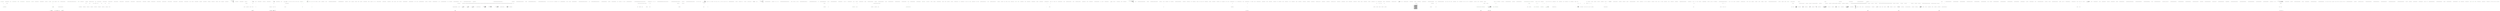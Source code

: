 digraph  {
d38 [cluster="Nancy.Testing.Browser.BuildRequestBody(Nancy.Testing.IBrowserContextValues)", color=green, community=0, label="var useFormValues = !String.IsNullOrEmpty(contextValues.FormValues)", prediction=0, span="119-119"];
d35 [cluster="Nancy.Testing.Browser.BuildRequestBody(Nancy.Testing.IBrowserContextValues)", label="Entry Nancy.Testing.Browser.BuildRequestBody(Nancy.Testing.IBrowserContextValues)", span="112-112"];
d36 [cluster="Nancy.Testing.Browser.BuildRequestBody(Nancy.Testing.IBrowserContextValues)", label="contextValues.Body != null", span="114-114"];
d39 [cluster="Nancy.Testing.Browser.BuildRequestBody(Nancy.Testing.IBrowserContextValues)", color=green, community=0, label="var bodyContents = useFormValues ? contextValues.FormValues : contextValues.BodyString", prediction=1, span="120-120"];
d45 [cluster="string.IsNullOrEmpty(string)", label="Entry string.IsNullOrEmpty(string)", span="0-0"];
d41 [cluster="Nancy.Testing.Browser.BuildRequestBody(Nancy.Testing.IBrowserContextValues)", color=green, community=0, label="useFormValues && !contextValues.Headers.ContainsKey(''Content-Type'')", prediction=0, span="123-123"];
d40 [cluster="Nancy.Testing.Browser.BuildRequestBody(Nancy.Testing.IBrowserContextValues)", color=green, community=0, label="var bodyBytes = bodyContents != null ? Encoding.UTF8.GetBytes(bodyContents) : new byte[] { }", prediction=3, span="121-121"];
d42 [cluster="Nancy.Testing.Browser.BuildRequestBody(Nancy.Testing.IBrowserContextValues)", color=green, community=0, label="contextValues.Headers[''Content-Type''] = new[] { ''application/x-www-form-urlencoded'' }", prediction=4, span="125-125"];
d43 [cluster="Nancy.Testing.Browser.BuildRequestBody(Nancy.Testing.IBrowserContextValues)", color=green, community=0, label="contextValues.Body = new MemoryStream(bodyBytes)", prediction=5, span="128-128"];
d47 [cluster="System.Collections.Generic.IDictionary<TKey, TValue>.ContainsKey(TKey)", label="Entry System.Collections.Generic.IDictionary<TKey, TValue>.ContainsKey(TKey)", span="0-0"];
d44 [cluster="Nancy.Testing.Browser.BuildRequestBody(Nancy.Testing.IBrowserContextValues)", label="Exit Nancy.Testing.Browser.BuildRequestBody(Nancy.Testing.IBrowserContextValues)", span="112-112"];
d48 [cluster="System.IO.MemoryStream.MemoryStream(byte[])", label="Entry System.IO.MemoryStream.MemoryStream(byte[])", span="0-0"];
d37 [cluster="Nancy.Testing.Browser.BuildRequestBody(Nancy.Testing.IBrowserContextValues)", color=green, community=0, label="return;", prediction=6, span="116-116"];
d46 [cluster="System.Text.Encoding.GetBytes(string)", label="Entry System.Text.Encoding.GetBytes(string)", span="0-0"];
d49 [cluster="Nancy.Testing.Browser.CreateRequest(string, string, System.Action<Nancy.Testing.BrowserContext>)", color=green, community=0, label="var context =\r\n                new BrowserContext()", prediction=7, span="133-134"];
d32 [cluster="Nancy.Testing.Browser.CreateRequest(string, string, System.Action<Nancy.Testing.BrowserContext>)", label="Entry Nancy.Testing.Browser.CreateRequest(string, string, System.Action<Nancy.Testing.BrowserContext>)", span="131-131"];
d50 [cluster="Nancy.Testing.Browser.CreateRequest(string, string, System.Action<Nancy.Testing.BrowserContext>)", color=green, community=0, label="browserContext.Invoke(context)", prediction=7, span="136-136"];
d56 [cluster="Nancy.Testing.BrowserContext.BrowserContext()", label="Entry Nancy.Testing.BrowserContext.BrowserContext()", span="14-14"];
d51 [cluster="Nancy.Testing.Browser.CreateRequest(string, string, System.Action<Nancy.Testing.BrowserContext>)", color=green, community=0, label="var contextValues =\r\n                (IBrowserContextValues)context", prediction=7, span="138-139"];
d57 [cluster="System.Action<T>.Invoke(T)", label="Entry System.Action<T>.Invoke(T)", span="0-0"];
d54 [cluster="Nancy.Testing.Browser.CreateRequest(string, string, System.Action<Nancy.Testing.BrowserContext>)", color=green, community=0, label="return new Request(method, path, contextValues.Headers, requestStream, contextValues.Protocol, contextValues.QueryString);", prediction=7, span="146-146"];
d53 [cluster="Nancy.Testing.Browser.CreateRequest(string, string, System.Action<Nancy.Testing.BrowserContext>)", color=green, community=0, label="var requestStream =\r\n                RequestStream.FromStream(contextValues.Body, 0, true)", prediction=7, span="143-144"];
d55 [cluster="Nancy.Testing.Browser.CreateRequest(string, string, System.Action<Nancy.Testing.BrowserContext>)", label="Exit Nancy.Testing.Browser.CreateRequest(string, string, System.Action<Nancy.Testing.BrowserContext>)", span="131-131"];
d59 [cluster="Nancy.Request.Request(string, string, System.Collections.Generic.IDictionary<string, System.Collections.Generic.IEnumerable<string>>, Nancy.IO.RequestStream, string, string, string)", label="Entry Nancy.Request.Request(string, string, System.Collections.Generic.IDictionary<string, System.Collections.Generic.IEnumerable<string>>, Nancy.IO.RequestStream, string, string, string)", span="41-41"];
d52 [cluster="Nancy.Testing.Browser.CreateRequest(string, string, System.Action<Nancy.Testing.BrowserContext>)", color=green, community=0, label="BuildRequestBody(contextValues)", prediction=12, span="141-141"];
d58 [cluster="Nancy.IO.RequestStream.FromStream(System.IO.Stream, long, bool)", label="Entry Nancy.IO.RequestStream.FromStream(System.IO.Stream, long, bool)", span="224-224"];
d29 [cluster="Nancy.Testing.Browser.HandleRequest(string, string, System.Action<Nancy.Testing.BrowserContext>)", label="var request =\r\n                CreateRequest(method, path, browserContext)", span="106-107"];
d10 [cluster="Nancy.Testing.Browser.HandleRequest(string, string, System.Action<Nancy.Testing.BrowserContext>)", label="Entry Nancy.Testing.Browser.HandleRequest(string, string, System.Action<Nancy.Testing.BrowserContext>)", span="104-104"];
d30 [cluster="Nancy.Testing.Browser.HandleRequest(string, string, System.Action<Nancy.Testing.BrowserContext>)", label="return new BrowserResponse(this.engine.HandleRequest(request));", span="109-109"];
d7 [cluster="Nancy.Testing.Browser.Delete(string, System.Action<Nancy.Testing.BrowserContext>)", label="Entry Nancy.Testing.Browser.Delete(string, System.Action<Nancy.Testing.BrowserContext>)", span="33-33"];
d8 [cluster="Nancy.Testing.Browser.Delete(string, System.Action<Nancy.Testing.BrowserContext>)", label="return this.HandleRequest(''DELETE'', path, browserContext);", span="35-35"];
d11 [cluster="Nancy.Testing.Browser.Get(string, System.Action<Nancy.Testing.BrowserContext>)", label="Entry Nancy.Testing.Browser.Get(string, System.Action<Nancy.Testing.BrowserContext>)", span="44-44"];
d12 [cluster="Nancy.Testing.Browser.Get(string, System.Action<Nancy.Testing.BrowserContext>)", label="return this.HandleRequest(''GET'', path, browserContext);", span="46-46"];
d14 [cluster="Nancy.Testing.Browser.Head(string, System.Action<Nancy.Testing.BrowserContext>)", label="Entry Nancy.Testing.Browser.Head(string, System.Action<Nancy.Testing.BrowserContext>)", span="55-55"];
d15 [cluster="Nancy.Testing.Browser.Head(string, System.Action<Nancy.Testing.BrowserContext>)", label="return this.HandleRequest(''HEAD'', path, browserContext);", span="57-57"];
d17 [cluster="Nancy.Testing.Browser.Options(string, System.Action<Nancy.Testing.BrowserContext>)", label="Entry Nancy.Testing.Browser.Options(string, System.Action<Nancy.Testing.BrowserContext>)", span="66-66"];
d18 [cluster="Nancy.Testing.Browser.Options(string, System.Action<Nancy.Testing.BrowserContext>)", label="return this.HandleRequest(''OPTIONS'', path, browserContext);", span="68-68"];
d20 [cluster="Nancy.Testing.Browser.Patch(string, System.Action<Nancy.Testing.BrowserContext>)", label="Entry Nancy.Testing.Browser.Patch(string, System.Action<Nancy.Testing.BrowserContext>)", span="77-77"];
d21 [cluster="Nancy.Testing.Browser.Patch(string, System.Action<Nancy.Testing.BrowserContext>)", label="return this.HandleRequest(''PATCH'', path, browserContext);", span="79-79"];
d23 [cluster="Nancy.Testing.Browser.Post(string, System.Action<Nancy.Testing.BrowserContext>)", label="Entry Nancy.Testing.Browser.Post(string, System.Action<Nancy.Testing.BrowserContext>)", span="88-88"];
d24 [cluster="Nancy.Testing.Browser.Post(string, System.Action<Nancy.Testing.BrowserContext>)", label="return this.HandleRequest(''POST'', path, browserContext);", span="90-90"];
d26 [cluster="Nancy.Testing.Browser.Put(string, System.Action<Nancy.Testing.BrowserContext>)", label="Entry Nancy.Testing.Browser.Put(string, System.Action<Nancy.Testing.BrowserContext>)", span="99-99"];
d27 [cluster="Nancy.Testing.Browser.Put(string, System.Action<Nancy.Testing.BrowserContext>)", label="return this.HandleRequest(''PUT'', path, browserContext);", span="101-101"];
d31 [cluster="Nancy.Testing.Browser.HandleRequest(string, string, System.Action<Nancy.Testing.BrowserContext>)", label="Exit Nancy.Testing.Browser.HandleRequest(string, string, System.Action<Nancy.Testing.BrowserContext>)", span="104-104"];
d60 [label="Nancy.Testing.Browser", span=""];
d33 [cluster="Nancy.Testing.BrowserResponse.BrowserResponse(Nancy.NancyContext)", label="Entry Nancy.Testing.BrowserResponse.BrowserResponse(Nancy.NancyContext)", span="17-17"];
d34 [cluster="Nancy.INancyEngine.HandleRequest(Nancy.Request)", label="Entry Nancy.INancyEngine.HandleRequest(Nancy.Request)", span="46-46"];
d9 [cluster="Nancy.Testing.Browser.Delete(string, System.Action<Nancy.Testing.BrowserContext>)", label="Exit Nancy.Testing.Browser.Delete(string, System.Action<Nancy.Testing.BrowserContext>)", span="33-33"];
d13 [cluster="Nancy.Testing.Browser.Get(string, System.Action<Nancy.Testing.BrowserContext>)", label="Exit Nancy.Testing.Browser.Get(string, System.Action<Nancy.Testing.BrowserContext>)", span="44-44"];
d16 [cluster="Nancy.Testing.Browser.Head(string, System.Action<Nancy.Testing.BrowserContext>)", label="Exit Nancy.Testing.Browser.Head(string, System.Action<Nancy.Testing.BrowserContext>)", span="55-55"];
d19 [cluster="Nancy.Testing.Browser.Options(string, System.Action<Nancy.Testing.BrowserContext>)", label="Exit Nancy.Testing.Browser.Options(string, System.Action<Nancy.Testing.BrowserContext>)", span="66-66"];
d22 [cluster="Nancy.Testing.Browser.Patch(string, System.Action<Nancy.Testing.BrowserContext>)", label="Exit Nancy.Testing.Browser.Patch(string, System.Action<Nancy.Testing.BrowserContext>)", span="77-77"];
d25 [cluster="Nancy.Testing.Browser.Post(string, System.Action<Nancy.Testing.BrowserContext>)", label="Exit Nancy.Testing.Browser.Post(string, System.Action<Nancy.Testing.BrowserContext>)", span="88-88"];
d28 [cluster="Nancy.Testing.Browser.Put(string, System.Action<Nancy.Testing.BrowserContext>)", label="Exit Nancy.Testing.Browser.Put(string, System.Action<Nancy.Testing.BrowserContext>)", span="99-99"];
d1 [cluster="Nancy.Testing.Browser.Browser(Nancy.Bootstrapper.INancyBootstrapper)", label="this.bootstrapper = bootstrapper", span="22-22"];
d2 [cluster="Nancy.Testing.Browser.Browser(Nancy.Bootstrapper.INancyBootstrapper)", label="this.bootstrapper.Initialise()", span="23-23"];
d3 [cluster="Nancy.Testing.Browser.Browser(Nancy.Bootstrapper.INancyBootstrapper)", label="this.engine = this.bootstrapper.GetEngine()", span="24-24"];
d0 [cluster="Nancy.Testing.Browser.Browser(Nancy.Bootstrapper.INancyBootstrapper)", label="Entry Nancy.Testing.Browser.Browser(Nancy.Bootstrapper.INancyBootstrapper)", span="20-20"];
d5 [cluster="Nancy.Bootstrapper.INancyBootstrapper.Initialise()", label="Entry Nancy.Bootstrapper.INancyBootstrapper.Initialise()", span="10-10"];
d4 [cluster="Nancy.Testing.Browser.Browser(Nancy.Bootstrapper.INancyBootstrapper)", label="Exit Nancy.Testing.Browser.Browser(Nancy.Bootstrapper.INancyBootstrapper)", span="20-20"];
d6 [cluster="Nancy.Bootstrapper.INancyBootstrapper.GetEngine()", label="Entry Nancy.Bootstrapper.INancyBootstrapper.GetEngine()", span="16-16"];
m0_41 [cluster="Nancy.Testing.BrowserContext.Body(System.IO.Stream, string)", file="BrowserFixture.cs", label="Entry Nancy.Testing.BrowserContext.Body(System.IO.Stream, string)", span="70-70"];
m0_22 [cluster="Nancy.Testing.BrowserContext.HttpRequest()", file="BrowserFixture.cs", label="Entry Nancy.Testing.BrowserContext.HttpRequest()", span="116-116"];
m0_17 [cluster="object.ShouldEqual(object)", file="BrowserFixture.cs", label="Entry object.ShouldEqual(object)", span="80-80"];
m0_16 [cluster="Nancy.Testing.BrowserResponseBodyWrapper.AsString()", file="BrowserFixture.cs", label="Entry Nancy.Testing.BrowserResponseBodyWrapper.AsString()", span="30-30"];
m0_42 [cluster="Nancy.Testing.Tests.BrowserFixture.EchoModule.EchoModule()", file="BrowserFixture.cs", label="Entry Nancy.Testing.Tests.BrowserFixture.EchoModule.EchoModule()", span="57-57"];
m0_43 [cluster="Nancy.Testing.Tests.BrowserFixture.EchoModule.EchoModule()", color=green, community=0, file="BrowserFixture.cs", label="Post[''/''] = ctx =>\r\n                            {\r\n                                var body = new StreamReader(Context.Request.Body).ReadToEnd();\r\n                                return new Response\r\n                                       {\r\n                                           Contents = stream =>\r\n                                                      {\r\n                                                          var writer = new StreamWriter(stream);\r\n                                                          writer.Write(body);\r\n                                                          writer.Flush();\r\n                                                      }\r\n                                       };\r\n                            }", prediction=13, span="60-72"];
m0_44 [cluster="Nancy.Testing.Tests.BrowserFixture.EchoModule.EchoModule()", file="BrowserFixture.cs", label="Exit Nancy.Testing.Tests.BrowserFixture.EchoModule.EchoModule()", span="57-57"];
m0_24 [cluster="Nancy.Testing.Tests.BrowserFixture.Should_be_able_to_send_stream_in_body()", file="BrowserFixture.cs", label="Entry Nancy.Testing.Tests.BrowserFixture.Should_be_able_to_send_stream_in_body()", span="36-36"];
m0_25 [cluster="Nancy.Testing.Tests.BrowserFixture.Should_be_able_to_send_stream_in_body()", file="BrowserFixture.cs", label="string thisIsMyRequestBody = ''This is my request body''", span="39-39"];
m0_26 [cluster="Nancy.Testing.Tests.BrowserFixture.Should_be_able_to_send_stream_in_body()", file="BrowserFixture.cs", label="var stream = new MemoryStream()", span="40-40"];
m0_28 [cluster="Nancy.Testing.Tests.BrowserFixture.Should_be_able_to_send_stream_in_body()", file="BrowserFixture.cs", label="writer.Write(thisIsMyRequestBody)", span="42-42"];
m0_31 [cluster="Nancy.Testing.Tests.BrowserFixture.Should_be_able_to_send_stream_in_body()", file="BrowserFixture.cs", label="result.Body.AsString().ShouldEqual(thisIsMyRequestBody)", span="52-52"];
m0_27 [cluster="Nancy.Testing.Tests.BrowserFixture.Should_be_able_to_send_stream_in_body()", file="BrowserFixture.cs", label="var writer = new StreamWriter(stream)", span="41-41"];
m0_30 [cluster="Nancy.Testing.Tests.BrowserFixture.Should_be_able_to_send_stream_in_body()", file="BrowserFixture.cs", label="var result = browser.Post(''/'', with =>\r\n                                           {\r\n                                               with.HttpRequest();\r\n                                               with.Body(stream, ''text/plain'');\r\n                                           })", span="45-49"];
m0_29 [cluster="Nancy.Testing.Tests.BrowserFixture.Should_be_able_to_send_stream_in_body()", file="BrowserFixture.cs", label="writer.Flush()", span="43-43"];
m0_32 [cluster="Nancy.Testing.Tests.BrowserFixture.Should_be_able_to_send_stream_in_body()", file="BrowserFixture.cs", label="Exit Nancy.Testing.Tests.BrowserFixture.Should_be_able_to_send_stream_in_body()", span="36-36"];
m0_34 [cluster="System.IO.StreamWriter.StreamWriter(System.IO.Stream)", file="BrowserFixture.cs", label="Entry System.IO.StreamWriter.StreamWriter(System.IO.Stream)", span="0-0"];
m0_10 [cluster="Nancy.Testing.Tests.BrowserFixture.Should_be_able_to_send_string_in_body()", file="BrowserFixture.cs", label="Entry Nancy.Testing.Tests.BrowserFixture.Should_be_able_to_send_string_in_body()", span="19-19"];
m0_11 [cluster="Nancy.Testing.Tests.BrowserFixture.Should_be_able_to_send_string_in_body()", file="BrowserFixture.cs", label="string thisIsMyRequestBody = ''This is my request body''", span="22-22"];
m0_12 [cluster="Nancy.Testing.Tests.BrowserFixture.Should_be_able_to_send_string_in_body()", file="BrowserFixture.cs", label="var result = browser.Post(''/'', with =>\r\n                                           {\r\n                                               with.HttpRequest();\r\n                                               with.Body(thisIsMyRequestBody);\r\n                                           })", span="25-29"];
m0_13 [cluster="Nancy.Testing.Tests.BrowserFixture.Should_be_able_to_send_string_in_body()", file="BrowserFixture.cs", label="result.Body.AsString().ShouldEqual(thisIsMyRequestBody)", span="32-32"];
m0_14 [cluster="Nancy.Testing.Tests.BrowserFixture.Should_be_able_to_send_string_in_body()", file="BrowserFixture.cs", label="Exit Nancy.Testing.Tests.BrowserFixture.Should_be_able_to_send_string_in_body()", span="19-19"];
m0_52 [cluster="lambda expression", file="BrowserFixture.cs", label="Entry lambda expression", span="65-70"];
m0_7 [cluster="lambda expression", file="BrowserFixture.cs", label="config.Modules(typeof (EchoModule))", span="13-13"];
m0_6 [cluster="lambda expression", file="BrowserFixture.cs", label="Entry lambda expression", span="13-13"];
m0_8 [cluster="lambda expression", file="BrowserFixture.cs", label="Exit lambda expression", span="13-13"];
m0_20 [cluster="lambda expression", file="BrowserFixture.cs", label="with.Body(thisIsMyRequestBody)", span="28-28"];
m0_18 [cluster="lambda expression", file="BrowserFixture.cs", label="Entry lambda expression", span="25-29"];
m0_19 [cluster="lambda expression", file="BrowserFixture.cs", label="with.HttpRequest()", span="27-27"];
m0_21 [cluster="lambda expression", file="BrowserFixture.cs", label="Exit lambda expression", span="25-29"];
m0_39 [cluster="lambda expression", file="BrowserFixture.cs", label="with.Body(stream, ''text/plain'')", span="48-48"];
m0_37 [cluster="lambda expression", file="BrowserFixture.cs", label="Entry lambda expression", span="45-49"];
m0_38 [cluster="lambda expression", file="BrowserFixture.cs", label="with.HttpRequest()", span="47-47"];
m0_40 [cluster="lambda expression", file="BrowserFixture.cs", label="Exit lambda expression", span="45-49"];
m0_45 [cluster="lambda expression", file="BrowserFixture.cs", label="Entry lambda expression", span="60-72"];
m0_46 [cluster="lambda expression", color=green, community=0, file="BrowserFixture.cs", label="var body = new StreamReader(Context.Request.Body).ReadToEnd()", prediction=14, span="62-62"];
m0_47 [cluster="lambda expression", color=green, community=0, file="BrowserFixture.cs", label="return new Response\r\n                                       {\r\n                                           Contents = stream =>\r\n                                                      {\r\n                                                          var writer = new StreamWriter(stream);\r\n                                                          writer.Write(body);\r\n                                                          writer.Flush();\r\n                                                      }\r\n                                       };", prediction=15, span="63-71"];
m0_54 [cluster="lambda expression", color=green, community=0, file="BrowserFixture.cs", label="writer.Write(body)", prediction=14, span="68-68"];
m0_48 [cluster="lambda expression", file="BrowserFixture.cs", label="Exit lambda expression", span="60-72"];
m0_53 [cluster="lambda expression", color=green, community=0, file="BrowserFixture.cs", label="var writer = new StreamWriter(stream)", prediction=17, span="67-67"];
m0_55 [cluster="lambda expression", color=green, community=0, file="BrowserFixture.cs", label="writer.Flush()", prediction=17, span="69-69"];
m0_56 [cluster="lambda expression", file="BrowserFixture.cs", label="Exit lambda expression", span="65-70"];
m0_33 [cluster="System.IO.MemoryStream.MemoryStream()", file="BrowserFixture.cs", label="Entry System.IO.MemoryStream.MemoryStream()", span="0-0"];
m0_35 [cluster="System.IO.StreamWriter.Write(string)", file="BrowserFixture.cs", label="Entry System.IO.StreamWriter.Write(string)", span="0-0"];
m0_49 [cluster="System.IO.StreamReader.StreamReader(System.IO.Stream)", file="BrowserFixture.cs", label="Entry System.IO.StreamReader.StreamReader(System.IO.Stream)", span="0-0"];
m0_36 [cluster="System.IO.StreamWriter.Flush()", file="BrowserFixture.cs", label="Entry System.IO.StreamWriter.Flush()", span="0-0"];
m0_4 [cluster="Nancy.Testing.ConfigurableBootstrapper.ConfigurableBootstrapper(System.Action<Nancy.Testing.ConfigurableBootstrapper.ConfigurableBoostrapperConfigurator>)", file="BrowserFixture.cs", label="Entry Nancy.Testing.ConfigurableBootstrapper.ConfigurableBootstrapper(System.Action<Nancy.Testing.ConfigurableBootstrapper.ConfigurableBoostrapperConfigurator>)", span="38-38"];
m0_9 [cluster="Nancy.Testing.ConfigurableBootstrapper.ConfigurableBoostrapperConfigurator.Modules(params System.Type[])", file="BrowserFixture.cs", label="Entry Nancy.Testing.ConfigurableBootstrapper.ConfigurableBoostrapperConfigurator.Modules(params System.Type[])", span="543-543"];
m0_0 [cluster="Nancy.Testing.Tests.BrowserFixture.BrowserFixture()", file="BrowserFixture.cs", label="Entry Nancy.Testing.Tests.BrowserFixture.BrowserFixture()", span="10-10"];
m0_1 [cluster="Nancy.Testing.Tests.BrowserFixture.BrowserFixture()", file="BrowserFixture.cs", label="var bootstrapper =\r\n                new ConfigurableBootstrapper(config => config.Modules(typeof (EchoModule)))", span="12-13"];
m0_2 [cluster="Nancy.Testing.Tests.BrowserFixture.BrowserFixture()", file="BrowserFixture.cs", label="browser = new Browser(bootstrapper)", span="15-15"];
m0_3 [cluster="Nancy.Testing.Tests.BrowserFixture.BrowserFixture()", file="BrowserFixture.cs", label="Exit Nancy.Testing.Tests.BrowserFixture.BrowserFixture()", span="10-10"];
m0_50 [cluster="System.IO.StreamReader.ReadToEnd()", file="BrowserFixture.cs", label="Entry System.IO.StreamReader.ReadToEnd()", span="0-0"];
m0_51 [cluster="Nancy.Response.Response()", file="BrowserFixture.cs", label="Entry Nancy.Response.Response()", span="15-15"];
m0_23 [cluster="Nancy.Testing.BrowserContext.Body(string)", file="BrowserFixture.cs", label="Entry Nancy.Testing.BrowserContext.Body(string)", span="60-60"];
m0_5 [cluster="Nancy.Testing.Browser.Browser(Nancy.Bootstrapper.INancyBootstrapper)", file="BrowserFixture.cs", label="Entry Nancy.Testing.Browser.Browser(Nancy.Bootstrapper.INancyBootstrapper)", span="20-20"];
m0_57 [file="BrowserFixture.cs", label="Nancy.Testing.Tests.BrowserFixture", span=""];
m0_58 [file="BrowserFixture.cs", label=thisIsMyRequestBody, span=""];
m0_59 [file="BrowserFixture.cs", label=stream, span=""];
m0_60 [file="BrowserFixture.cs", label="Nancy.Testing.Tests.BrowserFixture.EchoModule", span=""];
m0_61 [file="BrowserFixture.cs", label=body, span=""];
m1_1 [cluster="Nancy.Testing.BrowserResponse.BrowserResponse(Nancy.NancyContext)", file="BrowserResponse.cs", label="context == null", span="19-19"];
m1_3 [cluster="Nancy.Testing.BrowserResponse.BrowserResponse(Nancy.NancyContext)", file="BrowserResponse.cs", label="this.Context = context", span="24-24"];
m1_2 [cluster="Nancy.Testing.BrowserResponse.BrowserResponse(Nancy.NancyContext)", file="BrowserResponse.cs", label="throw new ArgumentNullException(''context'', ''The value of the context parameter cannot be null.'');", span="21-21"];
m1_4 [cluster="Nancy.Testing.BrowserResponse.BrowserResponse(Nancy.NancyContext)", file="BrowserResponse.cs", label="Exit Nancy.Testing.BrowserResponse.BrowserResponse(Nancy.NancyContext)", span="17-17"];
m1_5 [cluster="System.ArgumentNullException.ArgumentNullException(string, string)", file="BrowserResponse.cs", label="Entry System.ArgumentNullException.ArgumentNullException(string, string)", span="0-0"];
m1_6 [file="BrowserResponse.cs", label="Nancy.Testing.BrowserResponse", span=""];
m2_6 [cluster="System.Collections.Generic.List<T>.List()", file="DefaultDescriptorBuilder.cs", label="Entry System.Collections.Generic.List<T>.List()", span="0-0"];
m2_12 [cluster="UseMasterGrammar.cstr", file="DefaultDescriptorBuilder.cs", label="Entry UseMasterGrammar.cstr", span=""];
m2_72 [cluster="System.Collections.Generic.ICollection<T>.Add(T)", file="DefaultDescriptorBuilder.cs", label="Entry System.Collections.Generic.ICollection<T>.Add(T)", span="0-0"];
m2_0 [cluster="Nancy.ViewEngines.Spark.Descriptors.DefaultDescriptorBuilder.DefaultDescriptorBuilder()", file="DefaultDescriptorBuilder.cs", label="Entry Nancy.ViewEngines.Spark.Descriptors.DefaultDescriptorBuilder.DefaultDescriptorBuilder()", span="15-15"];
m2_1 [cluster="Nancy.ViewEngines.Spark.Descriptors.DefaultDescriptorBuilder.DefaultDescriptorBuilder()", file="DefaultDescriptorBuilder.cs", label="Exit Nancy.ViewEngines.Spark.Descriptors.DefaultDescriptorBuilder.DefaultDescriptorBuilder()", span="15-15"];
m2_103 [cluster="Unk.Rep1", file="DefaultDescriptorBuilder.cs", label="Entry Unk.Rep1", span=""];
m2_76 [cluster="Unk.HasView", file="DefaultDescriptorBuilder.cs", label="Entry Unk.HasView", span=""];
m2_122 [cluster="Unk.PotentialLength", file="DefaultDescriptorBuilder.cs", label="Entry Unk.PotentialLength", span=""];
m2_44 [cluster="Nancy.ViewEngines.Spark.Descriptors.DefaultDescriptorBuilder.Initialize(ISparkServiceContainer)", file="DefaultDescriptorBuilder.cs", label="Entry Nancy.ViewEngines.Spark.Descriptors.DefaultDescriptorBuilder.Initialize(ISparkServiceContainer)", span="105-105"];
m2_45 [cluster="Nancy.ViewEngines.Spark.Descriptors.DefaultDescriptorBuilder.Initialize(ISparkServiceContainer)", file="DefaultDescriptorBuilder.cs", label="engine = container.GetService<ISparkViewEngine>()", span="107-107"];
m2_46 [cluster="Nancy.ViewEngines.Spark.Descriptors.DefaultDescriptorBuilder.Initialize(ISparkServiceContainer)", file="DefaultDescriptorBuilder.cs", label="grammar = new UseMasterGrammar(engine.Settings.Prefix)", span="108-108"];
m2_47 [cluster="Nancy.ViewEngines.Spark.Descriptors.DefaultDescriptorBuilder.Initialize(ISparkServiceContainer)", file="DefaultDescriptorBuilder.cs", label="Exit Nancy.ViewEngines.Spark.Descriptors.DefaultDescriptorBuilder.Initialize(ISparkServiceContainer)", span="105-105"];
m2_101 [cluster="Unk.Ch", file="DefaultDescriptorBuilder.cs", label="Entry Unk.Ch", span=""];
m2_104 [cluster="Unk.And", file="DefaultDescriptorBuilder.cs", label="Entry Unk.And", span=""];
m2_8 [cluster="Nancy.ViewEngines.Spark.Descriptors.DefaultDescriptorBuilder.DefaultDescriptorBuilder(ISparkViewEngine)", file="DefaultDescriptorBuilder.cs", label="Entry Nancy.ViewEngines.Spark.Descriptors.DefaultDescriptorBuilder.DefaultDescriptorBuilder(ISparkViewEngine)", span="26-26"];
m2_9 [cluster="Nancy.ViewEngines.Spark.Descriptors.DefaultDescriptorBuilder.DefaultDescriptorBuilder(ISparkViewEngine)", file="DefaultDescriptorBuilder.cs", label="this.engine = engine", span="29-29"];
m2_10 [cluster="Nancy.ViewEngines.Spark.Descriptors.DefaultDescriptorBuilder.DefaultDescriptorBuilder(ISparkViewEngine)", file="DefaultDescriptorBuilder.cs", label="grammar = new UseMasterGrammar(this.engine.Settings.Prefix)", span="30-30"];
m2_11 [cluster="Nancy.ViewEngines.Spark.Descriptors.DefaultDescriptorBuilder.DefaultDescriptorBuilder(ISparkViewEngine)", file="DefaultDescriptorBuilder.cs", label="Exit Nancy.ViewEngines.Spark.Descriptors.DefaultDescriptorBuilder.DefaultDescriptorBuilder(ISparkViewEngine)", span="26-26"];
m2_59 [cluster="Unk.ParseUseMaster", file="DefaultDescriptorBuilder.cs", label="Entry Unk.ParseUseMaster", span=""];
m2_48 [cluster="Unk.>", file="DefaultDescriptorBuilder.cs", label="Entry Unk.>", span=""];
m2_38 [cluster="Nancy.ViewEngines.Spark.Descriptors.DefaultDescriptorBuilder.PotentialViewLocations(string, string, System.Collections.Generic.IDictionary<string, object>)", file="DefaultDescriptorBuilder.cs", label="Entry Nancy.ViewEngines.Spark.Descriptors.DefaultDescriptorBuilder.PotentialViewLocations(string, string, System.Collections.Generic.IDictionary<string, object>)", span="155-155"];
m2_85 [cluster="Nancy.ViewEngines.Spark.Descriptors.DefaultDescriptorBuilder.PotentialViewLocations(string, string, System.Collections.Generic.IDictionary<string, object>)", file="DefaultDescriptorBuilder.cs", label="return ApplyFilters(new[]\r\n                                    {\r\n                                        Path.Combine(viewPath, viewName + ''.spark''),\r\n                                        Path.Combine(''Shared'', viewName + ''.spark'')\r\n                                    }, extra);", span="157-161"];
m2_86 [cluster="Nancy.ViewEngines.Spark.Descriptors.DefaultDescriptorBuilder.PotentialViewLocations(string, string, System.Collections.Generic.IDictionary<string, object>)", file="DefaultDescriptorBuilder.cs", label="Exit Nancy.ViewEngines.Spark.Descriptors.DefaultDescriptorBuilder.PotentialViewLocations(string, string, System.Collections.Generic.IDictionary<string, object>)", span="155-155"];
m2_39 [cluster="Unk.LocatePotentialTemplate", file="DefaultDescriptorBuilder.cs", label="Entry Unk.LocatePotentialTemplate", span=""];
m2_43 [cluster="Nancy.ViewEngines.Spark.Descriptors.DefaultDescriptorBuilder.PotentialDefaultMasterLocations(string, System.Collections.Generic.IDictionary<string, object>)", file="DefaultDescriptorBuilder.cs", label="Entry Nancy.ViewEngines.Spark.Descriptors.DefaultDescriptorBuilder.PotentialDefaultMasterLocations(string, System.Collections.Generic.IDictionary<string, object>)", span="173-173"];
m2_90 [cluster="Nancy.ViewEngines.Spark.Descriptors.DefaultDescriptorBuilder.PotentialDefaultMasterLocations(string, System.Collections.Generic.IDictionary<string, object>)", file="DefaultDescriptorBuilder.cs", label="return ApplyFilters(new[]\r\n                                    {\r\n                                        Path.Combine(''Layouts'', ''Application.spark''),\r\n                                        Path.Combine(''Shared'', ''Application.spark'')\r\n                                    }, extra);", span="175-179"];
m2_91 [cluster="Nancy.ViewEngines.Spark.Descriptors.DefaultDescriptorBuilder.PotentialDefaultMasterLocations(string, System.Collections.Generic.IDictionary<string, object>)", file="DefaultDescriptorBuilder.cs", label="Exit Nancy.ViewEngines.Spark.Descriptors.DefaultDescriptorBuilder.PotentialDefaultMasterLocations(string, System.Collections.Generic.IDictionary<string, object>)", span="173-173"];
m2_58 [cluster="Position.cstr", file="DefaultDescriptorBuilder.cs", label="Entry Position.cstr", span=""];
m2_111 [cluster="string.cstr", file="DefaultDescriptorBuilder.cs", label="Entry string.cstr", span=""];
m2_80 [cluster="Unk.Aggregate", file="DefaultDescriptorBuilder.cs", label="Entry Unk.Aggregate", span=""];
m2_112 [cluster="Unk.ToArray", file="DefaultDescriptorBuilder.cs", label="Entry Unk.ToArray", span=""];
m2_71 [cluster="Unk.Add", file="DefaultDescriptorBuilder.cs", label="Entry Unk.Add", span=""];
m2_19 [cluster="System.Collections.Generic.Dictionary<TKey, TValue>.Dictionary()", file="DefaultDescriptorBuilder.cs", label="Entry System.Collections.Generic.Dictionary<TKey, TValue>.Dictionary()", span="0-0"];
m2_124 [cluster="Unk.useMaster", file="DefaultDescriptorBuilder.cs", label="Entry Unk.useMaster", span=""];
m2_2 [cluster="Nancy.ViewEngines.Spark.Descriptors.DefaultDescriptorBuilder.DefaultDescriptorBuilder(string)", file="DefaultDescriptorBuilder.cs", label="Entry Nancy.ViewEngines.Spark.Descriptors.DefaultDescriptorBuilder.DefaultDescriptorBuilder(string)", span="20-20"];
m2_3 [cluster="Nancy.ViewEngines.Spark.Descriptors.DefaultDescriptorBuilder.DefaultDescriptorBuilder(string)", file="DefaultDescriptorBuilder.cs", label="Filters = new List<IDescriptorFilter>()", span="22-22"];
m2_4 [cluster="Nancy.ViewEngines.Spark.Descriptors.DefaultDescriptorBuilder.DefaultDescriptorBuilder(string)", file="DefaultDescriptorBuilder.cs", label="grammar = new UseMasterGrammar(prefix)", span="23-23"];
m2_5 [cluster="Nancy.ViewEngines.Spark.Descriptors.DefaultDescriptorBuilder.DefaultDescriptorBuilder(string)", file="DefaultDescriptorBuilder.cs", label="Exit Nancy.ViewEngines.Spark.Descriptors.DefaultDescriptorBuilder.DefaultDescriptorBuilder(string)", span="20-20"];
m2_84 [cluster="Nancy.ViewEngines.Spark.Descriptors.IDescriptorFilter.PotentialLocations(System.Collections.Generic.IEnumerable<string>, System.Collections.Generic.IDictionary<string, object>)", file="DefaultDescriptorBuilder.cs", label="Entry Nancy.ViewEngines.Spark.Descriptors.IDescriptorFilter.PotentialLocations(System.Collections.Generic.IEnumerable<string>, System.Collections.Generic.IDictionary<string, object>)", span="22-22"];
m2_123 [cluster="Unk.Advance", file="DefaultDescriptorBuilder.cs", label="Entry Unk.Advance", span=""];
m2_20 [cluster="Nancy.ViewEngines.Spark.Descriptors.IDescriptorFilter.ExtraParameters(Nancy.ViewEngines.ViewLocationResult, System.Collections.Generic.IDictionary<string, object>)", file="DefaultDescriptorBuilder.cs", label="Entry Nancy.ViewEngines.Spark.Descriptors.IDescriptorFilter.ExtraParameters(Nancy.ViewEngines.ViewLocationResult, System.Collections.Generic.IDictionary<string, object>)", span="12-12"];
m2_42 [cluster="Nancy.ViewEngines.Spark.Descriptors.DefaultDescriptorBuilder.TrailingUseMasterName(SparkViewDescriptor)", file="DefaultDescriptorBuilder.cs", label="Entry Nancy.ViewEngines.Spark.Descriptors.DefaultDescriptorBuilder.TrailingUseMasterName(SparkViewDescriptor)", span="111-111"];
m2_49 [cluster="Nancy.ViewEngines.Spark.Descriptors.DefaultDescriptorBuilder.TrailingUseMasterName(SparkViewDescriptor)", file="DefaultDescriptorBuilder.cs", label="var lastTemplate = descriptor.Templates.Last()", span="113-113"];
m2_50 [cluster="Nancy.ViewEngines.Spark.Descriptors.DefaultDescriptorBuilder.TrailingUseMasterName(SparkViewDescriptor)", file="DefaultDescriptorBuilder.cs", label="var sourceContext = AbstractSyntaxProvider.CreateSourceContext(lastTemplate, engine.ViewFolder)", span="114-114"];
m2_51 [cluster="Nancy.ViewEngines.Spark.Descriptors.DefaultDescriptorBuilder.TrailingUseMasterName(SparkViewDescriptor)", file="DefaultDescriptorBuilder.cs", label="sourceContext == null", span="116-116"];
m2_53 [cluster="Nancy.ViewEngines.Spark.Descriptors.DefaultDescriptorBuilder.TrailingUseMasterName(SparkViewDescriptor)", file="DefaultDescriptorBuilder.cs", label="var result = ParseUseMaster(new Position(sourceContext))", span="121-121"];
m2_52 [cluster="Nancy.ViewEngines.Spark.Descriptors.DefaultDescriptorBuilder.TrailingUseMasterName(SparkViewDescriptor)", file="DefaultDescriptorBuilder.cs", label="return null;", span="118-118"];
m2_54 [cluster="Nancy.ViewEngines.Spark.Descriptors.DefaultDescriptorBuilder.TrailingUseMasterName(SparkViewDescriptor)", file="DefaultDescriptorBuilder.cs", label="return result == null ? null : result.Value;", span="123-123"];
m2_55 [cluster="Nancy.ViewEngines.Spark.Descriptors.DefaultDescriptorBuilder.TrailingUseMasterName(SparkViewDescriptor)", file="DefaultDescriptorBuilder.cs", label="Exit Nancy.ViewEngines.Spark.Descriptors.DefaultDescriptorBuilder.TrailingUseMasterName(SparkViewDescriptor)", span="111-111"];
m2_60 [cluster="Nancy.ViewEngines.Spark.Descriptors.DefaultDescriptorBuilder.LocatePotentialTemplate(System.Collections.Generic.IEnumerable<string>, System.Collections.Generic.ICollection<string>, System.Collections.Generic.ICollection<string>)", file="DefaultDescriptorBuilder.cs", label="Entry Nancy.ViewEngines.Spark.Descriptors.DefaultDescriptorBuilder.LocatePotentialTemplate(System.Collections.Generic.IEnumerable<string>, System.Collections.Generic.ICollection<string>, System.Collections.Generic.ICollection<string>)", span="126-126"];
m2_61 [cluster="Nancy.ViewEngines.Spark.Descriptors.DefaultDescriptorBuilder.LocatePotentialTemplate(System.Collections.Generic.IEnumerable<string>, System.Collections.Generic.ICollection<string>, System.Collections.Generic.ICollection<string>)", file="DefaultDescriptorBuilder.cs", label="var template = potentialTemplates.FirstOrDefault(t => engine.ViewFolder.HasView(t))", span="131-131"];
m2_63 [cluster="Nancy.ViewEngines.Spark.Descriptors.DefaultDescriptorBuilder.LocatePotentialTemplate(System.Collections.Generic.IEnumerable<string>, System.Collections.Generic.ICollection<string>, System.Collections.Generic.ICollection<string>)", file="DefaultDescriptorBuilder.cs", label="descriptorTemplates.Add(template)", span="134-134"];
m2_65 [cluster="Nancy.ViewEngines.Spark.Descriptors.DefaultDescriptorBuilder.LocatePotentialTemplate(System.Collections.Generic.IEnumerable<string>, System.Collections.Generic.ICollection<string>, System.Collections.Generic.ICollection<string>)", file="DefaultDescriptorBuilder.cs", label="searchedLocations != null", span="138-138"];
m2_66 [cluster="Nancy.ViewEngines.Spark.Descriptors.DefaultDescriptorBuilder.LocatePotentialTemplate(System.Collections.Generic.IEnumerable<string>, System.Collections.Generic.ICollection<string>, System.Collections.Generic.ICollection<string>)", file="DefaultDescriptorBuilder.cs", label=potentialTemplates, span="140-140"];
m2_67 [cluster="Nancy.ViewEngines.Spark.Descriptors.DefaultDescriptorBuilder.LocatePotentialTemplate(System.Collections.Generic.IEnumerable<string>, System.Collections.Generic.ICollection<string>, System.Collections.Generic.ICollection<string>)", file="DefaultDescriptorBuilder.cs", label="searchedLocations.Add(potentialTemplate)", span="142-142"];
m2_62 [cluster="Nancy.ViewEngines.Spark.Descriptors.DefaultDescriptorBuilder.LocatePotentialTemplate(System.Collections.Generic.IEnumerable<string>, System.Collections.Generic.ICollection<string>, System.Collections.Generic.ICollection<string>)", file="DefaultDescriptorBuilder.cs", label="template != null", span="132-132"];
m2_64 [cluster="Nancy.ViewEngines.Spark.Descriptors.DefaultDescriptorBuilder.LocatePotentialTemplate(System.Collections.Generic.IEnumerable<string>, System.Collections.Generic.ICollection<string>, System.Collections.Generic.ICollection<string>)", file="DefaultDescriptorBuilder.cs", label="return true;", span="135-135"];
m2_68 [cluster="Nancy.ViewEngines.Spark.Descriptors.DefaultDescriptorBuilder.LocatePotentialTemplate(System.Collections.Generic.IEnumerable<string>, System.Collections.Generic.ICollection<string>, System.Collections.Generic.ICollection<string>)", file="DefaultDescriptorBuilder.cs", label="return false;", span="146-146"];
m2_69 [cluster="Nancy.ViewEngines.Spark.Descriptors.DefaultDescriptorBuilder.LocatePotentialTemplate(System.Collections.Generic.IEnumerable<string>, System.Collections.Generic.ICollection<string>, System.Collections.Generic.ICollection<string>)", file="DefaultDescriptorBuilder.cs", label="Exit Nancy.ViewEngines.Spark.Descriptors.DefaultDescriptorBuilder.LocatePotentialTemplate(System.Collections.Generic.IEnumerable<string>, System.Collections.Generic.ICollection<string>, System.Collections.Generic.ICollection<string>)", span="126-126"];
m2_77 [cluster="Nancy.ViewEngines.Spark.Descriptors.DefaultDescriptorBuilder.ApplyFilters(System.Collections.Generic.IEnumerable<string>, System.Collections.Generic.IDictionary<string, object>)", file="DefaultDescriptorBuilder.cs", label="Entry Nancy.ViewEngines.Spark.Descriptors.DefaultDescriptorBuilder.ApplyFilters(System.Collections.Generic.IEnumerable<string>, System.Collections.Generic.IDictionary<string, object>)", span="150-150"];
m2_78 [cluster="Nancy.ViewEngines.Spark.Descriptors.DefaultDescriptorBuilder.ApplyFilters(System.Collections.Generic.IEnumerable<string>, System.Collections.Generic.IDictionary<string, object>)", file="DefaultDescriptorBuilder.cs", label="return Filters.Aggregate(locations, (aggregate, filter) => filter.PotentialLocations(aggregate, extra));", span="152-152"];
m2_79 [cluster="Nancy.ViewEngines.Spark.Descriptors.DefaultDescriptorBuilder.ApplyFilters(System.Collections.Generic.IEnumerable<string>, System.Collections.Generic.IDictionary<string, object>)", file="DefaultDescriptorBuilder.cs", label="Exit Nancy.ViewEngines.Spark.Descriptors.DefaultDescriptorBuilder.ApplyFilters(System.Collections.Generic.IEnumerable<string>, System.Collections.Generic.IDictionary<string, object>)", span="150-150"];
m2_113 [cluster="lambda expression", file="DefaultDescriptorBuilder.cs", label="Entry lambda expression", span="208-217"];
m2_73 [cluster="lambda expression", file="DefaultDescriptorBuilder.cs", label="Entry lambda expression", span="131-131"];
m2_74 [cluster="lambda expression", file="DefaultDescriptorBuilder.cs", label="engine.ViewFolder.HasView(t)", span="131-131"];
m2_75 [cluster="lambda expression", file="DefaultDescriptorBuilder.cs", label="Exit lambda expression", span="131-131"];
m2_82 [cluster="lambda expression", file="DefaultDescriptorBuilder.cs", label="filter.PotentialLocations(aggregate, extra)", span="152-152"];
m2_81 [cluster="lambda expression", file="DefaultDescriptorBuilder.cs", label="Entry lambda expression", span="152-152"];
m2_83 [cluster="lambda expression", file="DefaultDescriptorBuilder.cs", label="Exit lambda expression", span="152-152"];
m2_108 [cluster="lambda expression", file="DefaultDescriptorBuilder.cs", label="Entry lambda expression", span="205-205"];
m2_116 [cluster="lambda expression", file="DefaultDescriptorBuilder.cs", label="ParseResult<string> result = useMaster(scan)", span="212-212"];
m2_114 [cluster="lambda expression", file="DefaultDescriptorBuilder.cs", label="Position scan = pos", span="210-210"];
m2_109 [cluster="lambda expression", file="DefaultDescriptorBuilder.cs", label="new string(hit.Left.Left.Down.Left.Down.ToArray())", span="205-205"];
m2_110 [cluster="lambda expression", file="DefaultDescriptorBuilder.cs", label="Exit lambda expression", span="205-205"];
m2_115 [cluster="lambda expression", file="DefaultDescriptorBuilder.cs", label="scan.PotentialLength() != 0", span="210-210"];
m2_119 [cluster="lambda expression", file="DefaultDescriptorBuilder.cs", label="scan = scan.Advance(1)", span="210-210"];
m2_120 [cluster="lambda expression", file="DefaultDescriptorBuilder.cs", label="return null;", span="216-216"];
m2_117 [cluster="lambda expression", file="DefaultDescriptorBuilder.cs", label="result != null", span="213-213"];
m2_118 [cluster="lambda expression", file="DefaultDescriptorBuilder.cs", label="return result;", span="214-214"];
m2_121 [cluster="lambda expression", file="DefaultDescriptorBuilder.cs", label="Exit lambda expression", span="208-217"];
m2_105 [cluster="Unk.ChNot", file="DefaultDescriptorBuilder.cs", label="Entry Unk.ChNot", span=""];
m2_70 [cluster="Unk.FirstOrDefault", file="DefaultDescriptorBuilder.cs", label="Entry Unk.FirstOrDefault", span=""];
m2_102 [cluster="Unk.Rep", file="DefaultDescriptorBuilder.cs", label="Entry Unk.Rep", span=""];
m2_107 [cluster="Unk.Build", file="DefaultDescriptorBuilder.cs", label="Entry Unk.Build", span=""];
m2_7 [cluster="Nancy.ViewEngines.Spark.Descriptors.DefaultDescriptorBuilder.UseMasterGrammar.UseMasterGrammar(string)", file="DefaultDescriptorBuilder.cs", label="Entry Nancy.ViewEngines.Spark.Descriptors.DefaultDescriptorBuilder.UseMasterGrammar.UseMasterGrammar(string)", span="188-188"];
m2_92 [cluster="Nancy.ViewEngines.Spark.Descriptors.DefaultDescriptorBuilder.UseMasterGrammar.UseMasterGrammar(string)", file="DefaultDescriptorBuilder.cs", label="var whiteSpace0 = Rep(Ch(char.IsWhiteSpace))", span="190-190"];
m2_94 [cluster="Nancy.ViewEngines.Spark.Descriptors.DefaultDescriptorBuilder.UseMasterGrammar.UseMasterGrammar(string)", file="DefaultDescriptorBuilder.cs", label="var startOfElement = !string.IsNullOrEmpty(prefix) ? Ch(''<'' + prefix + '':use'') : Ch(''<use'')", span="192-192"];
m2_93 [cluster="Nancy.ViewEngines.Spark.Descriptors.DefaultDescriptorBuilder.UseMasterGrammar.UseMasterGrammar(string)", file="DefaultDescriptorBuilder.cs", label="var whiteSpace1 = Rep1(Ch(char.IsWhiteSpace))", span="191-191"];
m2_95 [cluster="Nancy.ViewEngines.Spark.Descriptors.DefaultDescriptorBuilder.UseMasterGrammar.UseMasterGrammar(string)", file="DefaultDescriptorBuilder.cs", label="var startOfAttribute = Ch(''master'').And(whiteSpace0).And(Ch('=')).And(whiteSpace0)", span="193-193"];
m2_98 [cluster="Nancy.ViewEngines.Spark.Descriptors.DefaultDescriptorBuilder.UseMasterGrammar.UseMasterGrammar(string)", file="DefaultDescriptorBuilder.cs", label="var useMaster = startOfElement\r\n                    .And(whiteSpace1)\r\n                    .And(startOfAttribute)\r\n                    .And(attrValue)\r\n                    .And(whiteSpace0)\r\n                    .And(endOfElement)\r\n                    .Build(hit => new string(hit.Left.Left.Down.Left.Down.ToArray()))", span="199-205"];
m2_96 [cluster="Nancy.ViewEngines.Spark.Descriptors.DefaultDescriptorBuilder.UseMasterGrammar.UseMasterGrammar(string)", file="DefaultDescriptorBuilder.cs", label="var attrValue = Ch('\'').And(Rep(ChNot('\''))).And(Ch('\''))\r\n                    .Or(Ch('\''').And(Rep(ChNot('\'''))).And(Ch('\''')))", span="194-195"];
m2_97 [cluster="Nancy.ViewEngines.Spark.Descriptors.DefaultDescriptorBuilder.UseMasterGrammar.UseMasterGrammar(string)", file="DefaultDescriptorBuilder.cs", label="var endOfElement = Ch(''/>'')", span="197-197"];
m2_99 [cluster="Nancy.ViewEngines.Spark.Descriptors.DefaultDescriptorBuilder.UseMasterGrammar.UseMasterGrammar(string)", file="DefaultDescriptorBuilder.cs", label="ParseUseMaster =\r\n                    pos =>\r\n                        {\r\n                            for (Position scan = pos; scan.PotentialLength() != 0; scan = scan.Advance(1))\r\n                            {\r\n                                ParseResult<string> result = useMaster(scan);\r\n                                if (result != null)\r\n                                    return result;\r\n                            }\r\n                            return null;\r\n                        }", span="207-217"];
m2_100 [cluster="Nancy.ViewEngines.Spark.Descriptors.DefaultDescriptorBuilder.UseMasterGrammar.UseMasterGrammar(string)", file="DefaultDescriptorBuilder.cs", label="Exit Nancy.ViewEngines.Spark.Descriptors.DefaultDescriptorBuilder.UseMasterGrammar.UseMasterGrammar(string)", span="188-188"];
m2_21 [cluster="Nancy.ViewEngines.Spark.Descriptors.DefaultDescriptorBuilder.BuildDescriptor(Nancy.ViewEngines.Spark.Descriptors.BuildDescriptorParams, System.Collections.Generic.ICollection<string>)", file="DefaultDescriptorBuilder.cs", label="Entry Nancy.ViewEngines.Spark.Descriptors.DefaultDescriptorBuilder.BuildDescriptor(Nancy.ViewEngines.Spark.Descriptors.BuildDescriptorParams, System.Collections.Generic.ICollection<string>)", span="51-51"];
m2_23 [cluster="Nancy.ViewEngines.Spark.Descriptors.DefaultDescriptorBuilder.BuildDescriptor(Nancy.ViewEngines.Spark.Descriptors.BuildDescriptorParams, System.Collections.Generic.ICollection<string>)", file="DefaultDescriptorBuilder.cs", label="!LocatePotentialTemplate(\r\n                PotentialViewLocations(buildDescriptorParams.ViewPath,\r\n                                       buildDescriptorParams.ViewName,\r\n                                       buildDescriptorParams.Extra),\r\n                descriptor.Templates,\r\n                searchedLocations)", span="58-63"];
m2_25 [cluster="Nancy.ViewEngines.Spark.Descriptors.DefaultDescriptorBuilder.BuildDescriptor(Nancy.ViewEngines.Spark.Descriptors.BuildDescriptorParams, System.Collections.Generic.ICollection<string>)", file="DefaultDescriptorBuilder.cs", label="!string.IsNullOrEmpty(buildDescriptorParams.MasterName)", span="68-68"];
m2_26 [cluster="Nancy.ViewEngines.Spark.Descriptors.DefaultDescriptorBuilder.BuildDescriptor(Nancy.ViewEngines.Spark.Descriptors.BuildDescriptorParams, System.Collections.Generic.ICollection<string>)", file="DefaultDescriptorBuilder.cs", label="!LocatePotentialTemplate(\r\n                    PotentialMasterLocations(buildDescriptorParams.MasterName,\r\n                                             buildDescriptorParams.Extra),\r\n                    descriptor.Templates,\r\n                    searchedLocations)", span="70-74"];
m2_28 [cluster="Nancy.ViewEngines.Spark.Descriptors.DefaultDescriptorBuilder.BuildDescriptor(Nancy.ViewEngines.Spark.Descriptors.BuildDescriptorParams, System.Collections.Generic.ICollection<string>)", file="DefaultDescriptorBuilder.cs", label="buildDescriptorParams.FindDefaultMaster && TrailingUseMasterName(descriptor) == null", span="79-79"];
m2_29 [cluster="Nancy.ViewEngines.Spark.Descriptors.DefaultDescriptorBuilder.BuildDescriptor(Nancy.ViewEngines.Spark.Descriptors.BuildDescriptorParams, System.Collections.Generic.ICollection<string>)", file="DefaultDescriptorBuilder.cs", label="LocatePotentialTemplate(\r\n                    PotentialDefaultMasterLocations(buildDescriptorParams.ViewPath,\r\n                                                    buildDescriptorParams.Extra),\r\n                    descriptor.Templates,\r\n                    null)", span="81-85"];
m2_31 [cluster="Nancy.ViewEngines.Spark.Descriptors.DefaultDescriptorBuilder.BuildDescriptor(Nancy.ViewEngines.Spark.Descriptors.BuildDescriptorParams, System.Collections.Generic.ICollection<string>)", file="DefaultDescriptorBuilder.cs", label="buildDescriptorParams.FindDefaultMaster && !string.IsNullOrEmpty(trailingUseMaster)", span="89-89"];
m2_32 [cluster="Nancy.ViewEngines.Spark.Descriptors.DefaultDescriptorBuilder.BuildDescriptor(Nancy.ViewEngines.Spark.Descriptors.BuildDescriptorParams, System.Collections.Generic.ICollection<string>)", file="DefaultDescriptorBuilder.cs", label="!LocatePotentialTemplate(\r\n                    PotentialMasterLocations(trailingUseMaster,\r\n                                             buildDescriptorParams.Extra),\r\n                    descriptor.Templates,\r\n                    searchedLocations)", span="91-95"];
m2_30 [cluster="Nancy.ViewEngines.Spark.Descriptors.DefaultDescriptorBuilder.BuildDescriptor(Nancy.ViewEngines.Spark.Descriptors.BuildDescriptorParams, System.Collections.Generic.ICollection<string>)", file="DefaultDescriptorBuilder.cs", label="var trailingUseMaster = TrailingUseMasterName(descriptor)", span="88-88"];
m2_34 [cluster="Nancy.ViewEngines.Spark.Descriptors.DefaultDescriptorBuilder.BuildDescriptor(Nancy.ViewEngines.Spark.Descriptors.BuildDescriptorParams, System.Collections.Generic.ICollection<string>)", file="DefaultDescriptorBuilder.cs", label="trailingUseMaster = TrailingUseMasterName(descriptor)", span="99-99"];
m2_35 [cluster="Nancy.ViewEngines.Spark.Descriptors.DefaultDescriptorBuilder.BuildDescriptor(Nancy.ViewEngines.Spark.Descriptors.BuildDescriptorParams, System.Collections.Generic.ICollection<string>)", file="DefaultDescriptorBuilder.cs", label="return descriptor;", span="102-102"];
m2_24 [cluster="Nancy.ViewEngines.Spark.Descriptors.DefaultDescriptorBuilder.BuildDescriptor(Nancy.ViewEngines.Spark.Descriptors.BuildDescriptorParams, System.Collections.Generic.ICollection<string>)", file="DefaultDescriptorBuilder.cs", label="return null;", span="65-65"];
m2_27 [cluster="Nancy.ViewEngines.Spark.Descriptors.DefaultDescriptorBuilder.BuildDescriptor(Nancy.ViewEngines.Spark.Descriptors.BuildDescriptorParams, System.Collections.Generic.ICollection<string>)", file="DefaultDescriptorBuilder.cs", label="return null;", span="76-76"];
m2_33 [cluster="Nancy.ViewEngines.Spark.Descriptors.DefaultDescriptorBuilder.BuildDescriptor(Nancy.ViewEngines.Spark.Descriptors.BuildDescriptorParams, System.Collections.Generic.ICollection<string>)", file="DefaultDescriptorBuilder.cs", label="return null;", span="97-97"];
m2_36 [cluster="Nancy.ViewEngines.Spark.Descriptors.DefaultDescriptorBuilder.BuildDescriptor(Nancy.ViewEngines.Spark.Descriptors.BuildDescriptorParams, System.Collections.Generic.ICollection<string>)", file="DefaultDescriptorBuilder.cs", label="Exit Nancy.ViewEngines.Spark.Descriptors.DefaultDescriptorBuilder.BuildDescriptor(Nancy.ViewEngines.Spark.Descriptors.BuildDescriptorParams, System.Collections.Generic.ICollection<string>)", span="51-51"];
m2_57 [cluster="Unk.CreateSourceContext", file="DefaultDescriptorBuilder.cs", label="Entry Unk.CreateSourceContext", span=""];
m2_87 [cluster="System.IO.Path.Combine(string, string)", file="DefaultDescriptorBuilder.cs", label="Entry System.IO.Path.Combine(string, string)", span="0-0"];
m2_106 [cluster="Unk.Or", file="DefaultDescriptorBuilder.cs", label="Entry Unk.Or", span=""];
m2_37 [cluster="SparkViewDescriptor.cstr", file="DefaultDescriptorBuilder.cs", label="Entry SparkViewDescriptor.cstr", span=""];
m2_41 [cluster="Nancy.ViewEngines.Spark.Descriptors.DefaultDescriptorBuilder.PotentialMasterLocations(string, System.Collections.Generic.IDictionary<string, object>)", file="DefaultDescriptorBuilder.cs", label="Entry Nancy.ViewEngines.Spark.Descriptors.DefaultDescriptorBuilder.PotentialMasterLocations(string, System.Collections.Generic.IDictionary<string, object>)", span="164-164"];
m2_88 [cluster="Nancy.ViewEngines.Spark.Descriptors.DefaultDescriptorBuilder.PotentialMasterLocations(string, System.Collections.Generic.IDictionary<string, object>)", file="DefaultDescriptorBuilder.cs", label="return ApplyFilters(new[]\r\n                                    {\r\n                                        Path.Combine(''Layouts'', masterName + ''.spark''),\r\n                                        Path.Combine(''Shared'', masterName + ''.spark'')\r\n                                    }, extra);", span="166-170"];
m2_89 [cluster="Nancy.ViewEngines.Spark.Descriptors.DefaultDescriptorBuilder.PotentialMasterLocations(string, System.Collections.Generic.IDictionary<string, object>)", file="DefaultDescriptorBuilder.cs", label="Exit Nancy.ViewEngines.Spark.Descriptors.DefaultDescriptorBuilder.PotentialMasterLocations(string, System.Collections.Generic.IDictionary<string, object>)", span="164-164"];
m2_56 [cluster="Unk.Last", file="DefaultDescriptorBuilder.cs", label="Entry Unk.Last", span=""];
m2_13 [cluster="Nancy.ViewEngines.Spark.Descriptors.DefaultDescriptorBuilder.GetExtraParameters(Nancy.ViewEngines.ViewLocationResult)", file="DefaultDescriptorBuilder.cs", label="Entry Nancy.ViewEngines.Spark.Descriptors.DefaultDescriptorBuilder.GetExtraParameters(Nancy.ViewEngines.ViewLocationResult)", span="40-40"];
m2_14 [cluster="Nancy.ViewEngines.Spark.Descriptors.DefaultDescriptorBuilder.GetExtraParameters(Nancy.ViewEngines.ViewLocationResult)", file="DefaultDescriptorBuilder.cs", label="var extra = new Dictionary<string, object>()", span="42-42"];
m2_16 [cluster="Nancy.ViewEngines.Spark.Descriptors.DefaultDescriptorBuilder.GetExtraParameters(Nancy.ViewEngines.ViewLocationResult)", file="DefaultDescriptorBuilder.cs", label="filter.ExtraParameters(viewLocationResult, extra)", span="45-45"];
m2_15 [cluster="Nancy.ViewEngines.Spark.Descriptors.DefaultDescriptorBuilder.GetExtraParameters(Nancy.ViewEngines.ViewLocationResult)", file="DefaultDescriptorBuilder.cs", label=Filters, span="43-43"];
m2_17 [cluster="Nancy.ViewEngines.Spark.Descriptors.DefaultDescriptorBuilder.GetExtraParameters(Nancy.ViewEngines.ViewLocationResult)", file="DefaultDescriptorBuilder.cs", label="return extra;", span="48-48"];
m2_18 [cluster="Nancy.ViewEngines.Spark.Descriptors.DefaultDescriptorBuilder.GetExtraParameters(Nancy.ViewEngines.ViewLocationResult)", file="DefaultDescriptorBuilder.cs", label="Exit Nancy.ViewEngines.Spark.Descriptors.DefaultDescriptorBuilder.GetExtraParameters(Nancy.ViewEngines.ViewLocationResult)", span="40-40"];
m2_125 [file="DefaultDescriptorBuilder.cs", label="Nancy.ViewEngines.Spark.Descriptors.DefaultDescriptorBuilder", span=""];
m2_126 [file="DefaultDescriptorBuilder.cs", label="System.Collections.Generic.IDictionary<string, object>", span=""];
m2_127 [file="DefaultDescriptorBuilder.cs", label="Nancy.ViewEngines.Spark.Descriptors.DefaultDescriptorBuilder.UseMasterGrammar", span=""];
m2_128 [file="DefaultDescriptorBuilder.cs", label=useMaster, span=""];
m7_13 [cluster="object.ShouldEqual(object)", file="JsonFormatterExtensionsFixtures.cs", label="Entry object.ShouldEqual(object)", span="80-80"];
m7_6 [cluster="Unk.>", file="JsonFormatterExtensionsFixtures.cs", label="Entry Unk.>", span=""];
m7_26 [cluster="Nancy.Tests.Unit.JsonFormatterExtensionsFixtures.Should_return_null_in_json_format()", file="JsonFormatterExtensionsFixtures.cs", label="Entry Nancy.Tests.Unit.JsonFormatterExtensionsFixtures.Should_return_null_in_json_format()", span="47-47"];
m7_30 [cluster="Nancy.Tests.Unit.JsonFormatterExtensionsFixtures.Should_return_null_in_json_format()", color=green, community=0, file="JsonFormatterExtensionsFixtures.cs", label="Encoding.UTF8.GetString(stream.ToArray()).ShouldEqual(''null'')", prediction=19, span="53-53"];
m7_28 [cluster="Nancy.Tests.Unit.JsonFormatterExtensionsFixtures.Should_return_null_in_json_format()", file="JsonFormatterExtensionsFixtures.cs", label="var stream = new MemoryStream()", span="50-50"];
m7_29 [cluster="Nancy.Tests.Unit.JsonFormatterExtensionsFixtures.Should_return_null_in_json_format()", file="JsonFormatterExtensionsFixtures.cs", label="nullResponse.Contents(stream)", span="52-52"];
m7_27 [cluster="Nancy.Tests.Unit.JsonFormatterExtensionsFixtures.Should_return_null_in_json_format()", file="JsonFormatterExtensionsFixtures.cs", label="var nullResponse = formatter.AsJson<Person>(null)", span="49-49"];
m7_31 [cluster="Nancy.Tests.Unit.JsonFormatterExtensionsFixtures.Should_return_null_in_json_format()", file="JsonFormatterExtensionsFixtures.cs", label="Exit Nancy.Tests.Unit.JsonFormatterExtensionsFixtures.Should_return_null_in_json_format()", span="47-47"];
m7_7 [cluster="Nancy.Tests.Fakes.Person.Person()", file="JsonFormatterExtensionsFixtures.cs", label="Entry Nancy.Tests.Fakes.Person.Person()", span="2-2"];
m7_10 [cluster="Nancy.Tests.Unit.JsonFormatterExtensionsFixtures.Should_return_a_response_with_the_standard_json_content_type()", file="JsonFormatterExtensionsFixtures.cs", label="Entry Nancy.Tests.Unit.JsonFormatterExtensionsFixtures.Should_return_a_response_with_the_standard_json_content_type()", span="24-24"];
m7_11 [cluster="Nancy.Tests.Unit.JsonFormatterExtensionsFixtures.Should_return_a_response_with_the_standard_json_content_type()", file="JsonFormatterExtensionsFixtures.cs", label="response.ContentType.ShouldEqual(''application/json'')", span="26-26"];
m7_12 [cluster="Nancy.Tests.Unit.JsonFormatterExtensionsFixtures.Should_return_a_response_with_the_standard_json_content_type()", file="JsonFormatterExtensionsFixtures.cs", label="Exit Nancy.Tests.Unit.JsonFormatterExtensionsFixtures.Should_return_a_response_with_the_standard_json_content_type()", span="24-24"];
m7_24 [cluster="System.IO.MemoryStream.ToArray()", file="JsonFormatterExtensionsFixtures.cs", label="Entry System.IO.MemoryStream.ToArray()", span="0-0"];
m7_14 [cluster="Nancy.Tests.Unit.JsonFormatterExtensionsFixtures.Should_return_a_response_with_status_code_200_OK()", file="JsonFormatterExtensionsFixtures.cs", label="Entry Nancy.Tests.Unit.JsonFormatterExtensionsFixtures.Should_return_a_response_with_status_code_200_OK()", span="30-30"];
m7_15 [cluster="Nancy.Tests.Unit.JsonFormatterExtensionsFixtures.Should_return_a_response_with_status_code_200_OK()", file="JsonFormatterExtensionsFixtures.cs", label="response.StatusCode.ShouldEqual(HttpStatusCode.OK)", span="32-32"];
m7_16 [cluster="Nancy.Tests.Unit.JsonFormatterExtensionsFixtures.Should_return_a_response_with_status_code_200_OK()", file="JsonFormatterExtensionsFixtures.cs", label="Exit Nancy.Tests.Unit.JsonFormatterExtensionsFixtures.Should_return_a_response_with_status_code_200_OK()", span="30-30"];
m7_17 [cluster="Nancy.Tests.Unit.JsonFormatterExtensionsFixtures.Should_return_a_valid_model_in_json_format()", file="JsonFormatterExtensionsFixtures.cs", label="Entry Nancy.Tests.Unit.JsonFormatterExtensionsFixtures.Should_return_a_valid_model_in_json_format()", span="36-36"];
m7_20 [cluster="Nancy.Tests.Unit.JsonFormatterExtensionsFixtures.Should_return_a_valid_model_in_json_format()", color=green, community=0, file="JsonFormatterExtensionsFixtures.cs", label="Encoding.UTF8.GetString(stream.ToArray()).ShouldEqual(''{\''FirstName\'':\''Andy\'',\''LastName\'':\''Pike\''}'')", prediction=20, span="42-42"];
m7_18 [cluster="Nancy.Tests.Unit.JsonFormatterExtensionsFixtures.Should_return_a_valid_model_in_json_format()", file="JsonFormatterExtensionsFixtures.cs", label="var stream = new MemoryStream()", span="38-38"];
m7_19 [cluster="Nancy.Tests.Unit.JsonFormatterExtensionsFixtures.Should_return_a_valid_model_in_json_format()", file="JsonFormatterExtensionsFixtures.cs", label="response.Contents(stream)", span="40-40"];
m7_21 [cluster="Nancy.Tests.Unit.JsonFormatterExtensionsFixtures.Should_return_a_valid_model_in_json_format()", file="JsonFormatterExtensionsFixtures.cs", label="Exit Nancy.Tests.Unit.JsonFormatterExtensionsFixtures.Should_return_a_valid_model_in_json_format()", span="36-36"];
m7_0 [cluster="Nancy.Tests.Unit.JsonFormatterExtensionsFixtures.JsonFormatterExtensionsFixtures()", file="JsonFormatterExtensionsFixtures.cs", label="Entry Nancy.Tests.Unit.JsonFormatterExtensionsFixtures.JsonFormatterExtensionsFixtures()", span="15-15"];
m7_3 [cluster="Nancy.Tests.Unit.JsonFormatterExtensionsFixtures.JsonFormatterExtensionsFixtures()", color=green, community=0, file="JsonFormatterExtensionsFixtures.cs", label="DefaultSerializersStartup.JsonSerializer = new DefaultJsonSerializer()", prediction=21, span="19-19"];
m7_2 [cluster="Nancy.Tests.Unit.JsonFormatterExtensionsFixtures.JsonFormatterExtensionsFixtures()", file="JsonFormatterExtensionsFixtures.cs", label="this.model = new Person { FirstName = ''Andy'', LastName = ''Pike'' }", span="18-18"];
m7_4 [cluster="Nancy.Tests.Unit.JsonFormatterExtensionsFixtures.JsonFormatterExtensionsFixtures()", file="JsonFormatterExtensionsFixtures.cs", label="this.response = this.formatter.AsJson(model)", span="20-20"];
m7_1 [cluster="Nancy.Tests.Unit.JsonFormatterExtensionsFixtures.JsonFormatterExtensionsFixtures()", file="JsonFormatterExtensionsFixtures.cs", label="this.formatter = A.Fake<IResponseFormatter>()", span="17-17"];
m7_5 [cluster="Nancy.Tests.Unit.JsonFormatterExtensionsFixtures.JsonFormatterExtensionsFixtures()", file="JsonFormatterExtensionsFixtures.cs", label="Exit Nancy.Tests.Unit.JsonFormatterExtensionsFixtures.JsonFormatterExtensionsFixtures()", span="15-15"];
m7_25 [cluster="System.Text.Encoding.GetString(byte[])", file="JsonFormatterExtensionsFixtures.cs", label="Entry System.Text.Encoding.GetString(byte[])", span="0-0"];
m7_8 [cluster="DefaultJsonSerializer.cstr", file="JsonFormatterExtensionsFixtures.cs", label="Entry DefaultJsonSerializer.cstr", span=""];
m7_9 [cluster="Nancy.IResponseFormatter.AsJson<TModel>(TModel)", file="JsonFormatterExtensionsFixtures.cs", label="Entry Nancy.IResponseFormatter.AsJson<TModel>(TModel)", span="31-31"];
m7_22 [cluster="System.IO.MemoryStream.MemoryStream()", file="JsonFormatterExtensionsFixtures.cs", label="Entry System.IO.MemoryStream.MemoryStream()", span="0-0"];
m7_32 [file="JsonFormatterExtensionsFixtures.cs", label="Nancy.Tests.Unit.JsonFormatterExtensionsFixtures", span=""];
m8_27 [cluster="System.Collections.Generic.IEnumerable<TSource>.Contains<TSource>(TSource)", file="JsonResponse.cs", label="Entry System.Collections.Generic.IEnumerable<TSource>.Contains<TSource>(TSource)", span="0-0"];
m8_137 [cluster="string.Trim()", file="JsonResponse.cs", label="Entry string.Trim()", span="0-0"];
m8_18 [cluster="Nancy.Tests.ShouldAssertExtensions.ShouldNotBeEmpty(string)", file="JsonResponse.cs", label="Entry Nancy.Tests.ShouldAssertExtensions.ShouldNotBeEmpty(string)", span="31-31"];
m8_35 [cluster="Unk.Any", file="JsonResponse.cs", label="Entry Unk.Any", span=""];
m8_48 [cluster="string.Contains(string)", file="JsonResponse.cs", label="Entry string.Contains(string)", span="0-0"];
m8_96 [cluster="Unk.Same", file="JsonResponse.cs", label="Entry Unk.Same", span=""];
m8_3 [cluster="Nancy.Responses.JsonResponse<TModel>.JsonResponse(TModel)", color=green, community=0, file="JsonResponse.cs", label="this.StatusCode = HttpStatusCode.OK", prediction=22, span="12-12"];
m8_4 [cluster="Nancy.Responses.JsonResponse<TModel>.JsonResponse(TModel)", file="JsonResponse.cs", label="Exit Nancy.Responses.JsonResponse<TModel>.JsonResponse(TModel)", span="8-8"];
m8_69 [cluster="Unk.Equal", file="JsonResponse.cs", label="Entry Unk.Equal", span=""];
m8_26 [cluster="System.Type.GetInterfaces()", file="JsonResponse.cs", label="Entry System.Type.GetInterfaces()", span="0-0"];
m8_52 [cluster="Nancy.Tests.ShouldAssertExtensions.ShouldHave<T>(System.Collections.Generic.IEnumerable<T>, System.Func<T, bool>)", file="JsonResponse.cs", label="Entry Nancy.Tests.ShouldAssertExtensions.ShouldHave<T>(System.Collections.Generic.IEnumerable<T>, System.Func<T, bool>)", span="75-75"];
m8_53 [cluster="Nancy.Tests.ShouldAssertExtensions.ShouldHave<T>(System.Collections.Generic.IEnumerable<T>, System.Func<T, bool>)", file="JsonResponse.cs", label="Assert.True(list.Any(predicate))", span="77-77"];
m8_54 [cluster="Nancy.Tests.ShouldAssertExtensions.ShouldHave<T>(System.Collections.Generic.IEnumerable<T>, System.Func<T, bool>)", file="JsonResponse.cs", label="Exit Nancy.Tests.ShouldAssertExtensions.ShouldHave<T>(System.Collections.Generic.IEnumerable<T>, System.Func<T, bool>)", span="75-75"];
m8_32 [cluster="System.Collections.IEnumerable.Cast<TResult>()", file="JsonResponse.cs", label="Entry System.Collections.IEnumerable.Cast<TResult>()", span="0-0"];
m8_34 [cluster="System.Type.IsAssignableFrom(System.Type)", file="JsonResponse.cs", label="Entry System.Type.IsAssignableFrom(System.Type)", span="0-0"];
m8_33 [cluster="object.GetType()", file="JsonResponse.cs", label="Entry object.GetType()", span="0-0"];
m8_119 [cluster="System.Type.Equals(System.Type)", file="JsonResponse.cs", label="Entry System.Type.Equals(System.Type)", span="0-0"];
m8_44 [cluster="string.Format(string, object)", file="JsonResponse.cs", label="Entry string.Format(string, object)", span="0-0"];
m8_0 [cluster="Nancy.Responses.JsonResponse<TModel>.JsonResponse(TModel)", file="JsonResponse.cs", label="Entry Nancy.Responses.JsonResponse<TModel>.JsonResponse(TModel)", span="8-8"];
m8_1 [cluster="Nancy.Responses.JsonResponse<TModel>.JsonResponse(TModel)", color=green, community=0, file="JsonResponse.cs", label="this.Contents = GetJsonContents(model)", prediction=23, span="10-10"];
m8_2 [cluster="Nancy.Responses.JsonResponse<TModel>.JsonResponse(TModel)", color=green, community=0, file="JsonResponse.cs", label="this.ContentType = ''application/json''", prediction=24, span="11-11"];
m8_93 [cluster="Nancy.Tests.ShouldAssertExtensions.ShouldBeSameAs(object, object)", file="JsonResponse.cs", label="Entry Nancy.Tests.ShouldAssertExtensions.ShouldBeSameAs(object, object)", span="130-130"];
m8_94 [cluster="Nancy.Tests.ShouldAssertExtensions.ShouldBeSameAs(object, object)", file="JsonResponse.cs", label="Assert.Same(expected, actual)", span="132-132"];
m8_95 [cluster="Nancy.Tests.ShouldAssertExtensions.ShouldBeSameAs(object, object)", file="JsonResponse.cs", label="Exit Nancy.Tests.ShouldAssertExtensions.ShouldBeSameAs(object, object)", span="130-130"];
m8_112 [cluster="Nancy.Tests.ShouldAssertExtensions.ShouldBeOfType(object, System.Type)", file="JsonResponse.cs", label="Entry Nancy.Tests.ShouldAssertExtensions.ShouldBeOfType(object, System.Type)", span="155-155"];
m8_113 [cluster="Nancy.Tests.ShouldAssertExtensions.ShouldBeOfType(object, System.Type)", file="JsonResponse.cs", label="Assert.IsAssignableFrom(expected, asserted)", span="157-157"];
m8_114 [cluster="Nancy.Tests.ShouldAssertExtensions.ShouldBeOfType(object, System.Type)", file="JsonResponse.cs", label="Exit Nancy.Tests.ShouldAssertExtensions.ShouldBeOfType(object, System.Type)", span="155-155"];
m8_127 [cluster="Nancy.Tests.ShouldAssertExtensions.ShouldEqual(System.IO.MemoryStream, string, bool)", file="JsonResponse.cs", label="Entry Nancy.Tests.ShouldAssertExtensions.ShouldEqual(System.IO.MemoryStream, string, bool)", span="177-177"];
m8_128 [cluster="Nancy.Tests.ShouldAssertExtensions.ShouldEqual(System.IO.MemoryStream, string, bool)", file="JsonResponse.cs", label="stream.Position = 0", span="179-179"];
m8_129 [cluster="Nancy.Tests.ShouldAssertExtensions.ShouldEqual(System.IO.MemoryStream, string, bool)", file="JsonResponse.cs", label="var reader = new StreamReader(stream)", span="180-180"];
m8_131 [cluster="Nancy.Tests.ShouldAssertExtensions.ShouldEqual(System.IO.MemoryStream, string, bool)", file="JsonResponse.cs", label=trim, span="184-184"];
m8_133 [cluster="Nancy.Tests.ShouldAssertExtensions.ShouldEqual(System.IO.MemoryStream, string, bool)", file="JsonResponse.cs", label="actual.ShouldEqual(expected)", span="189-189"];
m8_130 [cluster="Nancy.Tests.ShouldAssertExtensions.ShouldEqual(System.IO.MemoryStream, string, bool)", file="JsonResponse.cs", label="var actual = reader.ReadToEnd()", span="182-182"];
m8_132 [cluster="Nancy.Tests.ShouldAssertExtensions.ShouldEqual(System.IO.MemoryStream, string, bool)", file="JsonResponse.cs", label="actual = actual.Trim()", span="186-186"];
m8_134 [cluster="Nancy.Tests.ShouldAssertExtensions.ShouldEqual(System.IO.MemoryStream, string, bool)", file="JsonResponse.cs", label="Exit Nancy.Tests.ShouldAssertExtensions.ShouldEqual(System.IO.MemoryStream, string, bool)", span="177-177"];
m8_59 [cluster="object.ShouldEqual(object)", file="JsonResponse.cs", label="Entry object.ShouldEqual(object)", span="95-95"];
m8_55 [cluster="Nancy.Tests.ShouldAssertExtensions.ShouldHaveCount<T>(System.Collections.Generic.IEnumerable<T>, int)", file="JsonResponse.cs", label="Entry Nancy.Tests.ShouldAssertExtensions.ShouldHaveCount<T>(System.Collections.Generic.IEnumerable<T>, int)", span="80-80"];
m8_56 [cluster="Nancy.Tests.ShouldAssertExtensions.ShouldHaveCount<T>(System.Collections.Generic.IEnumerable<T>, int)", file="JsonResponse.cs", label="list.Count().ShouldEqual(expected)", span="82-82"];
m8_57 [cluster="Nancy.Tests.ShouldAssertExtensions.ShouldHaveCount<T>(System.Collections.Generic.IEnumerable<T>, int)", file="JsonResponse.cs", label="Exit Nancy.Tests.ShouldAssertExtensions.ShouldHaveCount<T>(System.Collections.Generic.IEnumerable<T>, int)", span="80-80"];
m8_105 [cluster="Nancy.Tests.ShouldAssertExtensions.ShouldBeOfType<T>(System.Type)", file="JsonResponse.cs", label="Entry Nancy.Tests.ShouldAssertExtensions.ShouldBeOfType<T>(System.Type)", span="145-145"];
m8_106 [cluster="Nancy.Tests.ShouldAssertExtensions.ShouldBeOfType<T>(System.Type)", file="JsonResponse.cs", label="Assert.True(asserted == typeof(T))", span="147-147"];
m8_107 [cluster="Nancy.Tests.ShouldAssertExtensions.ShouldBeOfType<T>(System.Type)", file="JsonResponse.cs", label="Exit Nancy.Tests.ShouldAssertExtensions.ShouldBeOfType<T>(System.Type)", span="145-145"];
m8_9 [cluster="lambda expression", file="JsonResponse.cs", label="var serializer = new JavaScriptSerializer(null, false, JsonSettings.MaxJsonLength, JsonSettings.MaxRecursions)", span="19-19"];
m8_13 [cluster="lambda expression", file="JsonResponse.cs", label="writer.Write(json)", span="25-25"];
m8_21 [cluster="System.IO.StreamWriter.Flush()", file="JsonResponse.cs", label="Entry System.IO.StreamWriter.Flush()", span="0-0"];
m8_22 [cluster="Nancy.Tests.ShouldAssertExtensions.ShouldImplementInterface<T>(System.Type)", file="JsonResponse.cs", label="Entry Nancy.Tests.ShouldAssertExtensions.ShouldImplementInterface<T>(System.Type)", span="36-36"];
m8_23 [cluster="Nancy.Tests.ShouldAssertExtensions.ShouldImplementInterface<T>(System.Type)", file="JsonResponse.cs", label="var found =\r\n                actual.GetInterfaces().Contains(typeof(T))", span="38-39"];
m8_24 [cluster="Nancy.Tests.ShouldAssertExtensions.ShouldImplementInterface<T>(System.Type)", file="JsonResponse.cs", label="Nancy.Responses.JsonResponse<TModel>", span=""];
m8_25 [cluster="Nancy.Tests.ShouldAssertExtensions.ShouldImplementInterface<T>(System.Type)", file="JsonResponse.cs", label=TModel, span=""];
m8_66 [cluster="Nancy.Tests.ShouldAssertExtensions.ShouldEqual(object, object)", file="JsonResponse.cs", label="Entry Nancy.Tests.ShouldAssertExtensions.ShouldEqual(object, object)", span="95-95"];
m8_67 [cluster="Nancy.Tests.ShouldAssertExtensions.ShouldEqual(object, object)", file="JsonResponse.cs", label="Assert.Equal(expected, actual)", span="97-97"];
m8_68 [cluster="Nancy.Tests.ShouldAssertExtensions.ShouldEqual(object, object)", file="JsonResponse.cs", label="Exit Nancy.Tests.ShouldAssertExtensions.ShouldEqual(object, object)", span="95-95"];
m8_6 [cluster="Nancy.Responses.JsonResponse<TModel>.GetJsonContents(TModel)", color=green, community=1, file="JsonResponse.cs", label="return stream =>\r\n            {\r\n                var serializer = new JavaScriptSerializer(null, false, JsonSettings.MaxJsonLength, JsonSettings.MaxRecursions);\r\n                serializer.RegisterConverters(JsonSettings.Converters);\r\n                var json = serializer.Serialize(model);\r\n\r\n                var writer = new StreamWriter(stream);\r\n\r\n                writer.Write(json);\r\n                writer.Flush();\r\n            };", prediction=25, span="17-27"];
m8_8 [cluster="lambda expression", file="JsonResponse.cs", label="Entry lambda expression", span="17-27"];
m8_78 [cluster="Nancy.Tests.ShouldAssertExtensions.ShouldEqualSequence<T>(System.Collections.Generic.IEnumerable<T>, System.Collections.Generic.IEnumerable<T>)", file="JsonResponse.cs", label="Entry Nancy.Tests.ShouldAssertExtensions.ShouldEqualSequence<T>(System.Collections.Generic.IEnumerable<T>, System.Collections.Generic.IEnumerable<T>)", span="110-110"];
m8_79 [cluster="Nancy.Tests.ShouldAssertExtensions.ShouldEqualSequence<T>(System.Collections.Generic.IEnumerable<T>, System.Collections.Generic.IEnumerable<T>)", file="JsonResponse.cs", label="Assert.True(actual.SequenceEqual(expected))", span="112-112"];
m8_80 [cluster="Nancy.Tests.ShouldAssertExtensions.ShouldEqualSequence<T>(System.Collections.Generic.IEnumerable<T>, System.Collections.Generic.IEnumerable<T>)", file="JsonResponse.cs", label="Exit Nancy.Tests.ShouldAssertExtensions.ShouldEqualSequence<T>(System.Collections.Generic.IEnumerable<T>, System.Collections.Generic.IEnumerable<T>)", span="110-110"];
m8_10 [cluster="lambda expression", file="JsonResponse.cs", label="serializer.RegisterConverters(JsonSettings.Converters)", span="20-20"];
m8_12 [cluster="lambda expression", file="JsonResponse.cs", label="var writer = new StreamWriter(stream)", span="23-23"];
m8_60 [cluster="Nancy.Tests.ShouldAssertExtensions.ShouldBeTrue(bool)", file="JsonResponse.cs", label="Entry Nancy.Tests.ShouldAssertExtensions.ShouldBeTrue(bool)", span="85-85"];
m8_61 [cluster="Nancy.Tests.ShouldAssertExtensions.ShouldBeTrue(bool)", file="JsonResponse.cs", label="Assert.True(actual)", span="87-87"];
m8_62 [cluster="Nancy.Tests.ShouldAssertExtensions.ShouldBeTrue(bool)", file="JsonResponse.cs", label="Exit Nancy.Tests.ShouldAssertExtensions.ShouldBeTrue(bool)", span="85-85"];
m8_17 [cluster="Nancy.Json.JavaScriptSerializer.RegisterConverters(System.Collections.Generic.IEnumerable<Nancy.Json.JavaScriptConverter>)", file="JsonResponse.cs", label="Entry Nancy.Json.JavaScriptSerializer.RegisterConverters(System.Collections.Generic.IEnumerable<Nancy.Json.JavaScriptConverter>)", span="429-429"];
m8_16 [cluster="Nancy.Tests.ShouldAssertExtensions.ShouldBeEmpty(string)", file="JsonResponse.cs", label="Exit Nancy.Tests.ShouldAssertExtensions.ShouldBeEmpty(string)", span="26-26"];
m8_101 [cluster="Nancy.Tests.ShouldAssertExtensions.ShouldNotBeNull(object)", file="JsonResponse.cs", label="Entry Nancy.Tests.ShouldAssertExtensions.ShouldNotBeNull(object)", span="140-140"];
m8_102 [cluster="Nancy.Tests.ShouldAssertExtensions.ShouldNotBeNull(object)", file="JsonResponse.cs", label="Assert.NotNull(actual)", span="142-142"];
m8_103 [cluster="Nancy.Tests.ShouldAssertExtensions.ShouldNotBeNull(object)", file="JsonResponse.cs", label="Exit Nancy.Tests.ShouldAssertExtensions.ShouldNotBeNull(object)", span="140-140"];
m8_19 [cluster="Nancy.Tests.ShouldAssertExtensions.ShouldNotBeEmpty(string)", file="JsonResponse.cs", label="Assert.False(string.IsNullOrEmpty(actual))", span="33-33"];
m8_104 [cluster="Unk.NotNull", file="JsonResponse.cs", label="Entry Unk.NotNull", span=""];
m8_81 [cluster="Unk.SequenceEqual", file="JsonResponse.cs", label="Entry Unk.SequenceEqual", span=""];
m8_115 [cluster="Unk.IsAssignableFrom", file="JsonResponse.cs", label="Entry Unk.IsAssignableFrom", span=""];
m8_82 [cluster="Nancy.Tests.ShouldAssertExtensions.ShouldBeGreaterThan(int, int)", file="JsonResponse.cs", label="Entry Nancy.Tests.ShouldAssertExtensions.ShouldBeGreaterThan(int, int)", span="115-115"];
m8_83 [cluster="Nancy.Tests.ShouldAssertExtensions.ShouldBeGreaterThan(int, int)", file="JsonResponse.cs", label="Assert.True(actual > smallestValueNotAccepted)", span="117-117"];
m8_84 [cluster="Nancy.Tests.ShouldAssertExtensions.ShouldBeGreaterThan(int, int)", file="JsonResponse.cs", label="Exit Nancy.Tests.ShouldAssertExtensions.ShouldBeGreaterThan(int, int)", span="115-115"];
m8_63 [cluster="Nancy.Tests.ShouldAssertExtensions.ShouldBeFalse(bool)", file="JsonResponse.cs", label="Entry Nancy.Tests.ShouldAssertExtensions.ShouldBeFalse(bool)", span="90-90"];
m8_64 [cluster="Nancy.Tests.ShouldAssertExtensions.ShouldBeFalse(bool)", file="JsonResponse.cs", label="Assert.False(actual)", span="92-92"];
m8_65 [cluster="Nancy.Tests.ShouldAssertExtensions.ShouldBeFalse(bool)", file="JsonResponse.cs", label="Exit Nancy.Tests.ShouldAssertExtensions.ShouldBeFalse(bool)", span="90-90"];
m8_88 [cluster="Unk.NotEqual", file="JsonResponse.cs", label="Entry Unk.NotEqual", span=""];
m8_100 [cluster="Unk.Null", file="JsonResponse.cs", label="Entry Unk.Null", span=""];
m8_14 [cluster="lambda expression", file="JsonResponse.cs", label="writer.Flush()", span="26-26"];
m8_15 [cluster="lambda expression", file="JsonResponse.cs", label="Exit lambda expression", span="17-27"];
m8_120 [cluster="Nancy.Tests.ShouldAssertExtensions.ShouldBeThrownBy(System.Type, System.Action)", file="JsonResponse.cs", label="Entry Nancy.Tests.ShouldAssertExtensions.ShouldBeThrownBy(System.Type, System.Action)", span="165-165"];
m8_121 [cluster="Nancy.Tests.ShouldAssertExtensions.ShouldBeThrownBy(System.Type, System.Action)", file="JsonResponse.cs", label="context()", span="169-169"];
m8_123 [cluster="Nancy.Tests.ShouldAssertExtensions.ShouldBeThrownBy(System.Type, System.Action)", file="JsonResponse.cs", label="Assert.Equal(expectedType, thrownException.GetType())", span="173-173"];
m8_122 [cluster="Nancy.Tests.ShouldAssertExtensions.ShouldBeThrownBy(System.Type, System.Action)", file="JsonResponse.cs", label=Exception, span="171-171"];
m8_124 [cluster="Nancy.Tests.ShouldAssertExtensions.ShouldBeThrownBy(System.Type, System.Action)", file="JsonResponse.cs", label="Exit Nancy.Tests.ShouldAssertExtensions.ShouldBeThrownBy(System.Type, System.Action)", span="165-165"];
m8_43 [cluster="string.IndexOf(string, int)", file="JsonResponse.cs", label="Entry string.IndexOf(string, int)", span="0-0"];
m8_36 [cluster="Nancy.Tests.ShouldAssertExtensions.ShouldContainInOrder(string, params string[])", file="JsonResponse.cs", label="Entry Nancy.Tests.ShouldAssertExtensions.ShouldContainInOrder(string, params string[])", span="54-54"];
m8_37 [cluster="Nancy.Tests.ShouldAssertExtensions.ShouldContainInOrder(string, params string[])", file="JsonResponse.cs", label="int index = 0", span="56-56"];
m8_38 [cluster="Nancy.Tests.ShouldAssertExtensions.ShouldContainInOrder(string, params string[])", file="JsonResponse.cs", label=values, span="57-57"];
m8_39 [cluster="Nancy.Tests.ShouldAssertExtensions.ShouldContainInOrder(string, params string[])", file="JsonResponse.cs", label="int nextIndex = actual.IndexOf(value, index)", span="59-59"];
m8_40 [cluster="Nancy.Tests.ShouldAssertExtensions.ShouldContainInOrder(string, params string[])", file="JsonResponse.cs", label="Assert.True(nextIndex >= 0, string.Format(''Looking for {0}'', value))", span="60-60"];
m8_41 [cluster="Nancy.Tests.ShouldAssertExtensions.ShouldContainInOrder(string, params string[])", file="JsonResponse.cs", label="index = nextIndex + value.Length", span="61-61"];
m8_42 [cluster="Nancy.Tests.ShouldAssertExtensions.ShouldContainInOrder(string, params string[])", file="JsonResponse.cs", label="Exit Nancy.Tests.ShouldAssertExtensions.ShouldContainInOrder(string, params string[])", span="54-54"];
m8_85 [cluster="Nancy.Tests.ShouldAssertExtensions.ShouldNotEqual(object, object)", file="JsonResponse.cs", label="Entry Nancy.Tests.ShouldAssertExtensions.ShouldNotEqual(object, object)", span="120-120"];
m8_86 [cluster="Nancy.Tests.ShouldAssertExtensions.ShouldNotEqual(object, object)", file="JsonResponse.cs", label="Assert.NotEqual(expected, actual)", span="122-122"];
m8_87 [cluster="Nancy.Tests.ShouldAssertExtensions.ShouldNotEqual(object, object)", file="JsonResponse.cs", label="Exit Nancy.Tests.ShouldAssertExtensions.ShouldNotEqual(object, object)", span="120-120"];
m8_97 [cluster="Nancy.Tests.ShouldAssertExtensions.ShouldBeNull(object)", file="JsonResponse.cs", label="Entry Nancy.Tests.ShouldAssertExtensions.ShouldBeNull(object)", span="135-135"];
m8_98 [cluster="Nancy.Tests.ShouldAssertExtensions.ShouldBeNull(object)", file="JsonResponse.cs", label="Assert.Null(actual)", span="137-137"];
m8_99 [cluster="Nancy.Tests.ShouldAssertExtensions.ShouldBeNull(object)", file="JsonResponse.cs", label="Exit Nancy.Tests.ShouldAssertExtensions.ShouldBeNull(object)", span="135-135"];
m8_126 [cluster="System.Exception.GetType()", file="JsonResponse.cs", label="Entry System.Exception.GetType()", span="0-0"];
m8_58 [cluster="System.Collections.Generic.IEnumerable<TSource>.Count<TSource>()", file="JsonResponse.cs", label="Entry System.Collections.Generic.IEnumerable<TSource>.Count<TSource>()", span="0-0"];
m8_125 [cluster="System.Action.Invoke()", file="JsonResponse.cs", label="Entry System.Action.Invoke()", span="0-0"];
m8_108 [cluster="Nancy.Tests.ShouldAssertExtensions.ShouldBeOfType<T>(object)", file="JsonResponse.cs", label="Entry Nancy.Tests.ShouldAssertExtensions.ShouldBeOfType<T>(object)", span="150-150"];
m8_109 [cluster="Nancy.Tests.ShouldAssertExtensions.ShouldBeOfType<T>(object)", file="JsonResponse.cs", label="asserted.ShouldBeOfType(typeof(T))", span="152-152"];
m8_110 [cluster="Nancy.Tests.ShouldAssertExtensions.ShouldBeOfType<T>(object)", file="JsonResponse.cs", label="Exit Nancy.Tests.ShouldAssertExtensions.ShouldBeOfType<T>(object)", span="150-150"];
m8_20 [cluster="Nancy.Tests.ShouldAssertExtensions.ShouldNotBeEmpty(string)", file="JsonResponse.cs", label="Exit Nancy.Tests.ShouldAssertExtensions.ShouldNotBeEmpty(string)", span="31-31"];
m8_135 [cluster="System.IO.StreamReader.StreamReader(System.IO.Stream)", file="JsonResponse.cs", label="Entry System.IO.StreamReader.StreamReader(System.IO.Stream)", span="0-0"];
m8_49 [cluster="Nancy.Tests.ShouldAssertExtensions.ShouldNotContain(string, string)", file="JsonResponse.cs", label="Entry Nancy.Tests.ShouldAssertExtensions.ShouldNotContain(string, string)", span="70-70"];
m8_50 [cluster="Nancy.Tests.ShouldAssertExtensions.ShouldNotContain(string, string)", file="JsonResponse.cs", label="Assert.False(actual.Contains(expected), string.Format('''{0}' does contain '{1}''', actual, expected))", span="72-72"];
m8_51 [cluster="Nancy.Tests.ShouldAssertExtensions.ShouldNotContain(string, string)", file="JsonResponse.cs", label="Exit Nancy.Tests.ShouldAssertExtensions.ShouldNotContain(string, string)", span="70-70"];
m8_45 [cluster="Nancy.Tests.ShouldAssertExtensions.ShouldContain(string, string)", file="JsonResponse.cs", label="Entry Nancy.Tests.ShouldAssertExtensions.ShouldContain(string, string)", span="65-65"];
m8_46 [cluster="Nancy.Tests.ShouldAssertExtensions.ShouldContain(string, string)", file="JsonResponse.cs", label="Assert.True(actual.Contains(expected), string.Format('''{0}' does not contain '{1}''', actual, expected))", span="67-67"];
m8_47 [cluster="Nancy.Tests.ShouldAssertExtensions.ShouldContain(string, string)", file="JsonResponse.cs", label="Exit Nancy.Tests.ShouldAssertExtensions.ShouldContain(string, string)", span="65-65"];
m8_89 [cluster="Nancy.Tests.ShouldAssertExtensions.ShouldNotBeSameAs(object, object)", file="JsonResponse.cs", label="Entry Nancy.Tests.ShouldAssertExtensions.ShouldNotBeSameAs(object, object)", span="125-125"];
m8_90 [cluster="Nancy.Tests.ShouldAssertExtensions.ShouldNotBeSameAs(object, object)", file="JsonResponse.cs", label="Assert.NotSame(expected, actual)", span="127-127"];
m8_91 [cluster="Nancy.Tests.ShouldAssertExtensions.ShouldNotBeSameAs(object, object)", file="JsonResponse.cs", label="Exit Nancy.Tests.ShouldAssertExtensions.ShouldNotBeSameAs(object, object)", span="125-125"];
m8_5 [cluster="Nancy.Responses.JsonResponse<TModel>.GetJsonContents(TModel)", file="JsonResponse.cs", label="Entry Nancy.Responses.JsonResponse<TModel>.GetJsonContents(TModel)", span="15-15"];
m8_136 [cluster="System.IO.StreamReader.ReadToEnd()", file="JsonResponse.cs", label="Entry System.IO.StreamReader.ReadToEnd()", span="0-0"];
m8_111 [cluster="object.ShouldBeOfType(System.Type)", file="JsonResponse.cs", label="Entry object.ShouldBeOfType(System.Type)", span="155-155"];
m8_116 [cluster="Nancy.Tests.ShouldAssertExtensions.ShouldNotBeOfType<T>(object)", file="JsonResponse.cs", label="Entry Nancy.Tests.ShouldAssertExtensions.ShouldNotBeOfType<T>(object)", span="160-160"];
m8_117 [cluster="Nancy.Tests.ShouldAssertExtensions.ShouldNotBeOfType<T>(object)", file="JsonResponse.cs", label="Assert.True(!asserted.GetType().Equals(typeof(T)))", span="162-162"];
m8_118 [cluster="Nancy.Tests.ShouldAssertExtensions.ShouldNotBeOfType<T>(object)", file="JsonResponse.cs", label="Exit Nancy.Tests.ShouldAssertExtensions.ShouldNotBeOfType<T>(object)", span="160-160"];
m8_92 [cluster="Unk.NotSame", file="JsonResponse.cs", label="Entry Unk.NotSame", span=""];
m8_70 [cluster="Nancy.Tests.ShouldAssertExtensions.ShouldEqual(System.DateTime, System.DateTime)", file="JsonResponse.cs", label="Entry Nancy.Tests.ShouldAssertExtensions.ShouldEqual(System.DateTime, System.DateTime)", span="100-100"];
m8_71 [cluster="Nancy.Tests.ShouldAssertExtensions.ShouldEqual(System.DateTime, System.DateTime)", file="JsonResponse.cs", label="Assert.Equal(expected.Year, actual.Year)", span="102-102"];
m8_72 [cluster="Nancy.Tests.ShouldAssertExtensions.ShouldEqual(System.DateTime, System.DateTime)", file="JsonResponse.cs", label="Assert.Equal(expected.Month, actual.Month)", span="103-103"];
m8_73 [cluster="Nancy.Tests.ShouldAssertExtensions.ShouldEqual(System.DateTime, System.DateTime)", file="JsonResponse.cs", label="Assert.Equal(expected.Day, actual.Day)", span="104-104"];
m8_74 [cluster="Nancy.Tests.ShouldAssertExtensions.ShouldEqual(System.DateTime, System.DateTime)", file="JsonResponse.cs", label="Assert.Equal(expected.Hour, actual.Hour)", span="105-105"];
m8_75 [cluster="Nancy.Tests.ShouldAssertExtensions.ShouldEqual(System.DateTime, System.DateTime)", file="JsonResponse.cs", label="Assert.Equal(expected.Minute, actual.Minute)", span="106-106"];
m8_76 [cluster="Nancy.Tests.ShouldAssertExtensions.ShouldEqual(System.DateTime, System.DateTime)", file="JsonResponse.cs", label="Assert.Equal(expected.Second, actual.Second)", span="107-107"];
m8_77 [cluster="Nancy.Tests.ShouldAssertExtensions.ShouldEqual(System.DateTime, System.DateTime)", file="JsonResponse.cs", label="Exit Nancy.Tests.ShouldAssertExtensions.ShouldEqual(System.DateTime, System.DateTime)", span="100-100"];
m8_28 [cluster="Nancy.Tests.ShouldAssertExtensions.ShouldContainType<T>(System.Collections.IEnumerable)", file="JsonResponse.cs", label="Entry Nancy.Tests.ShouldAssertExtensions.ShouldContainType<T>(System.Collections.IEnumerable)", span="44-44"];
m8_29 [cluster="Nancy.Tests.ShouldAssertExtensions.ShouldContainType<T>(System.Collections.IEnumerable)", file="JsonResponse.cs", label="var selection =\r\n                from c in collection.Cast<object>()\r\n                where c.GetType().IsAssignableFrom(typeof(T))\r\n                select c", span="46-49"];
m8_30 [cluster="Nancy.Tests.ShouldAssertExtensions.ShouldContainType<T>(System.Collections.IEnumerable)", file="JsonResponse.cs", label="Assert.True(selection.Any())", span="51-51"];
m8_31 [cluster="Nancy.Tests.ShouldAssertExtensions.ShouldContainType<T>(System.Collections.IEnumerable)", file="JsonResponse.cs", label="Exit Nancy.Tests.ShouldAssertExtensions.ShouldContainType<T>(System.Collections.IEnumerable)", span="44-44"];
m10_9 [cluster="Nancy.Bootstrapper.NancyInternalConfiguration.GetTypeRegistations()", file="NancyInternalConfiguration.cs", label="Entry Nancy.Bootstrapper.NancyInternalConfiguration.GetTypeRegistations()", span="137-137"];
m10_10 [cluster="Nancy.Bootstrapper.NancyInternalConfiguration.GetTypeRegistations()", file="NancyInternalConfiguration.cs", label="return new[]\r\n            {\r\n                new TypeRegistration(typeof(IRouteResolver), this.RouteResolver),\r\n                new TypeRegistration(typeof(INancyEngine), this.NancyEngine),\r\n                new TypeRegistration(typeof(IModuleKeyGenerator), this.ModuleKeyGenerator),\r\n                new TypeRegistration(typeof(IRouteCache), this.RouteCache),\r\n                new TypeRegistration(typeof(IRouteCacheProvider), this.RouteCacheProvider),\r\n                new TypeRegistration(typeof(IRoutePatternMatcher), this.RoutePatternMatcher),\r\n                new TypeRegistration(typeof(IViewLocator), this.ViewLocator),\r\n                new TypeRegistration(typeof(IViewFactory), this.ViewFactory),\r\n                new TypeRegistration(typeof(INancyContextFactory), this.ContextFactory),\r\n                new TypeRegistration(typeof(INancyModuleBuilder), this.NancyModuleBuilder),\r\n                new TypeRegistration(typeof(IResponseFormatter), this.ResponseFormatter),\r\n                new TypeRegistration(typeof(IModelBinderLocator), this.ModelBinderLocator), \r\n                new TypeRegistration(typeof(IBinder), this.Binder), \r\n                new TypeRegistration(typeof(BindingDefaults), this.BindingDefaults), \r\n                new TypeRegistration(typeof(IFieldNameConverter), this.FieldNameConverter), \r\n                new TypeRegistration(typeof(IViewResolver), this.ViewResolver),\r\n                new TypeRegistration(typeof(IViewCache), this.ViewCache),\r\n                new TypeRegistration(typeof(IRenderContextFactory), this.RenderContextFactory),\r\n                new TypeRegistration(typeof(IViewLocationCache), this.ViewLocationCache),\r\n                new TypeRegistration(typeof(IViewLocationProvider), this.ViewLocationProvider),\r\n                new TypeRegistration(typeof(IErrorHandler), this.ErrorHandler), \r\n                new TypeRegistration(typeof(ICsrfTokenValidator), this.CsrfTokenValidator), \r\n                new TypeRegistration(typeof(IObjectSerializer), this.ObjectSerializer), \r\n            };", span="139-164"];
m10_11 [cluster="Nancy.Bootstrapper.NancyInternalConfiguration.GetTypeRegistations()", file="NancyInternalConfiguration.cs", label="Exit Nancy.Bootstrapper.NancyInternalConfiguration.GetTypeRegistations()", span="137-137"];
m10_12 [cluster="Nancy.Bootstrapper.TypeRegistration.TypeRegistration(System.Type, System.Type)", file="NancyInternalConfiguration.cs", label="Entry Nancy.Bootstrapper.TypeRegistration.TypeRegistration(System.Type, System.Type)", span="14-14"];
m10_3 [cluster="Nancy.Bootstrapper.NancyInternalConfiguration.WithOverrides(System.Action<Nancy.Bootstrapper.NancyInternalConfiguration>)", file="NancyInternalConfiguration.cs", label="Entry Nancy.Bootstrapper.NancyInternalConfiguration.WithOverrides(System.Action<Nancy.Bootstrapper.NancyInternalConfiguration>)", span="124-124"];
m10_4 [cluster="Nancy.Bootstrapper.NancyInternalConfiguration.WithOverrides(System.Action<Nancy.Bootstrapper.NancyInternalConfiguration>)", file="NancyInternalConfiguration.cs", label="var configuration = Default", span="126-126"];
m10_5 [cluster="Nancy.Bootstrapper.NancyInternalConfiguration.WithOverrides(System.Action<Nancy.Bootstrapper.NancyInternalConfiguration>)", file="NancyInternalConfiguration.cs", label="configurationBuilder.Invoke(configuration)", span="128-128"];
m10_6 [cluster="Nancy.Bootstrapper.NancyInternalConfiguration.WithOverrides(System.Action<Nancy.Bootstrapper.NancyInternalConfiguration>)", file="NancyInternalConfiguration.cs", label="return configuration;", span="130-130"];
m10_7 [cluster="Nancy.Bootstrapper.NancyInternalConfiguration.WithOverrides(System.Action<Nancy.Bootstrapper.NancyInternalConfiguration>)", file="NancyInternalConfiguration.cs", label="Exit Nancy.Bootstrapper.NancyInternalConfiguration.WithOverrides(System.Action<Nancy.Bootstrapper.NancyInternalConfiguration>)", span="124-124"];
m10_0 [cluster="lambda expression", file="NancyInternalConfiguration.cs", label="Entry lambda expression", span="110-110"];
m10_1 [cluster="lambda expression", file="NancyInternalConfiguration.cs", label="tr.RegistrationType == null", span="110-110"];
m10_2 [cluster="lambda expression", file="NancyInternalConfiguration.cs", label="Exit lambda expression", span="110-110"];
m10_13 [file="NancyInternalConfiguration.cs", label="Nancy.Bootstrapper.NancyInternalConfiguration", span=""];
m11_43 [cluster="string.Replace(string, string)", file="NancyViewFolder.cs", label="Entry string.Replace(string, string)", span="0-0"];
m11_10 [cluster="Nancy.ViewEngines.Spark.NancyViewFolder.ConvertPath(string)", file="NancyViewFolder.cs", label="Entry Nancy.ViewEngines.Spark.NancyViewFolder.ConvertPath(string)", span="51-51"];
m11_41 [cluster="Nancy.ViewEngines.Spark.NancyViewFolder.ConvertPath(string)", file="NancyViewFolder.cs", label="return path.Replace(@''\'', ''/'');", span="53-53"];
m11_42 [cluster="Nancy.ViewEngines.Spark.NancyViewFolder.ConvertPath(string)", file="NancyViewFolder.cs", label="Exit Nancy.ViewEngines.Spark.NancyViewFolder.ConvertPath(string)", span="51-51"];
m11_14 [cluster="NancyViewFile.cstr", file="NancyViewFolder.cs", label="Entry NancyViewFile.cstr", span=""];
m11_37 [cluster="Unk.Any", file="NancyViewFolder.cs", label="Entry Unk.Any", span=""];
m11_24 [cluster="Unk.ToList", file="NancyViewFolder.cs", label="Entry Unk.ToList", span=""];
m11_32 [cluster="Unk.Substring", file="NancyViewFolder.cs", label="Entry Unk.Substring", span=""];
m11_12 [cluster="System.IO.FileNotFoundException.FileNotFoundException(string, string)", file="NancyViewFolder.cs", label="Entry System.IO.FileNotFoundException.FileNotFoundException(string, string)", span="0-0"];
m11_28 [cluster="string.StartsWith(string, System.StringComparison)", file="NancyViewFolder.cs", label="Entry string.StartsWith(string, System.StringComparison)", span="0-0"];
m11_13 [cluster="string.Format(string, object)", file="NancyViewFolder.cs", label="Entry string.Format(string, object)", span="0-0"];
m11_33 [cluster="Nancy.ViewEngines.Spark.NancyViewFolder.HasView(string)", file="NancyViewFolder.cs", label="Entry Nancy.ViewEngines.Spark.NancyViewFolder.HasView(string)", span="44-44"];
m11_35 [cluster="Nancy.ViewEngines.Spark.NancyViewFolder.HasView(string)", color=green, community=0, file="NancyViewFolder.cs", label="return this.viewEngineStartupContext.ViewLocationResults.Any(v => String.Equals(v.Location + ''/'' + v.Name + ''.'' + v.Extension, searchPath, StringComparison.OrdinalIgnoreCase));", prediction=26, span="48-48"];
m11_34 [cluster="Nancy.ViewEngines.Spark.NancyViewFolder.HasView(string)", file="NancyViewFolder.cs", label="var searchPath = ConvertPath(path)", span="46-46"];
m11_36 [cluster="Nancy.ViewEngines.Spark.NancyViewFolder.HasView(string)", file="NancyViewFolder.cs", label="Exit Nancy.ViewEngines.Spark.NancyViewFolder.HasView(string)", span="44-44"];
m11_18 [cluster="string.Equals(string, string, System.StringComparison)", file="NancyViewFolder.cs", label="Entry string.Equals(string, string, System.StringComparison)", span="0-0"];
m11_0 [cluster="Nancy.ViewEngines.Spark.NancyViewFolder.NancyViewFolder(Nancy.ViewEngines.ViewEngineStartupContext)", file="NancyViewFolder.cs", label="Entry Nancy.ViewEngines.Spark.NancyViewFolder.NancyViewFolder(Nancy.ViewEngines.ViewEngineStartupContext)", span="13-13"];
m11_1 [cluster="Nancy.ViewEngines.Spark.NancyViewFolder.NancyViewFolder(Nancy.ViewEngines.ViewEngineStartupContext)", file="NancyViewFolder.cs", label="this.viewEngineStartupContext = viewEngineStartupContext", span="15-15"];
m11_2 [cluster="Nancy.ViewEngines.Spark.NancyViewFolder.NancyViewFolder(Nancy.ViewEngines.ViewEngineStartupContext)", file="NancyViewFolder.cs", label="Exit Nancy.ViewEngines.Spark.NancyViewFolder.NancyViewFolder(Nancy.ViewEngines.ViewEngineStartupContext)", span="13-13"];
m11_38 [cluster="lambda expression", file="NancyViewFolder.cs", label="Entry lambda expression", span="48-48"];
m11_15 [cluster="lambda expression", file="NancyViewFolder.cs", label="Entry lambda expression", span="22-22"];
m11_16 [cluster="lambda expression", color=green, community=0, file="NancyViewFolder.cs", label="String.Equals(v.Location + ''/'' + v.Name + ''.'' + v.Extension, searchPath, StringComparison.OrdinalIgnoreCase)", prediction=27, span="22-22"];
m11_17 [cluster="lambda expression", file="NancyViewFolder.cs", label="Exit lambda expression", span="22-22"];
m11_25 [cluster="lambda expression", file="NancyViewFolder.cs", label="Entry lambda expression", span="36-36"];
m11_29 [cluster="lambda expression", file="NancyViewFolder.cs", label="Entry lambda expression", span="37-40"];
m11_26 [cluster="lambda expression", color=green, community=0, file="NancyViewFolder.cs", label="v.Location.StartsWith(path, StringComparison.OrdinalIgnoreCase)", prediction=28, span="36-36"];
m11_27 [cluster="lambda expression", file="NancyViewFolder.cs", label="Exit lambda expression", span="36-36"];
m11_30 [cluster="lambda expression", color=green, community=0, file="NancyViewFolder.cs", label="v.Location.Length == path.Length ?\r\n                        v.Name + ''.'' + v.Extension : \r\n                        v.Location.Substring(path.Length) + ''/'' + v.Name + ''.'' + v.Extension", prediction=28, span="38-40"];
m11_31 [cluster="lambda expression", file="NancyViewFolder.cs", label="Exit lambda expression", span="37-40"];
m11_39 [cluster="lambda expression", color=green, community=0, file="NancyViewFolder.cs", label="String.Equals(v.Location + ''/'' + v.Name + ''.'' + v.Extension, searchPath, StringComparison.OrdinalIgnoreCase)", prediction=30, span="48-48"];
m11_40 [cluster="lambda expression", file="NancyViewFolder.cs", label="Exit lambda expression", span="48-48"];
m11_22 [cluster="Unk.Where", file="NancyViewFolder.cs", label="Entry Unk.Where", span=""];
m11_3 [cluster="Nancy.ViewEngines.Spark.NancyViewFolder.GetViewSource(string)", file="NancyViewFolder.cs", label="Entry Nancy.ViewEngines.Spark.NancyViewFolder.GetViewSource(string)", span="18-18"];
m11_5 [cluster="Nancy.ViewEngines.Spark.NancyViewFolder.GetViewSource(string)", color=green, community=0, file="NancyViewFolder.cs", label="var viewLocationResult = this.viewEngineStartupContext.ViewLocationResults.FirstOrDefault(v => String.Equals(v.Location + ''/'' + v.Name + ''.'' + v.Extension, searchPath, StringComparison.OrdinalIgnoreCase))", prediction=31, span="22-22"];
m11_4 [cluster="Nancy.ViewEngines.Spark.NancyViewFolder.GetViewSource(string)", file="NancyViewFolder.cs", label="var searchPath = ConvertPath(path)", span="20-20"];
m11_6 [cluster="Nancy.ViewEngines.Spark.NancyViewFolder.GetViewSource(string)", file="NancyViewFolder.cs", label="viewLocationResult == null", span="24-24"];
m11_8 [cluster="Nancy.ViewEngines.Spark.NancyViewFolder.GetViewSource(string)", file="NancyViewFolder.cs", label="return new NancyViewFile(viewLocationResult);", span="29-29"];
m11_7 [cluster="Nancy.ViewEngines.Spark.NancyViewFolder.GetViewSource(string)", file="NancyViewFolder.cs", label="throw new FileNotFoundException(string.Format(''Template {0} not found'', path), path);", span="26-26"];
m11_9 [cluster="Nancy.ViewEngines.Spark.NancyViewFolder.GetViewSource(string)", file="NancyViewFolder.cs", label="Exit Nancy.ViewEngines.Spark.NancyViewFolder.GetViewSource(string)", span="18-18"];
m11_11 [cluster="Unk.FirstOrDefault", file="NancyViewFolder.cs", label="Entry Unk.FirstOrDefault", span=""];
m11_19 [cluster="Nancy.ViewEngines.Spark.NancyViewFolder.ListViews(string)", file="NancyViewFolder.cs", label="Entry Nancy.ViewEngines.Spark.NancyViewFolder.ListViews(string)", span="32-32"];
m11_20 [cluster="Nancy.ViewEngines.Spark.NancyViewFolder.ListViews(string)", color=green, community=0, file="NancyViewFolder.cs", label="return this.viewEngineStartupContext.\r\n                ViewLocationResults.\r\n                Where(v => v.Location.StartsWith(path, StringComparison.OrdinalIgnoreCase)).\r\n                Select(v =>\r\n                    v.Location.Length == path.Length ?\r\n                        v.Name + ''.'' + v.Extension : \r\n                        v.Location.Substring(path.Length) + ''/'' + v.Name + ''.'' + v.Extension).\r\n                ToList();", prediction=26, span="34-41"];
m11_21 [cluster="Nancy.ViewEngines.Spark.NancyViewFolder.ListViews(string)", file="NancyViewFolder.cs", label="Exit Nancy.ViewEngines.Spark.NancyViewFolder.ListViews(string)", span="32-32"];
m11_23 [cluster="Unk.Select", file="NancyViewFolder.cs", label="Entry Unk.Select", span=""];
m11_58 [file="NancyViewFolder.cs", label="Nancy.ViewEngines.Spark.NancyViewFolder", span=""];
m11_59 [file="NancyViewFolder.cs", label=searchPath, span=""];
m11_60 [file="NancyViewFolder.cs", label=string, span=""];
m11_61 [file="NancyViewFolder.cs", label=searchPath, span=""];
m12_27 [cluster="System.ArgumentNullException.ArgumentNullException(string)", file="Request.cs", label="Entry System.ArgumentNullException.ArgumentNullException(string)", span="0-0"];
m12_34 [cluster="Nancy.Request.ParseFormData()", file="Request.cs", label="Entry Nancy.Request.ParseFormData()", span="192-192"];
m12_55 [cluster="Nancy.Request.ParseFormData()", file="Request.cs", label="string.IsNullOrEmpty(this.Headers.ContentType)", span="194-194"];
m12_57 [cluster="Nancy.Request.ParseFormData()", file="Request.cs", label="var contentType = this.Headers[''content-type''].First()", span="199-199"];
m12_60 [cluster="Nancy.Request.ParseFormData()", file="Request.cs", label="var reader = new StreamReader(this.Body)", span="203-203"];
m12_61 [cluster="Nancy.Request.ParseFormData()", file="Request.cs", label="this.form = reader.ReadToEnd().AsQueryDictionary()", span="204-204"];
m12_65 [cluster="Nancy.Request.ParseFormData()", file="Request.cs", label="var multipart = new HttpMultipart(this.Body, boundary)", span="213-213"];
m12_69 [cluster="Nancy.Request.ParseFormData()", file="Request.cs", label="this.form[httpMultipartBoundary.Name] = reader.ReadToEnd()", span="220-220"];
m12_70 [cluster="Nancy.Request.ParseFormData()", file="Request.cs", label="this.files.Add(new HttpFile(\r\n                                       httpMultipartBoundary.ContentType,\r\n                                       httpMultipartBoundary.Filename,\r\n                                       httpMultipartBoundary.Value\r\n                                       ))", span="224-228"];
m12_58 [cluster="Nancy.Request.ParseFormData()", file="Request.cs", label="var mimeType = contentType.Split(';').First()", span="200-200"];
m12_56 [cluster="Nancy.Request.ParseFormData()", file="Request.cs", label="return;", span="196-196"];
m12_64 [cluster="Nancy.Request.ParseFormData()", file="Request.cs", label="var boundary = Regex.Match(contentType, @''boundary=(?<token>[^\n\; ]*)'').Groups[''token''].Value", span="212-212"];
m12_59 [cluster="Nancy.Request.ParseFormData()", file="Request.cs", label="mimeType.Equals(''application/x-www-form-urlencoded'', StringComparison.OrdinalIgnoreCase)", span="201-201"];
m12_62 [cluster="Nancy.Request.ParseFormData()", file="Request.cs", label="!mimeType.Equals(''multipart/form-data'', StringComparison.OrdinalIgnoreCase)", span="207-207"];
m12_66 [cluster="Nancy.Request.ParseFormData()", file="Request.cs", label="multipart.GetBoundaries()", span="215-215"];
m12_68 [cluster="Nancy.Request.ParseFormData()", file="Request.cs", label="var reader = new StreamReader(httpMultipartBoundary.Value)", span="219-219"];
m12_67 [cluster="Nancy.Request.ParseFormData()", file="Request.cs", label="string.IsNullOrEmpty(httpMultipartBoundary.Filename)", span="217-217"];
m12_63 [cluster="Nancy.Request.ParseFormData()", file="Request.cs", label="return;", span="209-209"];
m12_71 [cluster="Nancy.Request.ParseFormData()", file="Request.cs", label="Exit Nancy.Request.ParseFormData()", span="192-192"];
m12_45 [cluster="System.Collections.Generic.Dictionary<TKey, TValue>.Dictionary(System.Collections.Generic.IEqualityComparer<TKey>)", file="Request.cs", label="Entry System.Collections.Generic.Dictionary<TKey, TValue>.Dictionary(System.Collections.Generic.IEqualityComparer<TKey>)", span="0-0"];
m12_77 [cluster="Nancy.HttpMultipart.GetBoundaries()", file="Request.cs", label="Entry Nancy.HttpMultipart.GetBoundaries()", span="33-33"];
m12_46 [cluster="System.Collections.Generic.IEnumerable<TSource>.Any<TSource>()", file="Request.cs", label="Entry System.Collections.Generic.IEnumerable<TSource>.Any<TSource>()", span="0-0"];
m12_50 [cluster="Unk.Trim", file="Request.cs", label="Entry Unk.Trim", span=""];
m12_54 [cluster="string.Split(char[], int)", file="Request.cs", label="Entry string.Split(char[], int)", span="0-0"];
m12_78 [cluster="Nancy.HttpFile.HttpFile(string, string, System.IO.Stream)", file="Request.cs", label="Entry Nancy.HttpFile.HttpFile(string, string, System.IO.Stream)", span="9-9"];
m12_33 [cluster="Nancy.Session.NullSessionProvider.NullSessionProvider()", file="Request.cs", label="Entry Nancy.Session.NullSessionProvider.NullSessionProvider()", span="6-6"];
m12_35 [cluster="Nancy.Request.RewriteMethod()", file="Request.cs", label="Entry Nancy.Request.RewriteMethod()", span="233-233"];
m12_80 [cluster="Nancy.Request.RewriteMethod()", file="Request.cs", label="!this.Method.Equals(''POST'', StringComparison.OrdinalIgnoreCase)", span="235-235"];
m12_82 [cluster="Nancy.Request.RewriteMethod()", file="Request.cs", label="!this.Form[''_method''].HasValue", span="240-240"];
m12_84 [cluster="Nancy.Request.RewriteMethod()", file="Request.cs", label="this.Method = this.Form[''_method'']", span="245-245"];
m12_81 [cluster="Nancy.Request.RewriteMethod()", file="Request.cs", label="return;", span="237-237"];
m12_83 [cluster="Nancy.Request.RewriteMethod()", file="Request.cs", label="return;", span="242-242"];
m12_85 [cluster="Nancy.Request.RewriteMethod()", file="Request.cs", label="Exit Nancy.Request.RewriteMethod()", span="233-233"];
m12_76 [cluster="Nancy.HttpMultipart.HttpMultipart(System.IO.Stream, string)", file="Request.cs", label="Entry Nancy.HttpMultipart.HttpMultipart(System.IO.Stream, string)", span="22-22"];
m12_28 [cluster="string.AsQueryDictionary()", file="Request.cs", label="Entry string.AsQueryDictionary()", span="57-57"];
m12_32 [cluster="System.Collections.Generic.Dictionary<TKey, TValue>.Dictionary()", file="Request.cs", label="Entry System.Collections.Generic.Dictionary<TKey, TValue>.Dictionary()", span="0-0"];
m12_75 [cluster="System.Text.RegularExpressions.Regex.Match(string, string)", file="Request.cs", label="Entry System.Text.RegularExpressions.Regex.Match(string, string)", span="0-0"];
m12_31 [cluster="Nancy.RequestHeaders.RequestHeaders(System.Collections.Generic.IDictionary<string, System.Collections.Generic.IEnumerable<string>>)", file="Request.cs", label="Entry Nancy.RequestHeaders.RequestHeaders(System.Collections.Generic.IDictionary<string, System.Collections.Generic.IEnumerable<string>>)", span="20-20"];
m12_47 [cluster="System.Collections.Generic.IEnumerable<TSource>.First<TSource>()", file="Request.cs", label="Entry System.Collections.Generic.IEnumerable<TSource>.First<TSource>()", span="0-0"];
m12_51 [cluster="lambda expression", file="Request.cs", label="Entry lambda expression", span="158-158"];
m12_52 [cluster="lambda expression", file="Request.cs", label="c.Split (new[] { '=' }, 2)", span="158-158"];
m12_53 [cluster="lambda expression", file="Request.cs", label="Exit lambda expression", span="158-158"];
m12_72 [cluster="string.Equals(string, System.StringComparison)", file="Request.cs", label="Entry string.Equals(string, System.StringComparison)", span="0-0"];
m12_26 [cluster="System.ArgumentOutOfRangeException.ArgumentOutOfRangeException(string)", file="Request.cs", label="Entry System.ArgumentOutOfRangeException.ArgumentOutOfRangeException(string)", span="0-0"];
m12_29 [cluster="System.IO.MemoryStream.MemoryStream()", file="Request.cs", label="Entry System.IO.MemoryStream.MemoryStream()", span="0-0"];
m12_48 [cluster="string.Split(params char[])", file="Request.cs", label="Entry string.Split(params char[])", span="0-0"];
m12_49 [cluster="Unk.Select", file="Request.cs", label="Entry Unk.Select", span=""];
m12_73 [cluster="System.IO.StreamReader.StreamReader(System.IO.Stream)", file="Request.cs", label="Entry System.IO.StreamReader.StreamReader(System.IO.Stream)", span="0-0"];
m12_4 [cluster="Nancy.Request.Request(string, Nancy.Url, Nancy.IO.RequestStream, System.Collections.Generic.IDictionary<string, System.Collections.Generic.IEnumerable<string>>, string)", file="Request.cs", label="Entry Nancy.Request.Request(string, Nancy.Url, Nancy.IO.RequestStream, System.Collections.Generic.IDictionary<string, System.Collections.Generic.IEnumerable<string>>, string)", span="46-46"];
m12_15 [cluster="Nancy.Request.Request(string, Nancy.Url, Nancy.IO.RequestStream, System.Collections.Generic.IDictionary<string, System.Collections.Generic.IEnumerable<string>>, string)", file="Request.cs", label="this.UserHostAddress = ip", span="73-73"];
m12_16 [cluster="Nancy.Request.Request(string, Nancy.Url, Nancy.IO.RequestStream, System.Collections.Generic.IDictionary<string, System.Collections.Generic.IEnumerable<string>>, string)", file="Request.cs", label="this.Url = url", span="75-75"];
m12_17 [cluster="Nancy.Request.Request(string, Nancy.Url, Nancy.IO.RequestStream, System.Collections.Generic.IDictionary<string, System.Collections.Generic.IEnumerable<string>>, string)", file="Request.cs", label="this.Method = method", span="77-77"];
m12_18 [cluster="Nancy.Request.Request(string, Nancy.Url, Nancy.IO.RequestStream, System.Collections.Generic.IDictionary<string, System.Collections.Generic.IEnumerable<string>>, string)", file="Request.cs", label="this.Query = url.Query.AsQueryDictionary()", span="79-79"];
m12_19 [cluster="Nancy.Request.Request(string, Nancy.Url, Nancy.IO.RequestStream, System.Collections.Generic.IDictionary<string, System.Collections.Generic.IEnumerable<string>>, string)", file="Request.cs", label="this.Body = body ?? RequestStream.FromStream(new MemoryStream())", span="81-81"];
m12_20 [cluster="Nancy.Request.Request(string, Nancy.Url, Nancy.IO.RequestStream, System.Collections.Generic.IDictionary<string, System.Collections.Generic.IEnumerable<string>>, string)", file="Request.cs", label="this.Headers = new RequestHeaders(headers ?? new Dictionary<string, IEnumerable<string>>())", span="83-83"];
m12_21 [cluster="Nancy.Request.Request(string, Nancy.Url, Nancy.IO.RequestStream, System.Collections.Generic.IDictionary<string, System.Collections.Generic.IEnumerable<string>>, string)", file="Request.cs", label="this.Session = new NullSessionProvider()", span="85-85"];
m12_22 [cluster="Nancy.Request.Request(string, Nancy.Url, Nancy.IO.RequestStream, System.Collections.Generic.IDictionary<string, System.Collections.Generic.IEnumerable<string>>, string)", file="Request.cs", label="this.ParseFormData()", span="87-87"];
m12_23 [cluster="Nancy.Request.Request(string, Nancy.Url, Nancy.IO.RequestStream, System.Collections.Generic.IDictionary<string, System.Collections.Generic.IEnumerable<string>>, string)", file="Request.cs", label="this.RewriteMethod()", span="88-88"];
m12_13 [cluster="Nancy.Request.Request(string, Nancy.Url, Nancy.IO.RequestStream, System.Collections.Generic.IDictionary<string, System.Collections.Generic.IEnumerable<string>>, string)", file="Request.cs", label="String.IsNullOrEmpty(url.Scheme)", span="68-68"];
m12_5 [cluster="Nancy.Request.Request(string, Nancy.Url, Nancy.IO.RequestStream, System.Collections.Generic.IDictionary<string, System.Collections.Generic.IEnumerable<string>>, string)", file="Request.cs", label="String.IsNullOrEmpty(method)", span="48-48"];
m12_7 [cluster="Nancy.Request.Request(string, Nancy.Url, Nancy.IO.RequestStream, System.Collections.Generic.IDictionary<string, System.Collections.Generic.IEnumerable<string>>, string)", file="Request.cs", label="url == null", span="53-53"];
m12_9 [cluster="Nancy.Request.Request(string, Nancy.Url, Nancy.IO.RequestStream, System.Collections.Generic.IDictionary<string, System.Collections.Generic.IEnumerable<string>>, string)", file="Request.cs", label="String.IsNullOrEmpty(url.Path)", span="58-58"];
m12_11 [cluster="Nancy.Request.Request(string, Nancy.Url, Nancy.IO.RequestStream, System.Collections.Generic.IDictionary<string, System.Collections.Generic.IEnumerable<string>>, string)", file="Request.cs", label="url.Scheme == null", span="63-63"];
m12_14 [cluster="Nancy.Request.Request(string, Nancy.Url, Nancy.IO.RequestStream, System.Collections.Generic.IDictionary<string, System.Collections.Generic.IEnumerable<string>>, string)", file="Request.cs", label="throw new ArgumentOutOfRangeException(''url.Scheme'');", span="70-70"];
m12_6 [cluster="Nancy.Request.Request(string, Nancy.Url, Nancy.IO.RequestStream, System.Collections.Generic.IDictionary<string, System.Collections.Generic.IEnumerable<string>>, string)", file="Request.cs", label="throw new ArgumentOutOfRangeException(''method'');", span="50-50"];
m12_8 [cluster="Nancy.Request.Request(string, Nancy.Url, Nancy.IO.RequestStream, System.Collections.Generic.IDictionary<string, System.Collections.Generic.IEnumerable<string>>, string)", file="Request.cs", label="throw new ArgumentNullException(''url'');", span="55-55"];
m12_10 [cluster="Nancy.Request.Request(string, Nancy.Url, Nancy.IO.RequestStream, System.Collections.Generic.IDictionary<string, System.Collections.Generic.IEnumerable<string>>, string)", file="Request.cs", label="throw new ArgumentOutOfRangeException(''url.Path'');", span="60-60"];
m12_12 [cluster="Nancy.Request.Request(string, Nancy.Url, Nancy.IO.RequestStream, System.Collections.Generic.IDictionary<string, System.Collections.Generic.IEnumerable<string>>, string)", file="Request.cs", label="throw new ArgumentNullException(''url.Scheme'');", span="65-65"];
m12_24 [cluster="Nancy.Request.Request(string, Nancy.Url, Nancy.IO.RequestStream, System.Collections.Generic.IDictionary<string, System.Collections.Generic.IEnumerable<string>>, string)", file="Request.cs", label="Exit Nancy.Request.Request(string, Nancy.Url, Nancy.IO.RequestStream, System.Collections.Generic.IDictionary<string, System.Collections.Generic.IEnumerable<string>>, string)", span="46-46"];
m12_79 [cluster="System.Collections.Generic.List<T>.Add(T)", file="Request.cs", label="Entry System.Collections.Generic.List<T>.Add(T)", span="0-0"];
m12_74 [cluster="System.IO.StreamReader.ReadToEnd()", file="Request.cs", label="Entry System.IO.StreamReader.ReadToEnd()", span="0-0"];
m12_36 [cluster="Nancy.Request.GetCookieData()", file="Request.cs", label="Entry Nancy.Request.GetCookieData()", span="148-148"];
m12_40 [cluster="Nancy.Request.GetCookieData()", color=green, community=0, file="Request.cs", label="var cookies = this.Headers[''cookie''].First().Split(';')", prediction=33, span="157-157"];
m12_38 [cluster="Nancy.Request.GetCookieData()", file="Request.cs", label="!this.Headers.Cookie.Any()", span="152-152"];
m12_41 [cluster="Nancy.Request.GetCookieData()", file="Request.cs", label="cookies.Select (c => c.Split (new[] { '=' }, 2))", span="158-158"];
m12_37 [cluster="Nancy.Request.GetCookieData()", file="Request.cs", label="var cookieDictionary = new Dictionary<string, string>(StringComparer.OrdinalIgnoreCase)", span="150-150"];
m12_39 [cluster="Nancy.Request.GetCookieData()", file="Request.cs", label="return cookieDictionary;", span="154-154"];
m12_42 [cluster="Nancy.Request.GetCookieData()", file="Request.cs", label="cookieDictionary[parts[0].Trim()] = parts[1]", span="160-160"];
m12_43 [cluster="Nancy.Request.GetCookieData()", file="Request.cs", label="return cookieDictionary;", span="163-163"];
m12_44 [cluster="Nancy.Request.GetCookieData()", file="Request.cs", label="Exit Nancy.Request.GetCookieData()", span="148-148"];
m12_30 [cluster="Nancy.IO.RequestStream.FromStream(System.IO.Stream)", file="Request.cs", label="Entry Nancy.IO.RequestStream.FromStream(System.IO.Stream)", span="209-209"];
m12_86 [file="Request.cs", label="Nancy.Request", span=""];
m14_69 [cluster="Nancy.ViewEngines.Spark.Tests.ViewModels.FakeViewModel.FakeViewModel()", file="SparkViewEngineFixture.cs", label="Entry Nancy.ViewEngines.Spark.Tests.ViewModels.FakeViewModel.FakeViewModel()", span="4-4"];
m14_44 [cluster="Nancy.ViewEngines.Spark.Tests.SparkViewEngineFixture.Should_be_able_to_html_encode_null_using_H_function_from_views()", file="SparkViewEngineFixture.cs", label="Entry Nancy.ViewEngines.Spark.Tests.SparkViewEngineFixture.Should_be_able_to_html_encode_null_using_H_function_from_views()", span="65-65"];
m14_45 [cluster="Nancy.ViewEngines.Spark.Tests.SparkViewEngineFixture.Should_be_able_to_html_encode_null_using_H_function_from_views()", file="SparkViewEngineFixture.cs", label="this.FindViewAndRender(''ViewThatUsesNullHtmlEncoding'')", span="68-68"];
m14_46 [cluster="Nancy.ViewEngines.Spark.Tests.SparkViewEngineFixture.Should_be_able_to_html_encode_null_using_H_function_from_views()", file="SparkViewEngineFixture.cs", label="this.output.ShouldEqual(''<div></div>'')", span="71-71"];
m14_47 [cluster="Nancy.ViewEngines.Spark.Tests.SparkViewEngineFixture.Should_be_able_to_html_encode_null_using_H_function_from_views()", file="SparkViewEngineFixture.cs", label="Exit Nancy.ViewEngines.Spark.Tests.SparkViewEngineFixture.Should_be_able_to_html_encode_null_using_H_function_from_views()", span="65-65"];
m14_91 [cluster="Nancy.ViewEngines.Spark.Tests.SparkViewEngineFixture.Should_be_able_to_use_a_partial_file_explicitly()", file="SparkViewEngineFixture.cs", label="Entry Nancy.ViewEngines.Spark.Tests.SparkViewEngineFixture.Should_be_able_to_use_a_partial_file_explicitly()", span="184-184"];
m14_92 [cluster="Nancy.ViewEngines.Spark.Tests.SparkViewEngineFixture.Should_be_able_to_use_a_partial_file_explicitly()", file="SparkViewEngineFixture.cs", label="this.FindViewAndRender(''ViewThatUsesPartial'')", span="187-187"];
m14_93 [cluster="Nancy.ViewEngines.Spark.Tests.SparkViewEngineFixture.Should_be_able_to_use_a_partial_file_explicitly()", file="SparkViewEngineFixture.cs", label="this.output.ShouldContainInOrder(\r\n                ''<ul>'',\r\n                ''<li>Partial where x=\''lion\''</li>'',\r\n                ''<li>Partial where x=\''hippo\''</li>'',\r\n                ''<li>Partial where x=\''elephant\''</li>'',\r\n                ''<li>Partial where x=\''giraffe\''</li>'',\r\n                ''<li>Partial where x=\''whale\''</li>'',\r\n                ''</ul>'')", span="190-197"];
m14_94 [cluster="Nancy.ViewEngines.Spark.Tests.SparkViewEngineFixture.Should_be_able_to_use_a_partial_file_explicitly()", file="SparkViewEngineFixture.cs", label="Exit Nancy.ViewEngines.Spark.Tests.SparkViewEngineFixture.Should_be_able_to_use_a_partial_file_explicitly()", span="184-184"];
m14_131 [cluster="Nancy.ViewEngines.ViewLocationResult.ViewLocationResult(string, string, string, System.Func<System.IO.TextReader>)", file="SparkViewEngineFixture.cs", label="Entry Nancy.ViewEngines.ViewLocationResult.ViewLocationResult(string, string, string, System.Func<System.IO.TextReader>)", span="17-17"];
m14_95 [cluster="Nancy.ViewEngines.Spark.Tests.SparkViewEngineFixture.Should_be_able_to_use_a_partial_file_implicitly()", file="SparkViewEngineFixture.cs", label="Entry Nancy.ViewEngines.Spark.Tests.SparkViewEngineFixture.Should_be_able_to_use_a_partial_file_implicitly()", span="201-201"];
m14_96 [cluster="Nancy.ViewEngines.Spark.Tests.SparkViewEngineFixture.Should_be_able_to_use_a_partial_file_implicitly()", file="SparkViewEngineFixture.cs", label="this.FindViewAndRender(''ViewThatUsesPartialImplicitly'')", span="204-204"];
m14_97 [cluster="Nancy.ViewEngines.Spark.Tests.SparkViewEngineFixture.Should_be_able_to_use_a_partial_file_implicitly()", file="SparkViewEngineFixture.cs", label="this.output.ShouldContainInOrder(\r\n                ''<li class=\''odd\''>lion</li>'',\r\n                ''<li class=\''even\''>hippo</li>'')", span="207-209"];
m14_98 [cluster="Nancy.ViewEngines.Spark.Tests.SparkViewEngineFixture.Should_be_able_to_use_a_partial_file_implicitly()", file="SparkViewEngineFixture.cs", label="Exit Nancy.ViewEngines.Spark.Tests.SparkViewEngineFixture.Should_be_able_to_use_a_partial_file_implicitly()", span="201-201"];
m14_64 [cluster="string.ShouldContain(string)", file="SparkViewEngineFixture.cs", label="Entry string.ShouldContain(string)", span="55-55"];
m14_37 [cluster="string.ShouldContainInOrder(params string[])", file="SparkViewEngineFixture.cs", label="Entry string.ShouldContainInOrder(params string[])", span="44-44"];
m14_48 [cluster="Nancy.ViewEngines.Spark.Tests.SparkViewEngineFixture.Should_be_able_to_provide_global_setting_for_views()", file="SparkViewEngineFixture.cs", label="Entry Nancy.ViewEngines.Spark.Tests.SparkViewEngineFixture.Should_be_able_to_provide_global_setting_for_views()", span="75-75"];
m14_49 [cluster="Nancy.ViewEngines.Spark.Tests.SparkViewEngineFixture.Should_be_able_to_provide_global_setting_for_views()", file="SparkViewEngineFixture.cs", label="this.FindViewAndRender(''ViewThatChangesGlobalSettings'')", span="78-78"];
m14_50 [cluster="Nancy.ViewEngines.Spark.Tests.SparkViewEngineFixture.Should_be_able_to_provide_global_setting_for_views()", file="SparkViewEngineFixture.cs", label="this.output.ShouldContainInOrder(\r\n                ''<div>default: Global set test</div>'',\r\n                ''<div>7==7</div>'')", span="81-83"];
m14_51 [cluster="Nancy.ViewEngines.Spark.Tests.SparkViewEngineFixture.Should_be_able_to_provide_global_setting_for_views()", file="SparkViewEngineFixture.cs", label="Exit Nancy.ViewEngines.Spark.Tests.SparkViewEngineFixture.Should_be_able_to_provide_global_setting_for_views()", span="75-75"];
m14_103 [cluster="Nancy.ViewEngines.Spark.Tests.SparkViewEngineFixture.Should_be_able_to_use_namespaces_directly()", file="SparkViewEngineFixture.cs", label="Entry Nancy.ViewEngines.Spark.Tests.SparkViewEngineFixture.Should_be_able_to_use_namespaces_directly()", span="226-226"];
m14_104 [cluster="Nancy.ViewEngines.Spark.Tests.SparkViewEngineFixture.Should_be_able_to_use_namespaces_directly()", file="SparkViewEngineFixture.cs", label="this.FindViewAndRender(''ViewThatUsesNamespaces'')", span="229-229"];
m14_105 [cluster="Nancy.ViewEngines.Spark.Tests.SparkViewEngineFixture.Should_be_able_to_use_namespaces_directly()", file="SparkViewEngineFixture.cs", label="this.output.ShouldContainInOrder(\r\n                ''<div>Foo</div>'',\r\n                ''<div>Bar</div>'',\r\n                ''<div>Hello</div>'')", span="232-235"];
m14_106 [cluster="Nancy.ViewEngines.Spark.Tests.SparkViewEngineFixture.Should_be_able_to_use_namespaces_directly()", file="SparkViewEngineFixture.cs", label="Exit Nancy.ViewEngines.Spark.Tests.SparkViewEngineFixture.Should_be_able_to_use_namespaces_directly()", span="226-226"];
m14_132 [cluster="Nancy.ViewEngines.Spark.Tests.SparkViewEngineFixture.GetEmptyContentReader()", file="SparkViewEngineFixture.cs", label="Entry Nancy.ViewEngines.Spark.Tests.SparkViewEngineFixture.GetEmptyContentReader()", span="294-294"];
m14_144 [cluster="Nancy.ViewEngines.Spark.Tests.SparkViewEngineFixture.GetEmptyContentReader()", file="SparkViewEngineFixture.cs", label="return () => new StreamReader(new MemoryStream());", span="296-296"];
m14_145 [cluster="Nancy.ViewEngines.Spark.Tests.SparkViewEngineFixture.GetEmptyContentReader()", file="SparkViewEngineFixture.cs", label="Exit Nancy.ViewEngines.Spark.Tests.SparkViewEngineFixture.GetEmptyContentReader()", span="294-294"];
m14_42 [cluster="string.Replace(string, string)", file="SparkViewEngineFixture.cs", label="Entry string.Replace(string, string)", span="0-0"];
m14_80 [cluster="Nancy.ViewEngines.Spark.Tests.SparkViewEngineFixture.ScopedCulture.ScopedCulture(System.Globalization.CultureInfo)", file="SparkViewEngineFixture.cs", label="Entry Nancy.ViewEngines.Spark.Tests.SparkViewEngineFixture.ScopedCulture.ScopedCulture(System.Globalization.CultureInfo)", span="303-303"];
m14_149 [cluster="Nancy.ViewEngines.Spark.Tests.SparkViewEngineFixture.ScopedCulture.ScopedCulture(System.Globalization.CultureInfo)", file="SparkViewEngineFixture.cs", label="this.savedCulture = Thread.CurrentThread.CurrentCulture", span="305-305"];
m14_150 [cluster="Nancy.ViewEngines.Spark.Tests.SparkViewEngineFixture.ScopedCulture.ScopedCulture(System.Globalization.CultureInfo)", file="SparkViewEngineFixture.cs", label="Thread.CurrentThread.CurrentCulture = culture", span="306-306"];
m14_151 [cluster="Nancy.ViewEngines.Spark.Tests.SparkViewEngineFixture.ScopedCulture.ScopedCulture(System.Globalization.CultureInfo)", file="SparkViewEngineFixture.cs", label="Exit Nancy.ViewEngines.Spark.Tests.SparkViewEngineFixture.ScopedCulture.ScopedCulture(System.Globalization.CultureInfo)", span="303-303"];
m14_82 [cluster="System.DateTime.DateTime(int, int, int)", file="SparkViewEngineFixture.cs", label="Entry System.DateTime.DateTime(int, int, int)", span="0-0"];
m14_43 [cluster="object.ShouldEqual(object)", file="SparkViewEngineFixture.cs", label="Entry object.ShouldEqual(object)", span="80-80"];
m14_9 [cluster="Unk.>", file="SparkViewEngineFixture.cs", label="Entry Unk.>", span=""];
m14_70 [cluster="Nancy.ViewEngines.Spark.Tests.SparkViewEngineFixture.FindViewAndRender<T>(string, T)", file="SparkViewEngineFixture.cs", label="Entry Nancy.ViewEngines.Spark.Tests.SparkViewEngineFixture.FindViewAndRender<T>(string, T)", span="266-266"];
m14_125 [cluster="Nancy.ViewEngines.Spark.Tests.SparkViewEngineFixture.FindViewAndRender<T>(string, T)", file="SparkViewEngineFixture.cs", label="var response = engine.RenderView(viewLocationResult, viewModel, this.renderContext)", span="280-280"];
m14_121 [cluster="Nancy.ViewEngines.Spark.Tests.SparkViewEngineFixture.FindViewAndRender<T>(string, T)", file="SparkViewEngineFixture.cs", label="var stream = new MemoryStream()", span="269-269"];
m14_122 [cluster="Nancy.ViewEngines.Spark.Tests.SparkViewEngineFixture.FindViewAndRender<T>(string, T)", file="SparkViewEngineFixture.cs", label="var engine = new SparkViewEngine()", span="270-270"];
m14_126 [cluster="Nancy.ViewEngines.Spark.Tests.SparkViewEngineFixture.FindViewAndRender<T>(string, T)", file="SparkViewEngineFixture.cs", label="response.Contents.Invoke(stream)", span="281-281"];
m14_127 [cluster="Nancy.ViewEngines.Spark.Tests.SparkViewEngineFixture.FindViewAndRender<T>(string, T)", file="SparkViewEngineFixture.cs", label="stream.Position = 0", span="282-282"];
m14_128 [cluster="Nancy.ViewEngines.Spark.Tests.SparkViewEngineFixture.FindViewAndRender<T>(string, T)", file="SparkViewEngineFixture.cs", label="var reader = new StreamReader(stream)", span="283-283"];
m14_123 [cluster="Nancy.ViewEngines.Spark.Tests.SparkViewEngineFixture.FindViewAndRender<T>(string, T)", file="SparkViewEngineFixture.cs", label="var context = new ViewEngineStartupContext(\r\n                A.Fake<IViewCache>(),\r\n                this.fileSystemViewLocationProvider.GetLocatedViews(new[] {''spark''}),\r\n                new[] {''spark''})", span="272-275"];
m14_124 [cluster="Nancy.ViewEngines.Spark.Tests.SparkViewEngineFixture.FindViewAndRender<T>(string, T)", file="SparkViewEngineFixture.cs", label="engine.Initialize(context)", span="277-277"];
m14_129 [cluster="Nancy.ViewEngines.Spark.Tests.SparkViewEngineFixture.FindViewAndRender<T>(string, T)", file="SparkViewEngineFixture.cs", label="this.output = reader.ReadToEnd()", span="285-285"];
m14_130 [cluster="Nancy.ViewEngines.Spark.Tests.SparkViewEngineFixture.FindViewAndRender<T>(string, T)", file="SparkViewEngineFixture.cs", label="Exit Nancy.ViewEngines.Spark.Tests.SparkViewEngineFixture.FindViewAndRender<T>(string, T)", span="266-266"];
m14_135 [cluster="ViewEngineStartupContext.cstr", file="SparkViewEngineFixture.cs", label="Entry ViewEngineStartupContext.cstr", span=""];
m14_152 [cluster="Nancy.ViewEngines.Spark.Tests.SparkViewEngineFixture.ScopedCulture.Dispose()", file="SparkViewEngineFixture.cs", label="Entry Nancy.ViewEngines.Spark.Tests.SparkViewEngineFixture.ScopedCulture.Dispose()", span="309-309"];
m14_153 [cluster="Nancy.ViewEngines.Spark.Tests.SparkViewEngineFixture.ScopedCulture.Dispose()", file="SparkViewEngineFixture.cs", label="Thread.CurrentThread.CurrentCulture = this.savedCulture", span="311-311"];
m14_154 [cluster="Nancy.ViewEngines.Spark.Tests.SparkViewEngineFixture.ScopedCulture.Dispose()", file="SparkViewEngineFixture.cs", label="Exit Nancy.ViewEngines.Spark.Tests.SparkViewEngineFixture.ScopedCulture.Dispose()", span="309-309"];
m14_19 [cluster="Nancy.IRootPathProvider.GetRootPath()", file="SparkViewEngineFixture.cs", label="Entry Nancy.IRootPathProvider.GetRootPath()", span="13-13"];
m14_137 [cluster="Nancy.ViewEngines.Spark.SparkViewEngine.Initialize(Nancy.ViewEngines.ViewEngineStartupContext)", file="SparkViewEngineFixture.cs", label="Entry Nancy.ViewEngines.Spark.SparkViewEngine.Initialize(Nancy.ViewEngines.ViewEngineStartupContext)", span="112-112"];
m14_13 [cluster="Nancy.ViewEngines.FileSystemViewLocationProvider.FileSystemViewLocationProvider(Nancy.IRootPathProvider, Nancy.ViewEngines.IFileSystemReader)", file="SparkViewEngineFixture.cs", label="Entry Nancy.ViewEngines.FileSystemViewLocationProvider.FileSystemViewLocationProvider(Nancy.IRootPathProvider, Nancy.ViewEngines.IFileSystemReader)", span="29-29"];
m14_107 [cluster="Nancy.ViewEngines.Spark.Tests.SparkViewEngineFixture.Should_capture_named_content_areas_and_render_in_the_correct_order()", file="SparkViewEngineFixture.cs", label="Entry Nancy.ViewEngines.Spark.Tests.SparkViewEngineFixture.Should_capture_named_content_areas_and_render_in_the_correct_order()", span="239-239"];
m14_108 [cluster="Nancy.ViewEngines.Spark.Tests.SparkViewEngineFixture.Should_capture_named_content_areas_and_render_in_the_correct_order()", file="SparkViewEngineFixture.cs", label="this.FindViewAndRender(''ViewThatUsesAllNamedContentAreas'')", span="242-242"];
m14_109 [cluster="Nancy.ViewEngines.Spark.Tests.SparkViewEngineFixture.Should_capture_named_content_areas_and_render_in_the_correct_order()", file="SparkViewEngineFixture.cs", label="this.output.ShouldContainInOrder(\r\n                ''<div>Funny, we can put the header anywhere we like with a name</div>'',\r\n                ''<div>OK - this is the main content by default because it is not contained</div>'',\r\n                ''<div>Here is some footer stuff defined at the top</div>'',\r\n                ''<div>Much better place for footer stuff - or is it?</div>'')", span="245-249"];
m14_110 [cluster="Nancy.ViewEngines.Spark.Tests.SparkViewEngineFixture.Should_capture_named_content_areas_and_render_in_the_correct_order()", file="SparkViewEngineFixture.cs", label="Exit Nancy.ViewEngines.Spark.Tests.SparkViewEngineFixture.Should_capture_named_content_areas_and_render_in_the_correct_order()", span="239-239"];
m14_90 [cluster="string.ShouldNotContain(string)", file="SparkViewEngineFixture.cs", label="Entry string.ShouldNotContain(string)", span="60-60"];
m14_71 [cluster="Nancy.ViewEngines.Spark.Tests.SparkViewEngineFixture.Should_be_able_to_render_a_view_with_an_anonymous_view_model()", file="SparkViewEngineFixture.cs", label="Entry Nancy.ViewEngines.Spark.Tests.SparkViewEngineFixture.Should_be_able_to_render_a_view_with_an_anonymous_view_model()", span="131-131"];
m14_72 [cluster="Nancy.ViewEngines.Spark.Tests.SparkViewEngineFixture.Should_be_able_to_render_a_view_with_an_anonymous_view_model()", file="SparkViewEngineFixture.cs", label="this.FindViewAndRender(''ViewThatUsesAnonymousViewModel'', new {Foo = 42, Bar = new FakeViewModel {Text = ''is the answer''}})", span="134-134"];
m14_73 [cluster="Nancy.ViewEngines.Spark.Tests.SparkViewEngineFixture.Should_be_able_to_render_a_view_with_an_anonymous_view_model()", file="SparkViewEngineFixture.cs", label="this.output.ShouldContain(''<div>42 is the answer</div>'')", span="137-137"];
m14_74 [cluster="Nancy.ViewEngines.Spark.Tests.SparkViewEngineFixture.Should_be_able_to_render_a_view_with_an_anonymous_view_model()", file="SparkViewEngineFixture.cs", label="Exit Nancy.ViewEngines.Spark.Tests.SparkViewEngineFixture.Should_be_able_to_render_a_view_with_an_anonymous_view_model()", span="131-131"];
m14_99 [cluster="Nancy.ViewEngines.Spark.Tests.SparkViewEngineFixture.Should_be_able_to_use_foreach_construct_in_the_view()", file="SparkViewEngineFixture.cs", label="Entry Nancy.ViewEngines.Spark.Tests.SparkViewEngineFixture.Should_be_able_to_use_foreach_construct_in_the_view()", span="213-213"];
m14_100 [cluster="Nancy.ViewEngines.Spark.Tests.SparkViewEngineFixture.Should_be_able_to_use_foreach_construct_in_the_view()", file="SparkViewEngineFixture.cs", label="this.FindViewAndRender(''ViewThatUsesForeach'')", span="216-216"];
m14_101 [cluster="Nancy.ViewEngines.Spark.Tests.SparkViewEngineFixture.Should_be_able_to_use_foreach_construct_in_the_view()", file="SparkViewEngineFixture.cs", label="this.output.ShouldContainInOrder(\r\n                ''<li class=\''odd\''>1: foo</li>'',\r\n                ''<li class=\''even\''>2: bar</li>'',\r\n                ''<li class=\''odd\''>3: baz</li>'')", span="219-222"];
m14_102 [cluster="Nancy.ViewEngines.Spark.Tests.SparkViewEngineFixture.Should_be_able_to_use_foreach_construct_in_the_view()", file="SparkViewEngineFixture.cs", label="Exit Nancy.ViewEngines.Spark.Tests.SparkViewEngineFixture.Should_be_able_to_use_foreach_construct_in_the_view()", span="213-213"];
m14_136 [cluster="Nancy.ViewEngines.FileSystemViewLocationProvider.GetLocatedViews(System.Collections.Generic.IEnumerable<string>)", file="SparkViewEngineFixture.cs", label="Entry Nancy.ViewEngines.FileSystemViewLocationProvider.GetLocatedViews(System.Collections.Generic.IEnumerable<string>)", span="41-41"];
m14_134 [cluster="Nancy.ViewEngines.Spark.SparkViewEngine.SparkViewEngine()", file="SparkViewEngineFixture.cs", label="Entry Nancy.ViewEngines.Spark.SparkViewEngine.SparkViewEngine()", span="24-24"];
m14_65 [cluster="Nancy.ViewEngines.Spark.Tests.SparkViewEngineFixture.Should_be_able_to_render_a_view_with_a_strongly_typed_model()", file="SparkViewEngineFixture.cs", label="Entry Nancy.ViewEngines.Spark.Tests.SparkViewEngineFixture.Should_be_able_to_render_a_view_with_a_strongly_typed_model()", span="121-121"];
m14_66 [cluster="Nancy.ViewEngines.Spark.Tests.SparkViewEngineFixture.Should_be_able_to_render_a_view_with_a_strongly_typed_model()", file="SparkViewEngineFixture.cs", label="this.FindViewAndRender(''ViewThatUsesViewModel'', new FakeViewModel {Text = ''Spark''})", span="124-124"];
m14_67 [cluster="Nancy.ViewEngines.Spark.Tests.SparkViewEngineFixture.Should_be_able_to_render_a_view_with_a_strongly_typed_model()", file="SparkViewEngineFixture.cs", label="this.output.ShouldContain(''<div>Spark</div>'')", span="127-127"];
m14_68 [cluster="Nancy.ViewEngines.Spark.Tests.SparkViewEngineFixture.Should_be_able_to_render_a_view_with_a_strongly_typed_model()", file="SparkViewEngineFixture.cs", label="Exit Nancy.ViewEngines.Spark.Tests.SparkViewEngineFixture.Should_be_able_to_render_a_view_with_a_strongly_typed_model()", span="121-121"];
m14_14 [cluster="Nancy.ViewEngines.DefaultFileSystemReader.DefaultFileSystemReader()", file="SparkViewEngineFixture.cs", label="Entry Nancy.ViewEngines.DefaultFileSystemReader.DefaultFileSystemReader()", span="10-10"];
m14_138 [cluster="Nancy.ViewEngines.Spark.SparkViewEngine.RenderView(Nancy.ViewEngines.ViewLocationResult, dynamic, Nancy.ViewEngines.IRenderContext)", file="SparkViewEngineFixture.cs", label="Entry Nancy.ViewEngines.Spark.SparkViewEngine.RenderView(Nancy.ViewEngines.ViewLocationResult, dynamic, Nancy.ViewEngines.IRenderContext)", span="117-117"];
m14_32 [cluster="Nancy.ViewEngines.Spark.Tests.SparkViewEngineFixture.Application_dot_spark_should_be_used_as_the_master_layout_if_present()", file="SparkViewEngineFixture.cs", label="Entry Nancy.ViewEngines.Spark.Tests.SparkViewEngineFixture.Application_dot_spark_should_be_used_as_the_master_layout_if_present()", span="40-40"];
m14_33 [cluster="Nancy.ViewEngines.Spark.Tests.SparkViewEngineFixture.Application_dot_spark_should_be_used_as_the_master_layout_if_present()", file="SparkViewEngineFixture.cs", label="this.FindViewAndRender(''ViewThatUsesApplicationLayout'')", span="43-43"];
m14_34 [cluster="Nancy.ViewEngines.Spark.Tests.SparkViewEngineFixture.Application_dot_spark_should_be_used_as_the_master_layout_if_present()", file="SparkViewEngineFixture.cs", label="this.output.ShouldContainInOrder(\r\n                ''<title>Child View That Expects Application Layout by default</title>'',\r\n                ''<div>main application header by default</div>'',\r\n                ''<h1>Child View That Expects Application Layout by default</h1>'',\r\n                ''<div>main application footer by default</div>'')", span="46-50"];
m14_35 [cluster="Nancy.ViewEngines.Spark.Tests.SparkViewEngineFixture.Application_dot_spark_should_be_used_as_the_master_layout_if_present()", file="SparkViewEngineFixture.cs", label="Exit Nancy.ViewEngines.Spark.Tests.SparkViewEngineFixture.Application_dot_spark_should_be_used_as_the_master_layout_if_present()", span="40-40"];
m14_83 [cluster="Nancy.ViewEngines.Spark.Tests.SparkViewEngineFixture.Should_be_able_to_render_partials_that_share_state()", file="SparkViewEngineFixture.cs", label="Entry Nancy.ViewEngines.Spark.Tests.SparkViewEngineFixture.Should_be_able_to_render_partials_that_share_state()", span="156-156"];
m14_84 [cluster="Nancy.ViewEngines.Spark.Tests.SparkViewEngineFixture.Should_be_able_to_render_partials_that_share_state()", file="SparkViewEngineFixture.cs", label="this.FindViewAndRender(''ViewThatRendersPartialsThatShareState'')", span="161-161"];
m14_85 [cluster="Nancy.ViewEngines.Spark.Tests.SparkViewEngineFixture.Should_be_able_to_render_partials_that_share_state()", file="SparkViewEngineFixture.cs", label="this.output.ShouldContainInOrder(\r\n                ''<div>start</div>'',\r\n                ''<div>lion</div>'',\r\n                ''<div>elephant</div>'',\r\n                ''<div>The Target</div>'',\r\n                ''<div>Willow</div>'',\r\n                ''<div>middle</div>'',\r\n                ''<ul>'',\r\n                ''<li>one</li>'',\r\n                ''<li>three</li>'',\r\n                ''<li>two</li>'',\r\n                ''</ul>'',\r\n                ''alphabetagammadelta'',\r\n                ''<div>end</div>'')", span="164-177"];
m14_86 [cluster="Nancy.ViewEngines.Spark.Tests.SparkViewEngineFixture.Should_be_able_to_render_partials_that_share_state()", file="SparkViewEngineFixture.cs", label="this.output.ShouldNotContain(''foo2'')", span="178-178"];
m14_87 [cluster="Nancy.ViewEngines.Spark.Tests.SparkViewEngineFixture.Should_be_able_to_render_partials_that_share_state()", file="SparkViewEngineFixture.cs", label="this.output.ShouldNotContain(''bar4'')", span="179-179"];
m14_88 [cluster="Nancy.ViewEngines.Spark.Tests.SparkViewEngineFixture.Should_be_able_to_render_partials_that_share_state()", file="SparkViewEngineFixture.cs", label="this.output.ShouldNotContain(''quux7'')", span="180-180"];
m14_89 [cluster="Nancy.ViewEngines.Spark.Tests.SparkViewEngineFixture.Should_be_able_to_render_partials_that_share_state()", file="SparkViewEngineFixture.cs", label="Exit Nancy.ViewEngines.Spark.Tests.SparkViewEngineFixture.Should_be_able_to_render_partials_that_share_state()", span="156-156"];
m14_81 [cluster="System.Globalization.CultureInfo.CreateSpecificCulture(string)", file="SparkViewEngineFixture.cs", label="Entry System.Globalization.CultureInfo.CreateSpecificCulture(string)", span="0-0"];
m14_28 [cluster="Unk.Invoke", file="SparkViewEngineFixture.cs", label="Entry Unk.Invoke", span=""];
m14_10 [cluster="Unk.CallTo", file="SparkViewEngineFixture.cs", label="Entry Unk.CallTo", span=""];
m14_6 [cluster="Nancy.ViewEngines.Spark.Tests.SparkViewEngineFixture.SparkViewEngineFixture()", file="SparkViewEngineFixture.cs", label="A.CallTo(() => cache.GetOrAdd(A<ViewLocationResult>.Ignored, A<Func<ViewLocationResult, ISparkViewEntry>>.Ignored))\r\n                .ReturnsLazily(x => {\r\n                    var result = x.GetArgument<ViewLocationResult>(0);\r\n                    return x.GetArgument<Func<ViewLocationResult, ISparkViewEntry>>(1).Invoke(result);\r\n                })", span="30-34"];
m14_0 [cluster="Nancy.ViewEngines.Spark.Tests.SparkViewEngineFixture.SparkViewEngineFixture()", file="SparkViewEngineFixture.cs", label="Entry Nancy.ViewEngines.Spark.Tests.SparkViewEngineFixture.SparkViewEngineFixture()", span="20-20"];
m14_1 [cluster="Nancy.ViewEngines.Spark.Tests.SparkViewEngineFixture.SparkViewEngineFixture()", file="SparkViewEngineFixture.cs", label="this.rootPathProvider = A.Fake<IRootPathProvider>()", span="22-22"];
m14_2 [cluster="Nancy.ViewEngines.Spark.Tests.SparkViewEngineFixture.SparkViewEngineFixture()", file="SparkViewEngineFixture.cs", label="A.CallTo(() => this.rootPathProvider.GetRootPath()).Returns(Path.Combine(Environment.CurrentDirectory, ''TestViews''))", span="23-23"];
m14_3 [cluster="Nancy.ViewEngines.Spark.Tests.SparkViewEngineFixture.SparkViewEngineFixture()", file="SparkViewEngineFixture.cs", label="this.fileSystemViewLocationProvider = new FileSystemViewLocationProvider(this.rootPathProvider, new DefaultFileSystemReader())", span="25-25"];
m14_4 [cluster="Nancy.ViewEngines.Spark.Tests.SparkViewEngineFixture.SparkViewEngineFixture()", file="SparkViewEngineFixture.cs", label="this.renderContext = A.Fake<IRenderContext>()", span="27-27"];
m14_5 [cluster="Nancy.ViewEngines.Spark.Tests.SparkViewEngineFixture.SparkViewEngineFixture()", file="SparkViewEngineFixture.cs", label="var cache = A.Fake<IViewCache>()", span="29-29"];
m14_7 [cluster="Nancy.ViewEngines.Spark.Tests.SparkViewEngineFixture.SparkViewEngineFixture()", file="SparkViewEngineFixture.cs", label="A.CallTo(() => this.renderContext.ViewCache).Returns(cache)", span="36-36"];
m14_8 [cluster="Nancy.ViewEngines.Spark.Tests.SparkViewEngineFixture.SparkViewEngineFixture()", file="SparkViewEngineFixture.cs", label="Exit Nancy.ViewEngines.Spark.Tests.SparkViewEngineFixture.SparkViewEngineFixture()", span="20-20"];
m14_38 [cluster="Nancy.ViewEngines.Spark.Tests.SparkViewEngineFixture.Should_be_able_to_html_encode_using_H_function_from_views()", file="SparkViewEngineFixture.cs", label="Entry Nancy.ViewEngines.Spark.Tests.SparkViewEngineFixture.Should_be_able_to_html_encode_using_H_function_from_views()", span="54-54"];
m14_39 [cluster="Nancy.ViewEngines.Spark.Tests.SparkViewEngineFixture.Should_be_able_to_html_encode_using_H_function_from_views()", file="SparkViewEngineFixture.cs", label="this.FindViewAndRender(''ViewThatUsesHtmlEncoding'')", span="57-57"];
m14_40 [cluster="Nancy.ViewEngines.Spark.Tests.SparkViewEngineFixture.Should_be_able_to_html_encode_using_H_function_from_views()", file="SparkViewEngineFixture.cs", label="this.output.Replace('' '', '''').Replace(''\r'', '''').Replace(''\n'', '''')\r\n                .ShouldEqual(''<div>&lt;div&gt;&amp;lt;&amp;gt;&lt;/div&gt;</div>'')", span="60-61"];
m14_41 [cluster="Nancy.ViewEngines.Spark.Tests.SparkViewEngineFixture.Should_be_able_to_html_encode_using_H_function_from_views()", file="SparkViewEngineFixture.cs", label="Exit Nancy.ViewEngines.Spark.Tests.SparkViewEngineFixture.Should_be_able_to_html_encode_using_H_function_from_views()", span="54-54"];
m14_23 [cluster="Unk.GetOrAdd", file="SparkViewEngineFixture.cs", label="Entry Unk.GetOrAdd", span=""];
m14_146 [cluster="lambda expression", file="SparkViewEngineFixture.cs", label="Entry lambda expression", span="296-296"];
m14_16 [cluster="lambda expression", file="SparkViewEngineFixture.cs", label="Entry lambda expression", span="23-23"];
m14_21 [cluster="lambda expression", file="SparkViewEngineFixture.cs", label="cache.GetOrAdd(A<ViewLocationResult>.Ignored, A<Func<ViewLocationResult, ISparkViewEntry>>.Ignored)", span="30-30"];
m14_20 [cluster="lambda expression", file="SparkViewEngineFixture.cs", label="Entry lambda expression", span="30-30"];
m14_24 [cluster="lambda expression", file="SparkViewEngineFixture.cs", label="Entry lambda expression", span="31-34"];
m14_29 [cluster="lambda expression", file="SparkViewEngineFixture.cs", label="Entry lambda expression", span="36-36"];
m14_17 [cluster="lambda expression", file="SparkViewEngineFixture.cs", label="this.rootPathProvider.GetRootPath()", span="23-23"];
m14_18 [cluster="lambda expression", file="SparkViewEngineFixture.cs", label="Exit lambda expression", span="23-23"];
m14_22 [cluster="lambda expression", file="SparkViewEngineFixture.cs", label="Exit lambda expression", span="30-30"];
m14_25 [cluster="lambda expression", file="SparkViewEngineFixture.cs", label="var result = x.GetArgument<ViewLocationResult>(0)", span="32-32"];
m14_26 [cluster="lambda expression", file="SparkViewEngineFixture.cs", label="return x.GetArgument<Func<ViewLocationResult, ISparkViewEntry>>(1).Invoke(result);", span="33-33"];
m14_27 [cluster="lambda expression", file="SparkViewEngineFixture.cs", label="Exit lambda expression", span="31-34"];
m14_30 [cluster="lambda expression", file="SparkViewEngineFixture.cs", label="this.renderContext.ViewCache", span="36-36"];
m14_31 [cluster="lambda expression", file="SparkViewEngineFixture.cs", label="Exit lambda expression", span="36-36"];
m14_116 [cluster="lambda expression", file="SparkViewEngineFixture.cs", label="Entry lambda expression", span="256-256"];
m14_117 [cluster="lambda expression", file="SparkViewEngineFixture.cs", label="this.renderContext.ParsePath(A<string>.Ignored)", span="256-256"];
m14_118 [cluster="lambda expression", file="SparkViewEngineFixture.cs", label="Exit lambda expression", span="256-256"];
m14_147 [cluster="lambda expression", file="SparkViewEngineFixture.cs", label="new StreamReader(new MemoryStream())", span="296-296"];
m14_148 [cluster="lambda expression", file="SparkViewEngineFixture.cs", label="Exit lambda expression", span="296-296"];
m14_119 [cluster="Unk.ParsePath", file="SparkViewEngineFixture.cs", label="Entry Unk.ParsePath", span=""];
m14_75 [cluster="Nancy.ViewEngines.Spark.Tests.SparkViewEngineFixture.Should_be_able_to_render_a_view_with_culture_aware_formatting()", file="SparkViewEngineFixture.cs", label="Entry Nancy.ViewEngines.Spark.Tests.SparkViewEngineFixture.Should_be_able_to_render_a_view_with_culture_aware_formatting()", span="141-141"];
m14_76 [cluster="Nancy.ViewEngines.Spark.Tests.SparkViewEngineFixture.Should_be_able_to_render_a_view_with_culture_aware_formatting()", file="SparkViewEngineFixture.cs", label="new ScopedCulture(CultureInfo.CreateSpecificCulture(''en-us''))", span="143-143"];
m14_77 [cluster="Nancy.ViewEngines.Spark.Tests.SparkViewEngineFixture.Should_be_able_to_render_a_view_with_culture_aware_formatting()", file="SparkViewEngineFixture.cs", label="this.FindViewAndRender(''ViewThatUsesFormatting'', new {Number = 9876543.21, Date = new DateTime(2010, 12, 11)})", span="146-146"];
m14_78 [cluster="Nancy.ViewEngines.Spark.Tests.SparkViewEngineFixture.Should_be_able_to_render_a_view_with_culture_aware_formatting()", file="SparkViewEngineFixture.cs", label="this.output.ShouldContainInOrder(\r\n                    ''<div>9,876,543.21</div>'',\r\n                    ''<div>2010/12/11</div>'')", span="149-151"];
m14_79 [cluster="Nancy.ViewEngines.Spark.Tests.SparkViewEngineFixture.Should_be_able_to_render_a_view_with_culture_aware_formatting()", file="SparkViewEngineFixture.cs", label="Exit Nancy.ViewEngines.Spark.Tests.SparkViewEngineFixture.Should_be_able_to_render_a_view_with_culture_aware_formatting()", span="141-141"];
m14_60 [cluster="Nancy.ViewEngines.Spark.Tests.SparkViewEngineFixture.Should_be_able_to_render_a_view_even_with_null_view_model()", file="SparkViewEngineFixture.cs", label="Entry Nancy.ViewEngines.Spark.Tests.SparkViewEngineFixture.Should_be_able_to_render_a_view_even_with_null_view_model()", span="111-111"];
m14_61 [cluster="Nancy.ViewEngines.Spark.Tests.SparkViewEngineFixture.Should_be_able_to_render_a_view_even_with_null_view_model()", file="SparkViewEngineFixture.cs", label="this.FindViewAndRender(''ViewThatUsesANullViewModel'')", span="114-114"];
m14_62 [cluster="Nancy.ViewEngines.Spark.Tests.SparkViewEngineFixture.Should_be_able_to_render_a_view_even_with_null_view_model()", file="SparkViewEngineFixture.cs", label="this.output.ShouldContain(''<div>nothing</div>'')", span="117-117"];
m14_63 [cluster="Nancy.ViewEngines.Spark.Tests.SparkViewEngineFixture.Should_be_able_to_render_a_view_even_with_null_view_model()", file="SparkViewEngineFixture.cs", label="Exit Nancy.ViewEngines.Spark.Tests.SparkViewEngineFixture.Should_be_able_to_render_a_view_even_with_null_view_model()", span="111-111"];
m14_111 [cluster="Nancy.ViewEngines.Spark.Tests.SparkViewEngineFixture.Should_substitute_tilde_in_resource_url_with_parse_result_from_Render_Context()", file="SparkViewEngineFixture.cs", label="Entry Nancy.ViewEngines.Spark.Tests.SparkViewEngineFixture.Should_substitute_tilde_in_resource_url_with_parse_result_from_Render_Context()", span="253-253"];
m14_112 [cluster="Nancy.ViewEngines.Spark.Tests.SparkViewEngineFixture.Should_substitute_tilde_in_resource_url_with_parse_result_from_Render_Context()", file="SparkViewEngineFixture.cs", label="A.CallTo(() => this.renderContext.ParsePath(A<string>.Ignored))\r\n                .Returns(''/mysensationalrootfolder/scripts/test.js'')", span="256-257"];
m14_113 [cluster="Nancy.ViewEngines.Spark.Tests.SparkViewEngineFixture.Should_substitute_tilde_in_resource_url_with_parse_result_from_Render_Context()", file="SparkViewEngineFixture.cs", label="this.FindViewAndRender(''ViewThatUsesTildeSubstitution'')", span="260-260"];
m14_114 [cluster="Nancy.ViewEngines.Spark.Tests.SparkViewEngineFixture.Should_substitute_tilde_in_resource_url_with_parse_result_from_Render_Context()", file="SparkViewEngineFixture.cs", label="this.output.ShouldContain(@''<script type=''''text/javascript'''' src=''''/mysensationalrootfolder/scripts/test.js''''/>'')", span="263-263"];
m14_115 [cluster="Nancy.ViewEngines.Spark.Tests.SparkViewEngineFixture.Should_substitute_tilde_in_resource_url_with_parse_result_from_Render_Context()", file="SparkViewEngineFixture.cs", label="Exit Nancy.ViewEngines.Spark.Tests.SparkViewEngineFixture.Should_substitute_tilde_in_resource_url_with_parse_result_from_Render_Context()", span="253-253"];
m14_133 [cluster="System.IO.MemoryStream.MemoryStream()", file="SparkViewEngineFixture.cs", label="Entry System.IO.MemoryStream.MemoryStream()", span="0-0"];
m14_140 [cluster="System.IO.StreamReader.StreamReader(System.IO.Stream)", file="SparkViewEngineFixture.cs", label="Entry System.IO.StreamReader.StreamReader(System.IO.Stream)", span="0-0"];
m14_36 [cluster="Nancy.ViewEngines.Spark.Tests.SparkViewEngineFixture.FindViewAndRender(string)", file="SparkViewEngineFixture.cs", label="Entry Nancy.ViewEngines.Spark.Tests.SparkViewEngineFixture.FindViewAndRender(string)", span="289-289"];
m14_142 [cluster="Nancy.ViewEngines.Spark.Tests.SparkViewEngineFixture.FindViewAndRender(string)", file="SparkViewEngineFixture.cs", label="this.FindViewAndRender<dynamic>(viewName, null)", span="291-291"];
m14_143 [cluster="Nancy.ViewEngines.Spark.Tests.SparkViewEngineFixture.FindViewAndRender(string)", file="SparkViewEngineFixture.cs", label="Exit Nancy.ViewEngines.Spark.Tests.SparkViewEngineFixture.FindViewAndRender(string)", span="289-289"];
m14_11 [cluster="System.IO.Path.Combine(string, string)", file="SparkViewEngineFixture.cs", label="Entry System.IO.Path.Combine(string, string)", span="0-0"];
m14_12 [cluster="Unk.Returns", file="SparkViewEngineFixture.cs", label="Entry Unk.Returns", span=""];
m14_52 [cluster="Nancy.ViewEngines.Spark.Tests.SparkViewEngineFixture.Should_be_able_to_render_a_child_view_with_a_master_layout()", file="SparkViewEngineFixture.cs", label="Entry Nancy.ViewEngines.Spark.Tests.SparkViewEngineFixture.Should_be_able_to_render_a_child_view_with_a_master_layout()", span="87-87"];
m14_53 [cluster="Nancy.ViewEngines.Spark.Tests.SparkViewEngineFixture.Should_be_able_to_render_a_child_view_with_a_master_layout()", file="SparkViewEngineFixture.cs", label="this.FindViewAndRender(''ViewThatExpectsALayout'')", span="90-90"];
m14_54 [cluster="Nancy.ViewEngines.Spark.Tests.SparkViewEngineFixture.Should_be_able_to_render_a_child_view_with_a_master_layout()", file="SparkViewEngineFixture.cs", label="this.output.ShouldContainInOrder(\r\n                ''<title>Child View That Expects A Layout</title>'',\r\n                ''<div>no header by default</div>'',\r\n                ''<h1>Child View That Expects A Layout</h1>'',\r\n                ''<div>no footer by default</div>'')", span="93-97"];
m14_55 [cluster="Nancy.ViewEngines.Spark.Tests.SparkViewEngineFixture.Should_be_able_to_render_a_child_view_with_a_master_layout()", file="SparkViewEngineFixture.cs", label="Exit Nancy.ViewEngines.Spark.Tests.SparkViewEngineFixture.Should_be_able_to_render_a_child_view_with_a_master_layout()", span="87-87"];
m14_141 [cluster="System.IO.StreamReader.ReadToEnd()", file="SparkViewEngineFixture.cs", label="Entry System.IO.StreamReader.ReadToEnd()", span="0-0"];
m14_56 [cluster="Nancy.ViewEngines.Spark.Tests.SparkViewEngineFixture.Should_be_able_to_render_a_plain_view()", file="SparkViewEngineFixture.cs", label="Entry Nancy.ViewEngines.Spark.Tests.SparkViewEngineFixture.Should_be_able_to_render_a_plain_view()", span="101-101"];
m14_57 [cluster="Nancy.ViewEngines.Spark.Tests.SparkViewEngineFixture.Should_be_able_to_render_a_plain_view()", file="SparkViewEngineFixture.cs", label="this.FindViewAndRender(''Index'')", span="104-104"];
m14_58 [cluster="Nancy.ViewEngines.Spark.Tests.SparkViewEngineFixture.Should_be_able_to_render_a_plain_view()", file="SparkViewEngineFixture.cs", label="this.output.ShouldEqual(''<div>index</div>'')", span="107-107"];
m14_59 [cluster="Nancy.ViewEngines.Spark.Tests.SparkViewEngineFixture.Should_be_able_to_render_a_plain_view()", file="SparkViewEngineFixture.cs", label="Exit Nancy.ViewEngines.Spark.Tests.SparkViewEngineFixture.Should_be_able_to_render_a_plain_view()", span="101-101"];
m14_15 [cluster="Unk.ReturnsLazily", file="SparkViewEngineFixture.cs", label="Entry Unk.ReturnsLazily", span=""];
m14_155 [file="SparkViewEngineFixture.cs", label="Nancy.ViewEngines.Spark.Tests.SparkViewEngineFixture", span=""];
m14_156 [file="SparkViewEngineFixture.cs", label=cache, span=""];
m14_157 [file="SparkViewEngineFixture.cs", label="Nancy.ViewEngines.Spark.Tests.SparkViewEngineFixture.ScopedCulture", span=""];
m15_0 [cluster="Nancy.Responses.XmlResponse<TModel>.XmlResponse(TModel, string)", file="XmlResponse.cs", label="Entry Nancy.Responses.XmlResponse<TModel>.XmlResponse(TModel, string)", span="8-8"];
m15_1 [cluster="Nancy.Responses.XmlResponse<TModel>.XmlResponse(TModel, string)", color=green, community=0, file="XmlResponse.cs", label="this.Contents = GetXmlContents(model)", prediction=34, span="10-10"];
m15_2 [cluster="Nancy.Responses.XmlResponse<TModel>.XmlResponse(TModel, string)", color=green, community=0, file="XmlResponse.cs", label="this.ContentType = contentType", prediction=35, span="11-11"];
m15_3 [cluster="Nancy.Responses.XmlResponse<TModel>.XmlResponse(TModel, string)", color=green, community=0, file="XmlResponse.cs", label="this.StatusCode = HttpStatusCode.OK", prediction=36, span="12-12"];
m15_4 [cluster="Nancy.Responses.XmlResponse<TModel>.XmlResponse(TModel, string)", file="XmlResponse.cs", label="Exit Nancy.Responses.XmlResponse<TModel>.XmlResponse(TModel, string)", span="8-8"];
m15_5 [cluster="Nancy.Responses.XmlResponse<TModel>.GetXmlContents(TModel)", file="XmlResponse.cs", label="Entry Nancy.Responses.XmlResponse<TModel>.GetXmlContents(TModel)", span="15-15"];
m15_7 [cluster="Nancy.Responses.XmlResponse<TModel>.GetXmlContents(TModel)", file="XmlResponse.cs", label="Exit Nancy.Responses.XmlResponse<TModel>.GetXmlContents(TModel)", span="15-15"];
m15_12 [cluster="XmlSerializer.cstr", file="XmlResponse.cs", label="Entry XmlSerializer.cstr", span=""];
m15_8 [cluster="lambda expression", file="XmlResponse.cs", label="Entry lambda expression", span="17-21"];
m15_11 [cluster="lambda expression", file="XmlResponse.cs", label="Exit lambda expression", span="17-21"];
m15_13 [cluster="Unk.Serialize", file="XmlResponse.cs", label="Entry Unk.Serialize", span=""];
m15_14 [file="XmlResponse.cs", label="Nancy.Responses.XmlResponse<TModel>", span=""];
m15_15 [file="XmlResponse.cs", label=TModel, span=""];
d38 -> d41  [color=green, key=1, label=useFormValues, style=dashed];
d35 -> d41  [color=green, key=1, label="Nancy.Testing.IBrowserContextValues", style=dashed];
d49 -> d51  [color=green, key=1, label=context, style=dashed];
d32 -> d50  [color=green, key=1, label="System.Action<Nancy.Testing.BrowserContext>", style=dashed];
d32 -> d54  [color=green, key=1, label=string, style=dashed];
d51 -> d54  [color=green, key=1, label=contextValues, style=dashed];
d51 -> d53  [color=green, key=1, label=contextValues, style=dashed];
d60 -> d30  [color=darkseagreen4, key=1, label="Nancy.Testing.Browser", style=dashed];
d60 -> d8  [color=darkseagreen4, key=1, label="Nancy.Testing.Browser", style=dashed];
d60 -> d12  [color=darkseagreen4, key=1, label="Nancy.Testing.Browser", style=dashed];
d60 -> d15  [color=darkseagreen4, key=1, label="Nancy.Testing.Browser", style=dashed];
d60 -> d18  [color=darkseagreen4, key=1, label="Nancy.Testing.Browser", style=dashed];
d60 -> d21  [color=darkseagreen4, key=1, label="Nancy.Testing.Browser", style=dashed];
d60 -> d24  [color=darkseagreen4, key=1, label="Nancy.Testing.Browser", style=dashed];
d60 -> d27  [color=darkseagreen4, key=1, label="Nancy.Testing.Browser", style=dashed];
d60 -> d2  [color=darkseagreen4, key=1, label="Nancy.Testing.Browser", style=dashed];
m0_25 -> m0_28  [color=darkseagreen4, key=1, label=thisIsMyRequestBody, style=dashed];
m0_25 -> m0_31  [color=darkseagreen4, key=1, label=thisIsMyRequestBody, style=dashed];
m0_26 -> m0_39  [color=darkseagreen4, key=1, label=stream, style=dashed];
m0_27 -> m0_29  [color=darkseagreen4, key=1, label=writer, style=dashed];
m0_30 -> m0_37  [color=darkseagreen4, key=1, label="lambda expression", style=dashed];
m0_11 -> m0_20  [color=darkseagreen4, key=1, label=thisIsMyRequestBody, style=dashed];
m0_11 -> m0_13  [color=darkseagreen4, key=1, label=thisIsMyRequestBody, style=dashed];
m0_12 -> m0_18  [color=darkseagreen4, key=1, label="lambda expression", style=dashed];
m0_18 -> m0_20  [color=darkseagreen4, key=1, label="Nancy.Testing.BrowserContext", style=dashed];
m0_37 -> m0_39  [color=darkseagreen4, key=1, label="Nancy.Testing.BrowserContext", style=dashed];
m0_46 -> m0_54  [color=green, key=1, label=body, style=dashed];
m0_53 -> m0_55  [color=green, key=1, label=writer, style=dashed];
m0_1 -> m0_7  [color=darkseagreen4, key=1, label="Nancy.Testing.ConfigurableBootstrapper.ConfigurableBoostrapperConfigurator", style=dashed];
m0_58 -> m0_20  [color=darkseagreen4, key=1, label=thisIsMyRequestBody, style=dashed];
m0_59 -> m0_39  [color=darkseagreen4, key=1, label=stream, style=dashed];
m0_61 -> m0_54  [color=green, key=1, label=body, style=dashed];
m2_60 -> m2_63  [color=darkseagreen4, key=1, label="System.Collections.Generic.ICollection<string>", style=dashed];
m2_60 -> m2_65  [color=darkseagreen4, key=1, label="System.Collections.Generic.ICollection<string>", style=dashed];
m2_60 -> m2_66  [color=darkseagreen4, key=1, label="System.Collections.Generic.IEnumerable<string>", style=dashed];
m2_60 -> m2_67  [color=darkseagreen4, key=1, label="System.Collections.Generic.ICollection<string>", style=dashed];
m2_61 -> m2_73  [color=darkseagreen4, key=1, label="lambda expression", style=dashed];
m2_61 -> m2_63  [color=darkseagreen4, key=1, label=template, style=dashed];
m2_77 -> m2_82  [color=darkseagreen4, key=1, label="System.Collections.Generic.IDictionary<string, object>", style=dashed];
m2_78 -> m2_81  [color=darkseagreen4, key=1, label="lambda expression", style=dashed];
m2_116 -> m2_118  [color=darkseagreen4, key=1, label=result, style=dashed];
m2_98 -> m2_108  [color=darkseagreen4, key=1, label="lambda expression", style=dashed];
m2_21 -> m2_23  [color=darkseagreen4, key=1, label="Nancy.ViewEngines.Spark.Descriptors.BuildDescriptorParams", style=dashed];
m2_21 -> m2_25  [color=darkseagreen4, key=1, label="Nancy.ViewEngines.Spark.Descriptors.BuildDescriptorParams", style=dashed];
m2_21 -> m2_26  [color=darkseagreen4, key=1, label="Nancy.ViewEngines.Spark.Descriptors.BuildDescriptorParams", style=dashed];
m2_21 -> m2_28  [color=darkseagreen4, key=1, label="Nancy.ViewEngines.Spark.Descriptors.BuildDescriptorParams", style=dashed];
m2_21 -> m2_29  [color=darkseagreen4, key=1, label="Nancy.ViewEngines.Spark.Descriptors.BuildDescriptorParams", style=dashed];
m2_21 -> m2_31  [color=darkseagreen4, key=1, label="Nancy.ViewEngines.Spark.Descriptors.BuildDescriptorParams", style=dashed];
m2_21 -> m2_32  [color=darkseagreen4, key=1, label="Nancy.ViewEngines.Spark.Descriptors.BuildDescriptorParams", style=dashed];
m2_30 -> m2_32  [color=darkseagreen4, key=1, label=trailingUseMaster, style=dashed];
m2_13 -> m2_16  [color=darkseagreen4, key=1, label="Nancy.ViewEngines.ViewLocationResult", style=dashed];
m2_14 -> m2_16  [color=darkseagreen4, key=1, label=extra, style=dashed];
m2_14 -> m2_17  [color=darkseagreen4, key=1, label=extra, style=dashed];
m2_125 -> m2_15  [color=darkseagreen4, key=1, label="Nancy.ViewEngines.Spark.Descriptors.DefaultDescriptorBuilder", style=dashed];
m2_125 -> m2_23  [color=darkseagreen4, key=1, label="Nancy.ViewEngines.Spark.Descriptors.DefaultDescriptorBuilder", style=dashed];
m2_125 -> m2_26  [color=darkseagreen4, key=1, label="Nancy.ViewEngines.Spark.Descriptors.DefaultDescriptorBuilder", style=dashed];
m2_125 -> m2_28  [color=darkseagreen4, key=1, label="Nancy.ViewEngines.Spark.Descriptors.DefaultDescriptorBuilder", style=dashed];
m2_125 -> m2_29  [color=darkseagreen4, key=1, label="Nancy.ViewEngines.Spark.Descriptors.DefaultDescriptorBuilder", style=dashed];
m2_125 -> m2_32  [color=darkseagreen4, key=1, label="Nancy.ViewEngines.Spark.Descriptors.DefaultDescriptorBuilder", style=dashed];
m2_125 -> m2_74  [color=darkseagreen4, key=1, label="Nancy.ViewEngines.Spark.Descriptors.DefaultDescriptorBuilder", style=dashed];
m2_125 -> m2_78  [color=darkseagreen4, key=1, label="Nancy.ViewEngines.Spark.Descriptors.DefaultDescriptorBuilder", style=dashed];
m2_125 -> m2_85  [color=darkseagreen4, key=1, label="Nancy.ViewEngines.Spark.Descriptors.DefaultDescriptorBuilder", style=dashed];
m2_125 -> m2_88  [color=darkseagreen4, key=1, label="Nancy.ViewEngines.Spark.Descriptors.DefaultDescriptorBuilder", style=dashed];
m2_125 -> m2_90  [color=darkseagreen4, key=1, label="Nancy.ViewEngines.Spark.Descriptors.DefaultDescriptorBuilder", style=dashed];
m2_126 -> m2_82  [color=darkseagreen4, key=1, label="System.Collections.Generic.IDictionary<string, object>", style=dashed];
m7_28 -> m7_30  [color=green, key=1, label=stream, style=dashed];
m7_27 -> m7_29  [color=darkseagreen4, key=1, label=nullResponse, style=dashed];
m7_18 -> m7_20  [color=green, key=1, label=stream, style=dashed];
m7_32 -> m7_19  [color=darkseagreen4, key=1, label="Nancy.Tests.Unit.JsonFormatterExtensionsFixtures", style=dashed];
m7_32 -> m7_11  [color=darkseagreen4, key=1, label="Nancy.Tests.Unit.JsonFormatterExtensionsFixtures", style=dashed];
m7_32 -> m7_15  [color=darkseagreen4, key=1, label="Nancy.Tests.Unit.JsonFormatterExtensionsFixtures", style=dashed];
m8_127 -> m8_131  [color=darkseagreen4, key=1, label=bool, style=dashed];
m8_127 -> m8_133  [color=darkseagreen4, key=1, label=string, style=dashed];
m8_130 -> m8_133  [color=darkseagreen4, key=1, label=actual, style=dashed];
m8_12 -> m8_14  [color=darkseagreen4, key=1, label=writer, style=dashed];
m8_120 -> m8_123  [color=darkseagreen4, key=1, label="System.Type", style=dashed];
m8_36 -> m8_38  [color=darkseagreen4, key=1, label="params string[]", style=dashed];
m8_38 -> m8_40  [color=darkseagreen4, key=1, label=value, style=dashed];
m8_70 -> m8_72  [color=darkseagreen4, key=1, label="System.DateTime", style=dashed];
m8_70 -> m8_73  [color=darkseagreen4, key=1, label="System.DateTime", style=dashed];
m8_70 -> m8_74  [color=darkseagreen4, key=1, label="System.DateTime", style=dashed];
m8_70 -> m8_75  [color=darkseagreen4, key=1, label="System.DateTime", style=dashed];
m8_70 -> m8_76  [color=darkseagreen4, key=1, label="System.DateTime", style=dashed];
m8_29 -> m8_29  [color=darkseagreen4, key=1, label=c, style=dashed];
m10_3 -> m10_5  [color=darkseagreen4, key=1, label="System.Action<Nancy.Bootstrapper.NancyInternalConfiguration>", style=dashed];
m10_4 -> m10_6  [color=darkseagreen4, key=1, label=configuration, style=dashed];
m10_13 -> m10_10  [color=darkseagreen4, key=1, label="Nancy.Bootstrapper.NancyInternalConfiguration", style=dashed];
m11_35 -> m11_38  [color=green, key=1, label="lambda expression", style=dashed];
m11_34 -> m11_39  [color=green, key=1, label=searchPath, style=dashed];
m11_3 -> m11_7  [color=darkseagreen4, key=1, label=string, style=dashed];
m11_5 -> m11_15  [color=green, key=1, label="lambda expression", style=dashed];
m11_5 -> m11_8  [color=green, key=1, label=viewLocationResult, style=dashed];
m11_4 -> m11_16  [color=green, key=1, label=searchPath, style=dashed];
m11_19 -> m11_26  [color=green, key=1, label=string, style=dashed];
m11_19 -> m11_30  [color=green, key=1, label=string, style=dashed];
m11_20 -> m11_25  [color=green, key=1, label="lambda expression", style=dashed];
m11_20 -> m11_29  [color=green, key=1, label="lambda expression", style=dashed];
m11_58 -> m11_20  [color=green, key=1, label="Nancy.ViewEngines.Spark.NancyViewFolder", style=dashed];
m11_58 -> m11_35  [color=green, key=1, label="Nancy.ViewEngines.Spark.NancyViewFolder", style=dashed];
m11_59 -> m11_16  [color=green, key=1, label=searchPath, style=dashed];
m11_60 -> m11_26  [color=green, key=1, label=string, style=dashed];
m11_60 -> m11_30  [color=green, key=1, label=string, style=dashed];
m11_61 -> m11_39  [color=green, key=1, label=searchPath, style=dashed];
m12_58 -> m12_62  [color=darkseagreen4, key=1, label=mimeType, style=dashed];
m12_66 -> m12_70  [color=darkseagreen4, key=1, label=httpMultipartBoundary, style=dashed];
m12_4 -> m12_7  [color=darkseagreen4, key=1, label="Nancy.Url", style=dashed];
m12_4 -> m12_9  [color=darkseagreen4, key=1, label="Nancy.Url", style=dashed];
m12_4 -> m12_11  [color=darkseagreen4, key=1, label="Nancy.Url", style=dashed];
m12_4 -> m12_13  [color=darkseagreen4, key=1, label="Nancy.Url", style=dashed];
m12_41 -> m12_51  [color=darkseagreen4, key=1, label="lambda expression", style=dashed];
m12_37 -> m12_39  [color=darkseagreen4, key=1, label=cookieDictionary, style=dashed];
m12_37 -> m12_43  [color=darkseagreen4, key=1, label=cookieDictionary, style=dashed];
m12_86 -> m12_22  [color=darkseagreen4, key=1, label="Nancy.Request", style=dashed];
m12_86 -> m12_23  [color=darkseagreen4, key=1, label="Nancy.Request", style=dashed];
m12_86 -> m12_38  [color=darkseagreen4, key=1, label="Nancy.Request", style=dashed];
m12_86 -> m12_55  [color=darkseagreen4, key=1, label="Nancy.Request", style=dashed];
m12_86 -> m12_70  [color=darkseagreen4, key=1, label="Nancy.Request", style=dashed];
m12_86 -> m12_80  [color=darkseagreen4, key=1, label="Nancy.Request", style=dashed];
m12_86 -> m12_82  [color=darkseagreen4, key=1, label="Nancy.Request", style=dashed];
m14_121 -> m14_126  [color=darkseagreen4, key=1, label=stream, style=dashed];
m14_122 -> m14_124  [color=darkseagreen4, key=1, label=engine, style=dashed];
m14_6 -> m14_20  [color=darkseagreen4, key=1, label="lambda expression", style=dashed];
m14_6 -> m14_24  [color=darkseagreen4, key=1, label="lambda expression", style=dashed];
m14_2 -> m14_16  [color=darkseagreen4, key=1, label="lambda expression", style=dashed];
m14_5 -> m14_21  [color=darkseagreen4, key=1, label=cache, style=dashed];
m14_5 -> m14_7  [color=darkseagreen4, key=1, label=cache, style=dashed];
m14_7 -> m14_29  [color=darkseagreen4, key=1, label="lambda expression", style=dashed];
m14_24 -> m14_26  [color=darkseagreen4, key=1, label="?", style=dashed];
m14_112 -> m14_116  [color=darkseagreen4, key=1, label="lambda expression", style=dashed];
m14_155 -> m14_2  [color=darkseagreen4, key=1, label="Nancy.ViewEngines.Spark.Tests.SparkViewEngineFixture", style=dashed];
m14_155 -> m14_17  [color=darkseagreen4, key=1, label="Nancy.ViewEngines.Spark.Tests.SparkViewEngineFixture", style=dashed];
m14_155 -> m14_7  [color=darkseagreen4, key=1, label="Nancy.ViewEngines.Spark.Tests.SparkViewEngineFixture", style=dashed];
m14_155 -> m14_30  [color=darkseagreen4, key=1, label="Nancy.ViewEngines.Spark.Tests.SparkViewEngineFixture", style=dashed];
m14_155 -> m14_33  [color=darkseagreen4, key=1, label="Nancy.ViewEngines.Spark.Tests.SparkViewEngineFixture", style=dashed];
m14_155 -> m14_34  [color=darkseagreen4, key=1, label="Nancy.ViewEngines.Spark.Tests.SparkViewEngineFixture", style=dashed];
m14_155 -> m14_39  [color=darkseagreen4, key=1, label="Nancy.ViewEngines.Spark.Tests.SparkViewEngineFixture", style=dashed];
m14_155 -> m14_40  [color=darkseagreen4, key=1, label="Nancy.ViewEngines.Spark.Tests.SparkViewEngineFixture", style=dashed];
m14_155 -> m14_45  [color=darkseagreen4, key=1, label="Nancy.ViewEngines.Spark.Tests.SparkViewEngineFixture", style=dashed];
m14_155 -> m14_46  [color=darkseagreen4, key=1, label="Nancy.ViewEngines.Spark.Tests.SparkViewEngineFixture", style=dashed];
m14_155 -> m14_49  [color=darkseagreen4, key=1, label="Nancy.ViewEngines.Spark.Tests.SparkViewEngineFixture", style=dashed];
m14_155 -> m14_50  [color=darkseagreen4, key=1, label="Nancy.ViewEngines.Spark.Tests.SparkViewEngineFixture", style=dashed];
m14_155 -> m14_53  [color=darkseagreen4, key=1, label="Nancy.ViewEngines.Spark.Tests.SparkViewEngineFixture", style=dashed];
m14_155 -> m14_54  [color=darkseagreen4, key=1, label="Nancy.ViewEngines.Spark.Tests.SparkViewEngineFixture", style=dashed];
m14_155 -> m14_57  [color=darkseagreen4, key=1, label="Nancy.ViewEngines.Spark.Tests.SparkViewEngineFixture", style=dashed];
m14_155 -> m14_58  [color=darkseagreen4, key=1, label="Nancy.ViewEngines.Spark.Tests.SparkViewEngineFixture", style=dashed];
m14_155 -> m14_61  [color=darkseagreen4, key=1, label="Nancy.ViewEngines.Spark.Tests.SparkViewEngineFixture", style=dashed];
m14_155 -> m14_62  [color=darkseagreen4, key=1, label="Nancy.ViewEngines.Spark.Tests.SparkViewEngineFixture", style=dashed];
m14_155 -> m14_67  [color=darkseagreen4, key=1, label="Nancy.ViewEngines.Spark.Tests.SparkViewEngineFixture", style=dashed];
m14_155 -> m14_73  [color=darkseagreen4, key=1, label="Nancy.ViewEngines.Spark.Tests.SparkViewEngineFixture", style=dashed];
m14_155 -> m14_78  [color=darkseagreen4, key=1, label="Nancy.ViewEngines.Spark.Tests.SparkViewEngineFixture", style=dashed];
m14_155 -> m14_84  [color=darkseagreen4, key=1, label="Nancy.ViewEngines.Spark.Tests.SparkViewEngineFixture", style=dashed];
m14_155 -> m14_85  [color=darkseagreen4, key=1, label="Nancy.ViewEngines.Spark.Tests.SparkViewEngineFixture", style=dashed];
m14_155 -> m14_86  [color=darkseagreen4, key=1, label="Nancy.ViewEngines.Spark.Tests.SparkViewEngineFixture", style=dashed];
m14_155 -> m14_87  [color=darkseagreen4, key=1, label="Nancy.ViewEngines.Spark.Tests.SparkViewEngineFixture", style=dashed];
m14_155 -> m14_88  [color=darkseagreen4, key=1, label="Nancy.ViewEngines.Spark.Tests.SparkViewEngineFixture", style=dashed];
m14_155 -> m14_92  [color=darkseagreen4, key=1, label="Nancy.ViewEngines.Spark.Tests.SparkViewEngineFixture", style=dashed];
m14_155 -> m14_93  [color=darkseagreen4, key=1, label="Nancy.ViewEngines.Spark.Tests.SparkViewEngineFixture", style=dashed];
m14_155 -> m14_96  [color=darkseagreen4, key=1, label="Nancy.ViewEngines.Spark.Tests.SparkViewEngineFixture", style=dashed];
m14_155 -> m14_97  [color=darkseagreen4, key=1, label="Nancy.ViewEngines.Spark.Tests.SparkViewEngineFixture", style=dashed];
m14_155 -> m14_100  [color=darkseagreen4, key=1, label="Nancy.ViewEngines.Spark.Tests.SparkViewEngineFixture", style=dashed];
m14_155 -> m14_101  [color=darkseagreen4, key=1, label="Nancy.ViewEngines.Spark.Tests.SparkViewEngineFixture", style=dashed];
m14_155 -> m14_104  [color=darkseagreen4, key=1, label="Nancy.ViewEngines.Spark.Tests.SparkViewEngineFixture", style=dashed];
m14_155 -> m14_105  [color=darkseagreen4, key=1, label="Nancy.ViewEngines.Spark.Tests.SparkViewEngineFixture", style=dashed];
m14_155 -> m14_108  [color=darkseagreen4, key=1, label="Nancy.ViewEngines.Spark.Tests.SparkViewEngineFixture", style=dashed];
m14_155 -> m14_109  [color=darkseagreen4, key=1, label="Nancy.ViewEngines.Spark.Tests.SparkViewEngineFixture", style=dashed];
m14_155 -> m14_112  [color=darkseagreen4, key=1, label="Nancy.ViewEngines.Spark.Tests.SparkViewEngineFixture", style=dashed];
m14_155 -> m14_117  [color=darkseagreen4, key=1, label="Nancy.ViewEngines.Spark.Tests.SparkViewEngineFixture", style=dashed];
m14_155 -> m14_113  [color=darkseagreen4, key=1, label="Nancy.ViewEngines.Spark.Tests.SparkViewEngineFixture", style=dashed];
m14_155 -> m14_114  [color=darkseagreen4, key=1, label="Nancy.ViewEngines.Spark.Tests.SparkViewEngineFixture", style=dashed];
m14_155 -> m14_142  [color=darkseagreen4, key=1, label="Nancy.ViewEngines.Spark.Tests.SparkViewEngineFixture", style=dashed];
m14_156 -> m14_21  [color=darkseagreen4, key=1, label=cache, style=dashed];
}
